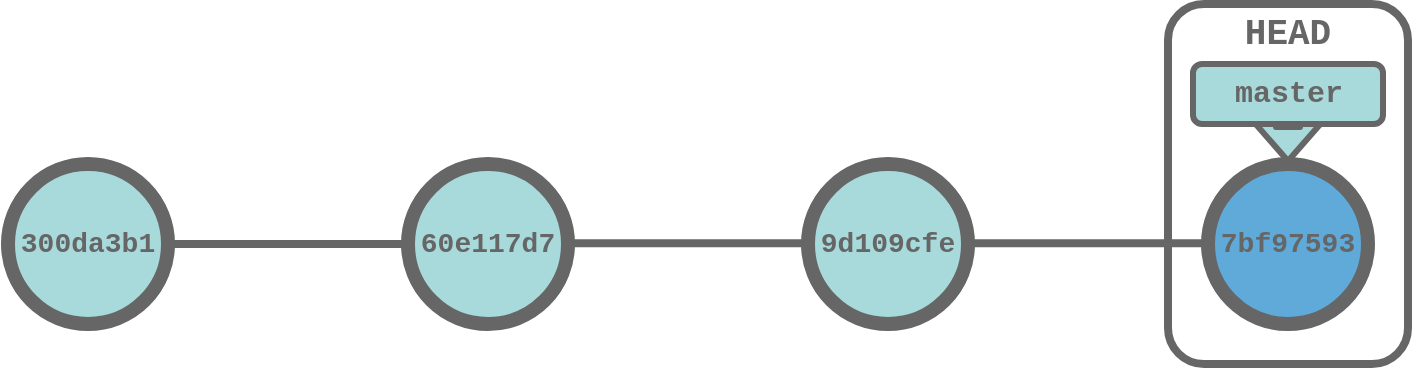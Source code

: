 <mxfile version="16.5.5" type="device" pages="18"><diagram id="ptQIq6CqMuz1xS81wEK0" name="history"><mxGraphModel dx="1426" dy="685" grid="1" gridSize="10" guides="1" tooltips="1" connect="1" arrows="1" fold="1" page="1" pageScale="1" pageWidth="827" pageHeight="1169" math="0" shadow="0"><root><mxCell id="022xzU--bG9HO9_plQ1T-0"/><mxCell id="022xzU--bG9HO9_plQ1T-1" parent="022xzU--bG9HO9_plQ1T-0"/><mxCell id="MaxB4x4QpggvsvD9yGt0-0" style="edgeStyle=orthogonalEdgeStyle;curved=1;rounded=1;sketch=0;orthogonalLoop=1;jettySize=auto;html=1;exitX=0.5;exitY=0;exitDx=0;exitDy=0;entryX=0.5;entryY=1;entryDx=0;entryDy=0;fontFamily=Courier New;fontSize=15;fontColor=#666666;endArrow=none;endFill=0;strokeColor=#666666;strokeWidth=3;fillColor=#A8DADC;shape=flexArrow;startArrow=block;endSize=3;width=10;startSize=5.67;" parent="022xzU--bG9HO9_plQ1T-1" target="MaxB4x4QpggvsvD9yGt0-1" edge="1"><mxGeometry relative="1" as="geometry"><mxPoint x="720" y="280" as="sourcePoint"/></mxGeometry></mxCell><mxCell id="MaxB4x4QpggvsvD9yGt0-1" value="&lt;b&gt;master&lt;/b&gt;" style="rounded=1;whiteSpace=wrap;html=1;labelBackgroundColor=none;sketch=0;fontFamily=Courier New;fontSize=15;fontColor=#666666;strokeColor=#666666;strokeWidth=3;fillColor=#A8DADC;" parent="022xzU--bG9HO9_plQ1T-1" vertex="1"><mxGeometry x="672.5" y="230" width="95" height="30" as="geometry"/></mxCell><mxCell id="PfzbwSmZ7IFhBfWmMimX-0" value="&lt;span style=&quot;font-size: 14px; font-weight: 700;&quot;&gt;300da3b1&lt;/span&gt;" style="ellipse;whiteSpace=wrap;html=1;aspect=fixed;rounded=0;labelBackgroundColor=none;sketch=0;fontFamily=Courier New;fontSize=14;fontColor=#666666;strokeColor=#666666;strokeWidth=7;fillColor=#A8DADC;" parent="022xzU--bG9HO9_plQ1T-1" vertex="1"><mxGeometry x="80" y="280" width="80" height="80" as="geometry"/></mxCell><mxCell id="PfzbwSmZ7IFhBfWmMimX-2" value="&lt;span style=&quot;font-size: 14px; font-weight: 700;&quot;&gt;60e117d7&lt;/span&gt;" style="ellipse;whiteSpace=wrap;html=1;aspect=fixed;rounded=0;labelBackgroundColor=none;sketch=0;fontFamily=Courier New;fontSize=14;fontColor=#666666;strokeColor=#666666;strokeWidth=7;fillColor=#A8DADC;" parent="022xzU--bG9HO9_plQ1T-1" vertex="1"><mxGeometry x="280" y="280" width="80" height="80" as="geometry"/></mxCell><mxCell id="PfzbwSmZ7IFhBfWmMimX-3" value="&lt;span style=&quot;font-size: 14px; font-weight: 700;&quot;&gt;9d109cfe&lt;/span&gt;" style="ellipse;whiteSpace=wrap;html=1;aspect=fixed;rounded=0;labelBackgroundColor=none;sketch=0;fontFamily=Courier New;fontSize=14;fontColor=#666666;strokeColor=#666666;strokeWidth=7;fillColor=#A8DADC;" parent="022xzU--bG9HO9_plQ1T-1" vertex="1"><mxGeometry x="480" y="280" width="80" height="80" as="geometry"/></mxCell><mxCell id="PfzbwSmZ7IFhBfWmMimX-5" value="" style="endArrow=none;html=1;rounded=1;sketch=0;fontFamily=Courier New;fontSize=16;fontColor=#666666;strokeColor=#666666;strokeWidth=4;fillColor=#A8DADC;exitX=1;exitY=0.5;exitDx=0;exitDy=0;entryX=0;entryY=0.5;entryDx=0;entryDy=0;" parent="022xzU--bG9HO9_plQ1T-1" source="PfzbwSmZ7IFhBfWmMimX-0" target="PfzbwSmZ7IFhBfWmMimX-2" edge="1"><mxGeometry width="50" height="50" relative="1" as="geometry"><mxPoint x="370" y="390" as="sourcePoint"/><mxPoint x="420" y="340" as="targetPoint"/></mxGeometry></mxCell><mxCell id="PfzbwSmZ7IFhBfWmMimX-6" value="" style="endArrow=none;html=1;rounded=1;sketch=0;fontFamily=Courier New;fontSize=16;fontColor=#666666;strokeColor=#666666;strokeWidth=4;fillColor=#A8DADC;exitX=1;exitY=0.5;exitDx=0;exitDy=0;entryX=0;entryY=0.5;entryDx=0;entryDy=0;" parent="022xzU--bG9HO9_plQ1T-1" edge="1"><mxGeometry width="50" height="50" relative="1" as="geometry"><mxPoint x="360" y="319.58" as="sourcePoint"/><mxPoint x="480" y="319.58" as="targetPoint"/></mxGeometry></mxCell><mxCell id="PfzbwSmZ7IFhBfWmMimX-7" value="" style="endArrow=none;html=1;rounded=1;sketch=0;fontFamily=Courier New;fontSize=16;fontColor=#666666;strokeColor=#666666;strokeWidth=4;fillColor=#A8DADC;exitX=1;exitY=0.5;exitDx=0;exitDy=0;entryX=0;entryY=0.5;entryDx=0;entryDy=0;" parent="022xzU--bG9HO9_plQ1T-1" edge="1"><mxGeometry width="50" height="50" relative="1" as="geometry"><mxPoint x="560" y="319.58" as="sourcePoint"/><mxPoint x="680" y="319.58" as="targetPoint"/></mxGeometry></mxCell><mxCell id="62mcjfr4rGwpetg4WUgT-2" value="" style="rounded=1;whiteSpace=wrap;html=1;labelBackgroundColor=none;sketch=0;fontFamily=Courier New;fontSize=15;fontColor=#666666;strokeColor=#666666;strokeWidth=4;fillColor=none;" parent="022xzU--bG9HO9_plQ1T-1" vertex="1"><mxGeometry x="660" y="200" width="120" height="180" as="geometry"/></mxCell><mxCell id="PfzbwSmZ7IFhBfWmMimX-8" value="&lt;span style=&quot;font-size: 14px; font-weight: 700;&quot;&gt;7bf97593&lt;/span&gt;" style="ellipse;whiteSpace=wrap;html=1;aspect=fixed;rounded=0;labelBackgroundColor=none;sketch=0;fontFamily=Courier New;fontSize=14;fontColor=#666666;strokeColor=#666666;strokeWidth=7;fillColor=#5FAAD9;" parent="022xzU--bG9HO9_plQ1T-1" vertex="1"><mxGeometry x="680" y="280" width="80" height="80" as="geometry"/></mxCell><mxCell id="62mcjfr4rGwpetg4WUgT-3" value="&lt;b&gt;&lt;font style=&quot;font-size: 18px&quot;&gt;HEAD&lt;/font&gt;&lt;/b&gt;" style="text;html=1;strokeColor=none;fillColor=none;align=center;verticalAlign=middle;whiteSpace=wrap;rounded=0;labelBackgroundColor=none;sketch=0;fontFamily=Courier New;fontSize=15;fontColor=#666666;" parent="022xzU--bG9HO9_plQ1T-1" vertex="1"><mxGeometry x="690" y="200" width="60" height="30" as="geometry"/></mxCell></root></mxGraphModel></diagram><diagram id="ACb4Kg650d1jozvk3O9d" name="checkout"><mxGraphModel dx="1426" dy="685" grid="1" gridSize="10" guides="1" tooltips="1" connect="1" arrows="1" fold="1" page="1" pageScale="1" pageWidth="827" pageHeight="1169" math="0" shadow="0"><root><mxCell id="_B7LXrMxr7L5GbQQr0PH-0"/><mxCell id="_B7LXrMxr7L5GbQQr0PH-1" parent="_B7LXrMxr7L5GbQQr0PH-0"/><mxCell id="_B7LXrMxr7L5GbQQr0PH-8" value="" style="rounded=1;whiteSpace=wrap;html=1;labelBackgroundColor=none;sketch=0;fontFamily=Courier New;fontSize=15;fontColor=#666666;strokeColor=#666666;strokeWidth=4;fillColor=none;" parent="_B7LXrMxr7L5GbQQr0PH-1" vertex="1"><mxGeometry x="260" y="230" width="120" height="150" as="geometry"/></mxCell><mxCell id="_B7LXrMxr7L5GbQQr0PH-2" value="&lt;span style=&quot;font-size: 14px; font-weight: 700;&quot;&gt;300da3b1&lt;/span&gt;" style="ellipse;whiteSpace=wrap;html=1;aspect=fixed;rounded=0;labelBackgroundColor=none;sketch=0;fontFamily=Courier New;fontSize=14;fontColor=#666666;strokeColor=#666666;strokeWidth=7;fillColor=#A8DADC;" parent="_B7LXrMxr7L5GbQQr0PH-1" vertex="1"><mxGeometry x="80" y="280" width="80" height="80" as="geometry"/></mxCell><mxCell id="_B7LXrMxr7L5GbQQr0PH-3" value="&lt;span style=&quot;font-size: 14px; font-weight: 700;&quot;&gt;60e117d7&lt;/span&gt;" style="ellipse;whiteSpace=wrap;html=1;aspect=fixed;rounded=0;labelBackgroundColor=none;sketch=0;fontFamily=Courier New;fontSize=14;fontColor=#666666;strokeColor=#666666;strokeWidth=7;fillColor=#5FAAD9;" parent="_B7LXrMxr7L5GbQQr0PH-1" vertex="1"><mxGeometry x="280" y="280" width="80" height="80" as="geometry"/></mxCell><mxCell id="_B7LXrMxr7L5GbQQr0PH-4" value="&lt;span style=&quot;font-size: 14px; font-weight: 700;&quot;&gt;9d109cfe&lt;/span&gt;" style="ellipse;whiteSpace=wrap;html=1;aspect=fixed;rounded=0;labelBackgroundColor=none;sketch=0;fontFamily=Courier New;fontSize=14;fontColor=#666666;strokeColor=#666666;strokeWidth=7;fillColor=#A8DADC;" parent="_B7LXrMxr7L5GbQQr0PH-1" vertex="1"><mxGeometry x="480" y="280" width="80" height="80" as="geometry"/></mxCell><mxCell id="_B7LXrMxr7L5GbQQr0PH-5" value="" style="endArrow=none;html=1;rounded=1;sketch=0;fontFamily=Courier New;fontSize=16;fontColor=#666666;strokeColor=#666666;strokeWidth=4;fillColor=#A8DADC;exitX=1;exitY=0.5;exitDx=0;exitDy=0;entryX=0;entryY=0.5;entryDx=0;entryDy=0;" parent="_B7LXrMxr7L5GbQQr0PH-1" source="_B7LXrMxr7L5GbQQr0PH-2" target="_B7LXrMxr7L5GbQQr0PH-3" edge="1"><mxGeometry width="50" height="50" relative="1" as="geometry"><mxPoint x="370" y="390" as="sourcePoint"/><mxPoint x="420" y="340" as="targetPoint"/></mxGeometry></mxCell><mxCell id="_B7LXrMxr7L5GbQQr0PH-6" value="" style="endArrow=none;html=1;rounded=1;sketch=0;fontFamily=Courier New;fontSize=16;fontColor=#666666;strokeColor=#666666;strokeWidth=4;fillColor=#A8DADC;exitX=1;exitY=0.5;exitDx=0;exitDy=0;entryX=0;entryY=0.5;entryDx=0;entryDy=0;" parent="_B7LXrMxr7L5GbQQr0PH-1" edge="1"><mxGeometry width="50" height="50" relative="1" as="geometry"><mxPoint x="360" y="319.58" as="sourcePoint"/><mxPoint x="480" y="319.58" as="targetPoint"/></mxGeometry></mxCell><mxCell id="_B7LXrMxr7L5GbQQr0PH-7" value="" style="endArrow=none;html=1;rounded=1;sketch=0;fontFamily=Courier New;fontSize=16;fontColor=#666666;strokeColor=#666666;strokeWidth=4;fillColor=#A8DADC;exitX=1;exitY=0.5;exitDx=0;exitDy=0;entryX=0;entryY=0.5;entryDx=0;entryDy=0;" parent="_B7LXrMxr7L5GbQQr0PH-1" edge="1"><mxGeometry width="50" height="50" relative="1" as="geometry"><mxPoint x="560" y="319.58" as="sourcePoint"/><mxPoint x="680.0" y="319.58" as="targetPoint"/></mxGeometry></mxCell><mxCell id="_B7LXrMxr7L5GbQQr0PH-9" value="&lt;span style=&quot;font-size: 14px; font-weight: 700;&quot;&gt;7bf97593&lt;/span&gt;" style="ellipse;whiteSpace=wrap;html=1;aspect=fixed;rounded=0;labelBackgroundColor=none;sketch=0;fontFamily=Courier New;fontSize=14;fontColor=#666666;strokeColor=#666666;strokeWidth=7;fillColor=#A8DADC;" parent="_B7LXrMxr7L5GbQQr0PH-1" vertex="1"><mxGeometry x="680" y="280" width="80" height="80" as="geometry"/></mxCell><mxCell id="_B7LXrMxr7L5GbQQr0PH-10" value="&lt;b&gt;&lt;font style=&quot;font-size: 18px&quot;&gt;HEAD&lt;/font&gt;&lt;/b&gt;" style="text;html=1;strokeColor=none;fillColor=none;align=center;verticalAlign=middle;whiteSpace=wrap;rounded=0;labelBackgroundColor=none;sketch=0;fontFamily=Courier New;fontSize=15;fontColor=#666666;" parent="_B7LXrMxr7L5GbQQr0PH-1" vertex="1"><mxGeometry x="290" y="230" width="60" height="30" as="geometry"/></mxCell><mxCell id="fQVBSCtLlRQmWiKQOtvW-0" style="edgeStyle=orthogonalEdgeStyle;curved=1;rounded=1;sketch=0;orthogonalLoop=1;jettySize=auto;html=1;exitX=0.5;exitY=0;exitDx=0;exitDy=0;entryX=0.5;entryY=1;entryDx=0;entryDy=0;fontFamily=Courier New;fontSize=15;fontColor=#666666;endArrow=none;endFill=0;strokeColor=#666666;strokeWidth=3;fillColor=#A8DADC;shape=flexArrow;startArrow=block;endSize=3;width=10;startSize=5.67;" parent="_B7LXrMxr7L5GbQQr0PH-1" target="fQVBSCtLlRQmWiKQOtvW-1" edge="1"><mxGeometry relative="1" as="geometry"><mxPoint x="720" y="280" as="sourcePoint"/></mxGeometry></mxCell><mxCell id="fQVBSCtLlRQmWiKQOtvW-1" value="&lt;b&gt;master&lt;/b&gt;" style="rounded=1;whiteSpace=wrap;html=1;labelBackgroundColor=none;sketch=0;fontFamily=Courier New;fontSize=15;fontColor=#666666;strokeColor=#666666;strokeWidth=3;fillColor=#A8DADC;" parent="_B7LXrMxr7L5GbQQr0PH-1" vertex="1"><mxGeometry x="672.5" y="230" width="95" height="30" as="geometry"/></mxCell></root></mxGraphModel></diagram><diagram id="bkWjKY8uJOoLU7GcOBXj" name="local-work-1"><mxGraphModel dx="1426" dy="685" grid="1" gridSize="10" guides="1" tooltips="1" connect="1" arrows="1" fold="1" page="1" pageScale="1" pageWidth="827" pageHeight="1169" math="0" shadow="0"><root><mxCell id="Kw1SGtXweSTHmdt9q5HA-0"/><mxCell id="Kw1SGtXweSTHmdt9q5HA-1" parent="Kw1SGtXweSTHmdt9q5HA-0"/><mxCell id="Kw1SGtXweSTHmdt9q5HA-2" value="&lt;font style=&quot;font-size: 14px&quot;&gt;Local&lt;br&gt;Directory&lt;/font&gt;" style="rounded=1;whiteSpace=wrap;html=1;strokeColor=#457B9D;strokeWidth=3;fillColor=#A8DADC;fontStyle=1;fontColor=#666666;" vertex="1" parent="Kw1SGtXweSTHmdt9q5HA-1"><mxGeometry x="40" y="120" width="120" height="60" as="geometry"/></mxCell><mxCell id="Kw1SGtXweSTHmdt9q5HA-3" value="&lt;font style=&quot;font-size: 14px&quot;&gt;&lt;b&gt;Staging&lt;/b&gt;&lt;/font&gt;" style="rounded=1;whiteSpace=wrap;html=1;strokeWidth=3;strokeColor=#457B9D;fillColor=#A8DADC;fontColor=#666666;" vertex="1" parent="Kw1SGtXweSTHmdt9q5HA-1"><mxGeometry x="240" y="120" width="120" height="60" as="geometry"/></mxCell><mxCell id="Kw1SGtXweSTHmdt9q5HA-4" value="&lt;b&gt;Local Git&lt;br&gt;Repository&lt;/b&gt;" style="rounded=1;whiteSpace=wrap;html=1;strokeColor=#457B9D;strokeWidth=3;fillColor=#A8DADC;fontSize=14;fontColor=#666666;" vertex="1" parent="Kw1SGtXweSTHmdt9q5HA-1"><mxGeometry x="440" y="120" width="120" height="60" as="geometry"/></mxCell><mxCell id="Kw1SGtXweSTHmdt9q5HA-5" value="" style="shape=flexArrow;endArrow=classic;html=1;rounded=0;width=5.135;endSize=5.9;strokeColor=#457B9D;fillColor=#A8DADC;endWidth=11.855;labelBackgroundColor=#F1FAEE;fontColor=#666666;" edge="1" parent="Kw1SGtXweSTHmdt9q5HA-1"><mxGeometry width="50" height="50" relative="1" as="geometry"><mxPoint x="120.0" y="230" as="sourcePoint"/><mxPoint x="280" y="230" as="targetPoint"/></mxGeometry></mxCell><mxCell id="Kw1SGtXweSTHmdt9q5HA-6" value="&lt;font style=&quot;font-size: 18px&quot;&gt;add&lt;/font&gt;" style="text;html=1;strokeColor=none;fillColor=none;align=center;verticalAlign=middle;whiteSpace=wrap;rounded=0;fontSize=14;fontFamily=Courier New;fontColor=#666666;fontStyle=1" vertex="1" parent="Kw1SGtXweSTHmdt9q5HA-1"><mxGeometry x="170" y="200" width="60" height="30" as="geometry"/></mxCell><mxCell id="Kw1SGtXweSTHmdt9q5HA-7" value="" style="endArrow=none;html=1;rounded=0;labelBackgroundColor=none;fontFamily=Courier New;fontSize=14;fontColor=#666666;strokeColor=#457B9D;fillColor=#A8DADC;entryX=0.5;entryY=1;entryDx=0;entryDy=0;strokeWidth=3;" edge="1" parent="Kw1SGtXweSTHmdt9q5HA-1" target="Kw1SGtXweSTHmdt9q5HA-2"><mxGeometry width="50" height="50" relative="1" as="geometry"><mxPoint x="100" y="320" as="sourcePoint"/><mxPoint x="130" y="190" as="targetPoint"/></mxGeometry></mxCell><mxCell id="Kw1SGtXweSTHmdt9q5HA-8" value="" style="endArrow=none;html=1;rounded=0;labelBackgroundColor=none;fontFamily=Courier New;fontSize=14;fontColor=#666666;strokeColor=#457B9D;fillColor=#A8DADC;entryX=0.5;entryY=1;entryDx=0;entryDy=0;strokeWidth=3;" edge="1" parent="Kw1SGtXweSTHmdt9q5HA-1"><mxGeometry width="50" height="50" relative="1" as="geometry"><mxPoint x="300" y="320" as="sourcePoint"/><mxPoint x="299.76" y="180" as="targetPoint"/></mxGeometry></mxCell><mxCell id="Kw1SGtXweSTHmdt9q5HA-9" value="" style="endArrow=none;html=1;rounded=0;labelBackgroundColor=none;fontFamily=Courier New;fontSize=14;fontColor=#666666;strokeColor=#457B9D;fillColor=#A8DADC;entryX=0.5;entryY=1;entryDx=0;entryDy=0;strokeWidth=3;" edge="1" parent="Kw1SGtXweSTHmdt9q5HA-1"><mxGeometry width="50" height="50" relative="1" as="geometry"><mxPoint x="500" y="320" as="sourcePoint"/><mxPoint x="499.76" y="180" as="targetPoint"/></mxGeometry></mxCell><mxCell id="Kw1SGtXweSTHmdt9q5HA-10" value="&lt;font style=&quot;font-size: 18px&quot;&gt;commit&lt;/font&gt;" style="text;html=1;strokeColor=none;fillColor=none;align=center;verticalAlign=middle;whiteSpace=wrap;rounded=0;fontSize=14;fontFamily=Courier New;fontColor=#666666;fontStyle=1" vertex="1" parent="Kw1SGtXweSTHmdt9q5HA-1"><mxGeometry x="370" y="260" width="60" height="30" as="geometry"/></mxCell><mxCell id="Kw1SGtXweSTHmdt9q5HA-12" value="" style="shape=flexArrow;endArrow=classic;html=1;rounded=0;width=5.135;endSize=5.9;strokeColor=#457B9D;fillColor=#A8DADC;endWidth=11.855;labelBackgroundColor=#F1FAEE;fontColor=#666666;" edge="1" parent="Kw1SGtXweSTHmdt9q5HA-1"><mxGeometry width="50" height="50" relative="1" as="geometry"><mxPoint x="320" y="290" as="sourcePoint"/><mxPoint x="480" y="290" as="targetPoint"/></mxGeometry></mxCell></root></mxGraphModel></diagram><diagram id="Spu2Oh_-I35YdW6plZmi" name="local-work-2"><mxGraphModel dx="1426" dy="685" grid="1" gridSize="10" guides="1" tooltips="1" connect="1" arrows="1" fold="1" page="1" pageScale="1" pageWidth="827" pageHeight="1169" background="none" math="0" shadow="0"><root><mxCell id="0"/><mxCell id="1" parent="0"/><mxCell id="ILs1hxj5gJFpaKoMeFU8-1" value="&lt;font style=&quot;font-size: 14px&quot;&gt;Local&lt;br&gt;Directory&lt;/font&gt;" style="rounded=1;whiteSpace=wrap;html=1;strokeColor=#457B9D;strokeWidth=3;fillColor=#A8DADC;fontStyle=1;fontColor=#666666;" parent="1" vertex="1"><mxGeometry x="40" y="120" width="120" height="60" as="geometry"/></mxCell><mxCell id="ILs1hxj5gJFpaKoMeFU8-2" value="&lt;font style=&quot;font-size: 14px&quot;&gt;&lt;b&gt;Staging&lt;/b&gt;&lt;/font&gt;" style="rounded=1;whiteSpace=wrap;html=1;strokeWidth=3;strokeColor=#457B9D;fillColor=#A8DADC;fontColor=#666666;" parent="1" vertex="1"><mxGeometry x="240" y="120" width="120" height="60" as="geometry"/></mxCell><mxCell id="ILs1hxj5gJFpaKoMeFU8-3" value="&lt;b&gt;Local Git&lt;br&gt;Repository&lt;/b&gt;" style="rounded=1;whiteSpace=wrap;html=1;strokeColor=#457B9D;strokeWidth=3;fillColor=#A8DADC;fontSize=14;fontColor=#666666;" parent="1" vertex="1"><mxGeometry x="440" y="120" width="120" height="60" as="geometry"/></mxCell><mxCell id="ILs1hxj5gJFpaKoMeFU8-4" value="" style="shape=flexArrow;endArrow=classic;html=1;rounded=0;width=5.135;endSize=5.9;strokeColor=#457B9D;fillColor=#A8DADC;endWidth=11.855;labelBackgroundColor=#F1FAEE;fontColor=#666666;" parent="1" edge="1"><mxGeometry width="50" height="50" relative="1" as="geometry"><mxPoint x="120.0" y="230" as="sourcePoint"/><mxPoint x="280" y="230" as="targetPoint"/></mxGeometry></mxCell><mxCell id="ILs1hxj5gJFpaKoMeFU8-5" value="&lt;font style=&quot;font-size: 18px&quot;&gt;add&lt;/font&gt;" style="text;html=1;strokeColor=none;fillColor=none;align=center;verticalAlign=middle;whiteSpace=wrap;rounded=0;fontSize=14;fontFamily=Courier New;fontColor=#666666;fontStyle=1" parent="1" vertex="1"><mxGeometry x="170" y="200" width="60" height="30" as="geometry"/></mxCell><mxCell id="ILs1hxj5gJFpaKoMeFU8-6" value="" style="endArrow=none;html=1;rounded=0;labelBackgroundColor=none;fontFamily=Courier New;fontSize=14;fontColor=#666666;strokeColor=#457B9D;fillColor=#A8DADC;entryX=0.5;entryY=1;entryDx=0;entryDy=0;strokeWidth=3;" parent="1" target="ILs1hxj5gJFpaKoMeFU8-1" edge="1"><mxGeometry width="50" height="50" relative="1" as="geometry"><mxPoint x="100" y="390" as="sourcePoint"/><mxPoint x="130" y="190" as="targetPoint"/></mxGeometry></mxCell><mxCell id="ILs1hxj5gJFpaKoMeFU8-7" value="" style="endArrow=none;html=1;rounded=0;labelBackgroundColor=none;fontFamily=Courier New;fontSize=14;fontColor=#666666;strokeColor=#457B9D;fillColor=#A8DADC;entryX=0.5;entryY=1;entryDx=0;entryDy=0;strokeWidth=3;" parent="1" edge="1"><mxGeometry width="50" height="50" relative="1" as="geometry"><mxPoint x="300" y="390" as="sourcePoint"/><mxPoint x="299.76" y="180" as="targetPoint"/></mxGeometry></mxCell><mxCell id="ILs1hxj5gJFpaKoMeFU8-8" value="" style="endArrow=none;html=1;rounded=0;labelBackgroundColor=none;fontFamily=Courier New;fontSize=14;fontColor=#666666;strokeColor=#457B9D;fillColor=#A8DADC;entryX=0.5;entryY=1;entryDx=0;entryDy=0;strokeWidth=3;" parent="1" edge="1"><mxGeometry width="50" height="50" relative="1" as="geometry"><mxPoint x="500" y="390" as="sourcePoint"/><mxPoint x="499.76" y="180" as="targetPoint"/></mxGeometry></mxCell><mxCell id="ILs1hxj5gJFpaKoMeFU8-12" value="&lt;font style=&quot;font-size: 18px&quot;&gt;commit&lt;/font&gt;" style="text;html=1;strokeColor=none;fillColor=none;align=center;verticalAlign=middle;whiteSpace=wrap;rounded=0;fontSize=14;fontFamily=Courier New;fontColor=#666666;fontStyle=1" parent="1" vertex="1"><mxGeometry x="370" y="260" width="60" height="30" as="geometry"/></mxCell><mxCell id="ILs1hxj5gJFpaKoMeFU8-14" value="" style="shape=flexArrow;endArrow=classic;html=1;rounded=0;width=6.933;endSize=6.289;strokeColor=#457B9D;fillColor=#A8DADC;endWidth=11.855;strokeWidth=1;startSize=13.29;labelBackgroundColor=#F1FAEE;fontColor=#666666;" parent="1" edge="1"><mxGeometry width="50" height="50" relative="1" as="geometry"><mxPoint x="480" y="350" as="sourcePoint"/><mxPoint x="120.0" y="350" as="targetPoint"/></mxGeometry></mxCell><mxCell id="ILs1hxj5gJFpaKoMeFU8-15" value="" style="shape=flexArrow;endArrow=classic;html=1;rounded=0;width=5.135;endSize=5.9;strokeColor=#457B9D;fillColor=#A8DADC;endWidth=11.855;labelBackgroundColor=#F1FAEE;fontColor=#666666;" parent="1" edge="1"><mxGeometry width="50" height="50" relative="1" as="geometry"><mxPoint x="320" y="290" as="sourcePoint"/><mxPoint x="480" y="290" as="targetPoint"/></mxGeometry></mxCell><mxCell id="ILs1hxj5gJFpaKoMeFU8-18" value="&lt;span style=&quot;font-size: 18px&quot;&gt;checkout&lt;/span&gt;" style="text;html=1;strokeColor=none;fillColor=none;align=center;verticalAlign=middle;whiteSpace=wrap;rounded=0;fontSize=14;fontFamily=Courier New;fontColor=#666666;fontStyle=1;labelBackgroundColor=default;" parent="1" vertex="1"><mxGeometry x="270" y="320" width="60" height="30" as="geometry"/></mxCell></root></mxGraphModel></diagram><diagram id="bnqAdLDTpTO_s7EoZE4T" name="collaborate"><mxGraphModel dx="983" dy="472" grid="1" gridSize="10" guides="1" tooltips="1" connect="1" arrows="1" fold="1" page="1" pageScale="1" pageWidth="827" pageHeight="1169" math="0" shadow="0"><root><mxCell id="_lURTyoW-ZQpMd56J2Gk-0"/><mxCell id="_lURTyoW-ZQpMd56J2Gk-1" parent="_lURTyoW-ZQpMd56J2Gk-0"/><mxCell id="OQ4jOrrYkLxMhe-AYhnt-7" value="" style="verticalLabelPosition=bottom;html=1;verticalAlign=top;align=center;strokeColor=#488C9D;fillColor=none;shape=mxgraph.azure.cloud;rounded=0;labelBackgroundColor=default;sketch=0;fontColor=#666;strokeWidth=9;" parent="_lURTyoW-ZQpMd56J2Gk-1" vertex="1"><mxGeometry x="340" y="40" width="160" height="110" as="geometry"/></mxCell><mxCell id="OQ4jOrrYkLxMhe-AYhnt-1" value="" style="verticalLabelPosition=bottom;html=1;verticalAlign=top;align=center;strokeColor=none;fillColor=#488C9D;shape=mxgraph.azure.computer;pointerEvents=1;rounded=0;labelBackgroundColor=default;sketch=0;fontColor=#666666;" parent="_lURTyoW-ZQpMd56J2Gk-1" vertex="1"><mxGeometry x="200" y="280" width="160" height="120" as="geometry"/></mxCell><mxCell id="OQ4jOrrYkLxMhe-AYhnt-4" value="" style="verticalLabelPosition=bottom;html=1;verticalAlign=top;align=center;strokeColor=none;fillColor=#488C9D;shape=mxgraph.azure.laptop;pointerEvents=1;rounded=0;labelBackgroundColor=default;sketch=0;fontColor=#666666;" parent="_lURTyoW-ZQpMd56J2Gk-1" vertex="1"><mxGeometry x="480" y="280" width="160" height="120" as="geometry"/></mxCell><mxCell id="OQ4jOrrYkLxMhe-AYhnt-5" value="" style="verticalLabelPosition=bottom;html=1;verticalAlign=top;align=center;strokeColor=none;fillColor=#666666;shape=mxgraph.azure.user;rounded=0;labelBackgroundColor=default;sketch=0;fontColor=#666;" parent="_lURTyoW-ZQpMd56J2Gk-1" vertex="1"><mxGeometry x="124" y="340" width="76" height="80" as="geometry"/></mxCell><mxCell id="OQ4jOrrYkLxMhe-AYhnt-6" value="" style="verticalLabelPosition=bottom;html=1;verticalAlign=top;align=center;strokeColor=none;fillColor=#666666;shape=mxgraph.azure.user;rounded=0;labelBackgroundColor=default;sketch=0;fontColor=#666666;flipV=0;flipH=1;" parent="_lURTyoW-ZQpMd56J2Gk-1" vertex="1"><mxGeometry x="640" y="340" width="76" height="80" as="geometry"/></mxCell><mxCell id="OQ4jOrrYkLxMhe-AYhnt-13" value="" style="sketch=0;html=1;aspect=fixed;strokeColor=none;shadow=0;align=center;verticalAlign=top;fillColor=#666;shape=mxgraph.gcp2.files;rounded=0;labelBackgroundColor=default;fontColor=#666666;" parent="_lURTyoW-ZQpMd56J2Gk-1" vertex="1"><mxGeometry x="250.62" y="292" width="58.76" height="57" as="geometry"/></mxCell><mxCell id="OQ4jOrrYkLxMhe-AYhnt-14" value="" style="sketch=0;html=1;aspect=fixed;strokeColor=none;shadow=0;align=center;verticalAlign=top;fillColor=#666;shape=mxgraph.gcp2.files;rounded=0;labelBackgroundColor=default;fontColor=#666666;" parent="_lURTyoW-ZQpMd56J2Gk-1" vertex="1"><mxGeometry x="530" y="289" width="58.76" height="57" as="geometry"/></mxCell><mxCell id="ru2-dp7dMNcg7t0-dw5H-0" value="" style="sketch=0;html=1;aspect=fixed;strokeColor=none;shadow=0;align=center;verticalAlign=top;fillColor=#666;shape=mxgraph.gcp2.files;rounded=0;labelBackgroundColor=default;fontColor=#666666;" parent="_lURTyoW-ZQpMd56J2Gk-1" vertex="1"><mxGeometry x="390.62" y="66.5" width="58.76" height="57" as="geometry"/></mxCell><mxCell id="ru2-dp7dMNcg7t0-dw5H-1" value="" style="endArrow=classic;html=1;rounded=1;sketch=0;fontColor=#666666;strokeColor=#666666;fillColor=#A8DADC;curved=0;strokeWidth=5;" parent="_lURTyoW-ZQpMd56J2Gk-1" edge="1"><mxGeometry width="50" height="50" relative="1" as="geometry"><mxPoint x="270" y="260" as="sourcePoint"/><mxPoint x="330" y="180" as="targetPoint"/></mxGeometry></mxCell><mxCell id="ru2-dp7dMNcg7t0-dw5H-2" value="" style="endArrow=classic;html=1;rounded=1;sketch=0;fontColor=#666666;strokeColor=#666666;fillColor=#A8DADC;curved=0;strokeWidth=5;" parent="_lURTyoW-ZQpMd56J2Gk-1" edge="1"><mxGeometry width="50" height="50" relative="1" as="geometry"><mxPoint x="370" y="180" as="sourcePoint"/><mxPoint x="310" y="260" as="targetPoint"/></mxGeometry></mxCell><mxCell id="ru2-dp7dMNcg7t0-dw5H-3" value="" style="endArrow=classic;html=1;rounded=1;sketch=0;fontColor=#666666;strokeColor=#666666;fillColor=#A8DADC;curved=0;strokeWidth=5;" parent="_lURTyoW-ZQpMd56J2Gk-1" edge="1"><mxGeometry width="50" height="50" relative="1" as="geometry"><mxPoint x="470" y="180" as="sourcePoint"/><mxPoint x="530" y="260" as="targetPoint"/></mxGeometry></mxCell><mxCell id="ru2-dp7dMNcg7t0-dw5H-4" value="" style="endArrow=classic;html=1;rounded=1;sketch=0;fontColor=#666666;strokeColor=#666666;fillColor=#A8DADC;curved=0;strokeWidth=5;" parent="_lURTyoW-ZQpMd56J2Gk-1" edge="1"><mxGeometry width="50" height="50" relative="1" as="geometry"><mxPoint x="570" y="260" as="sourcePoint"/><mxPoint x="510" y="180" as="targetPoint"/></mxGeometry></mxCell><mxCell id="wnYsCSCb_RXbQlHDEsVY-0" value="&lt;font face=&quot;Courier New&quot; style=&quot;font-size: 18px;&quot;&gt;&lt;span style=&quot;font-size: 18px;&quot;&gt;push&lt;/span&gt;&lt;/font&gt;" style="text;html=1;strokeColor=none;fillColor=none;align=center;verticalAlign=middle;whiteSpace=wrap;rounded=0;labelBackgroundColor=none;sketch=0;fontColor=#666666;fontSize=18;fontStyle=1" parent="_lURTyoW-ZQpMd56J2Gk-1" vertex="1"><mxGeometry x="238" y="209" width="60" height="30" as="geometry"/></mxCell><mxCell id="wnYsCSCb_RXbQlHDEsVY-2" value="&lt;font face=&quot;Courier New&quot; style=&quot;font-size: 18px;&quot;&gt;&lt;span style=&quot;font-size: 18px;&quot;&gt;pull&lt;/span&gt;&lt;/font&gt;" style="text;html=1;strokeColor=none;fillColor=none;align=center;verticalAlign=middle;whiteSpace=wrap;rounded=0;labelBackgroundColor=none;sketch=0;fontColor=#666666;fontSize=18;fontStyle=1" parent="_lURTyoW-ZQpMd56J2Gk-1" vertex="1"><mxGeometry x="344" y="209" width="60" height="30" as="geometry"/></mxCell><mxCell id="wnYsCSCb_RXbQlHDEsVY-3" value="&lt;font face=&quot;Courier New&quot; style=&quot;font-size: 18px;&quot;&gt;&lt;span style=&quot;font-size: 18px;&quot;&gt;pull&lt;/span&gt;&lt;/font&gt;" style="text;html=1;strokeColor=none;fillColor=none;align=center;verticalAlign=middle;whiteSpace=wrap;rounded=0;labelBackgroundColor=none;sketch=0;fontColor=#666666;fontSize=18;fontStyle=1" parent="_lURTyoW-ZQpMd56J2Gk-1" vertex="1"><mxGeometry x="440" y="209" width="60" height="30" as="geometry"/></mxCell><mxCell id="wnYsCSCb_RXbQlHDEsVY-4" value="&lt;font face=&quot;Courier New&quot; style=&quot;font-size: 18px;&quot;&gt;&lt;span style=&quot;font-size: 18px;&quot;&gt;push&lt;/span&gt;&lt;/font&gt;" style="text;html=1;strokeColor=none;fillColor=none;align=center;verticalAlign=middle;whiteSpace=wrap;rounded=0;labelBackgroundColor=none;sketch=0;fontColor=#666666;fontSize=18;fontStyle=1" parent="_lURTyoW-ZQpMd56J2Gk-1" vertex="1"><mxGeometry x="546" y="209" width="60" height="30" as="geometry"/></mxCell><mxCell id="BwGTedKx47sB2QWbxRT7-0" value="&lt;span style=&quot;font-family: &amp;#34;courier new&amp;#34;&quot;&gt;remote&lt;/span&gt;" style="text;html=1;strokeColor=none;fillColor=none;align=center;verticalAlign=middle;whiteSpace=wrap;rounded=0;labelBackgroundColor=none;sketch=0;fontColor=#666666;fontSize=18;fontStyle=1" vertex="1" parent="_lURTyoW-ZQpMd56J2Gk-1"><mxGeometry x="393.38" y="120" width="60" height="30" as="geometry"/></mxCell><mxCell id="BwGTedKx47sB2QWbxRT7-1" value="&lt;span style=&quot;font-family: &amp;#34;courier new&amp;#34;&quot;&gt;local&lt;/span&gt;" style="text;html=1;strokeColor=none;fillColor=none;align=center;verticalAlign=middle;whiteSpace=wrap;rounded=0;labelBackgroundColor=none;sketch=0;fontColor=#666666;fontSize=18;fontStyle=1" vertex="1" parent="_lURTyoW-ZQpMd56J2Gk-1"><mxGeometry x="250" y="340" width="60" height="30" as="geometry"/></mxCell><mxCell id="BwGTedKx47sB2QWbxRT7-2" value="&lt;span style=&quot;font-family: &amp;#34;courier new&amp;#34;&quot;&gt;local&lt;/span&gt;" style="text;html=1;strokeColor=none;fillColor=none;align=center;verticalAlign=middle;whiteSpace=wrap;rounded=0;labelBackgroundColor=none;sketch=0;fontColor=#666666;fontSize=18;fontStyle=1" vertex="1" parent="_lURTyoW-ZQpMd56J2Gk-1"><mxGeometry x="530" y="340" width="60" height="30" as="geometry"/></mxCell></root></mxGraphModel></diagram><diagram id="-9A4AKY6uHFpAt7tbLEL" name="workflow"><mxGraphModel dx="1426" dy="685" grid="1" gridSize="10" guides="1" tooltips="1" connect="1" arrows="1" fold="1" page="1" pageScale="1" pageWidth="827" pageHeight="1169" background="none" math="0" shadow="0"><root><mxCell id="_P9kdfDAhMzWBE3jLlBq-0"/><mxCell id="_P9kdfDAhMzWBE3jLlBq-1" parent="_P9kdfDAhMzWBE3jLlBq-0"/><mxCell id="CBdtEidUMMQ_-RLui2uM-0" value="&lt;font style=&quot;font-size: 14px&quot;&gt;Local&lt;br&gt;Directory&lt;/font&gt;" style="rounded=1;whiteSpace=wrap;html=1;strokeColor=#457B9D;strokeWidth=3;fillColor=#A8DADC;fontStyle=1;fontColor=#666666;" parent="_P9kdfDAhMzWBE3jLlBq-1" vertex="1"><mxGeometry x="40" y="120" width="120" height="60" as="geometry"/></mxCell><mxCell id="CBdtEidUMMQ_-RLui2uM-1" value="&lt;font style=&quot;font-size: 14px&quot;&gt;&lt;b&gt;Staging&lt;/b&gt;&lt;/font&gt;" style="rounded=1;whiteSpace=wrap;html=1;strokeWidth=3;strokeColor=#457B9D;fillColor=#A8DADC;fontColor=#666666;" parent="_P9kdfDAhMzWBE3jLlBq-1" vertex="1"><mxGeometry x="240" y="120" width="120" height="60" as="geometry"/></mxCell><mxCell id="CBdtEidUMMQ_-RLui2uM-2" value="&lt;b&gt;Local Git&lt;br&gt;Repository&lt;/b&gt;" style="rounded=1;whiteSpace=wrap;html=1;strokeColor=#457B9D;strokeWidth=3;fillColor=#A8DADC;fontSize=14;fontColor=#666666;" parent="_P9kdfDAhMzWBE3jLlBq-1" vertex="1"><mxGeometry x="440" y="120" width="120" height="60" as="geometry"/></mxCell><mxCell id="CBdtEidUMMQ_-RLui2uM-3" value="" style="shape=flexArrow;endArrow=classic;html=1;rounded=0;width=5.135;endSize=5.9;strokeColor=#457B9D;fillColor=#A8DADC;endWidth=11.855;labelBackgroundColor=#F1FAEE;fontColor=#666666;" parent="_P9kdfDAhMzWBE3jLlBq-1" edge="1"><mxGeometry width="50" height="50" relative="1" as="geometry"><mxPoint x="120.0" y="290" as="sourcePoint"/><mxPoint x="280" y="290" as="targetPoint"/></mxGeometry></mxCell><mxCell id="CBdtEidUMMQ_-RLui2uM-4" value="&lt;font style=&quot;font-size: 18px&quot;&gt;add&lt;/font&gt;" style="text;html=1;strokeColor=none;fillColor=none;align=center;verticalAlign=middle;whiteSpace=wrap;rounded=0;fontSize=14;fontFamily=Courier New;fontColor=#666666;fontStyle=1" parent="_P9kdfDAhMzWBE3jLlBq-1" vertex="1"><mxGeometry x="170" y="260" width="60" height="30" as="geometry"/></mxCell><mxCell id="CBdtEidUMMQ_-RLui2uM-5" value="" style="endArrow=none;html=1;rounded=0;labelBackgroundColor=none;fontFamily=Courier New;fontSize=14;fontColor=#666666;strokeColor=#457B9D;fillColor=#A8DADC;entryX=0.5;entryY=1;entryDx=0;entryDy=0;strokeWidth=3;" parent="_P9kdfDAhMzWBE3jLlBq-1" target="CBdtEidUMMQ_-RLui2uM-0" edge="1"><mxGeometry width="50" height="50" relative="1" as="geometry"><mxPoint x="100" y="440" as="sourcePoint"/><mxPoint x="130" y="190" as="targetPoint"/></mxGeometry></mxCell><mxCell id="CBdtEidUMMQ_-RLui2uM-6" value="" style="endArrow=none;html=1;rounded=0;labelBackgroundColor=none;fontFamily=Courier New;fontSize=14;fontColor=#666666;strokeColor=#457B9D;fillColor=#A8DADC;entryX=0.5;entryY=1;entryDx=0;entryDy=0;strokeWidth=3;" parent="_P9kdfDAhMzWBE3jLlBq-1" edge="1"><mxGeometry width="50" height="50" relative="1" as="geometry"><mxPoint x="300" y="440" as="sourcePoint"/><mxPoint x="299.76" y="180.0" as="targetPoint"/></mxGeometry></mxCell><mxCell id="CBdtEidUMMQ_-RLui2uM-7" value="" style="endArrow=none;html=1;rounded=0;labelBackgroundColor=none;fontFamily=Courier New;fontSize=14;fontColor=#666666;strokeColor=#457B9D;fillColor=#A8DADC;entryX=0.5;entryY=1;entryDx=0;entryDy=0;strokeWidth=3;" parent="_P9kdfDAhMzWBE3jLlBq-1" edge="1"><mxGeometry width="50" height="50" relative="1" as="geometry"><mxPoint x="500" y="440" as="sourcePoint"/><mxPoint x="499.76" y="180.0" as="targetPoint"/></mxGeometry></mxCell><mxCell id="CBdtEidUMMQ_-RLui2uM-8" value="&lt;b&gt;Remote Git&lt;br&gt;Repository&lt;/b&gt;" style="rounded=1;whiteSpace=wrap;html=1;strokeColor=#457B9D;strokeWidth=3;fillColor=#A8DADC;fontSize=14;fontColor=#666666;" parent="_P9kdfDAhMzWBE3jLlBq-1" vertex="1"><mxGeometry x="640" y="120" width="120" height="60" as="geometry"/></mxCell><mxCell id="CBdtEidUMMQ_-RLui2uM-9" value="" style="endArrow=none;html=1;rounded=0;labelBackgroundColor=none;fontFamily=Courier New;fontSize=14;fontColor=#666666;strokeColor=#457B9D;fillColor=#A8DADC;entryX=0.5;entryY=1;entryDx=0;entryDy=0;strokeWidth=3;" parent="_P9kdfDAhMzWBE3jLlBq-1" edge="1"><mxGeometry width="50" height="50" relative="1" as="geometry"><mxPoint x="700" y="440" as="sourcePoint"/><mxPoint x="699.76" y="180.0" as="targetPoint"/></mxGeometry></mxCell><mxCell id="CBdtEidUMMQ_-RLui2uM-10" value="" style="shape=flexArrow;endArrow=classic;html=1;rounded=0;width=5.135;endSize=5.9;strokeColor=#457B9D;fillColor=#A8DADC;endWidth=11.855;labelBackgroundColor=#F1FAEE;fontColor=#666666;" parent="_P9kdfDAhMzWBE3jLlBq-1" edge="1"><mxGeometry width="50" height="50" relative="1" as="geometry"><mxPoint x="520" y="370" as="sourcePoint"/><mxPoint x="680" y="370" as="targetPoint"/></mxGeometry></mxCell><mxCell id="CBdtEidUMMQ_-RLui2uM-11" value="&lt;font style=&quot;font-size: 18px&quot;&gt;commit&lt;/font&gt;" style="text;html=1;strokeColor=none;fillColor=none;align=center;verticalAlign=middle;whiteSpace=wrap;rounded=0;fontSize=14;fontFamily=Courier New;fontColor=#666666;fontStyle=1" parent="_P9kdfDAhMzWBE3jLlBq-1" vertex="1"><mxGeometry x="370" y="300" width="60" height="30" as="geometry"/></mxCell><mxCell id="CBdtEidUMMQ_-RLui2uM-12" value="&lt;font style=&quot;font-size: 18px&quot;&gt;push&lt;/font&gt;" style="text;html=1;strokeColor=none;fillColor=none;align=center;verticalAlign=middle;whiteSpace=wrap;rounded=0;fontSize=14;fontFamily=Courier New;fontColor=#666666;fontStyle=1" parent="_P9kdfDAhMzWBE3jLlBq-1" vertex="1"><mxGeometry x="570" y="340" width="60" height="30" as="geometry"/></mxCell><mxCell id="CBdtEidUMMQ_-RLui2uM-13" value="" style="shape=flexArrow;endArrow=classic;html=1;rounded=0;width=6.933;endSize=6.289;strokeColor=#457B9D;fillColor=#A8DADC;endWidth=11.855;strokeWidth=1;startSize=13.29;labelBackgroundColor=#F1FAEE;fontColor=#666666;" parent="_P9kdfDAhMzWBE3jLlBq-1" edge="1"><mxGeometry width="50" height="50" relative="1" as="geometry"><mxPoint x="480" y="410" as="sourcePoint"/><mxPoint x="120.0" y="410" as="targetPoint"/></mxGeometry></mxCell><mxCell id="CBdtEidUMMQ_-RLui2uM-14" value="" style="shape=flexArrow;endArrow=classic;html=1;rounded=0;width=5.135;endSize=5.9;strokeColor=#457B9D;fillColor=#A8DADC;endWidth=11.855;labelBackgroundColor=#F1FAEE;fontColor=#666666;" parent="_P9kdfDAhMzWBE3jLlBq-1" edge="1"><mxGeometry width="50" height="50" relative="1" as="geometry"><mxPoint x="320" y="330" as="sourcePoint"/><mxPoint x="480" y="330" as="targetPoint"/></mxGeometry></mxCell><mxCell id="CBdtEidUMMQ_-RLui2uM-15" value="" style="shape=flexArrow;endArrow=classic;html=1;rounded=0;width=6.933;endSize=6.289;strokeColor=#457B9D;fillColor=#A8DADC;endWidth=11.855;strokeWidth=1;startSize=13.29;labelBackgroundColor=#F1FAEE;fontColor=#666666;" parent="_P9kdfDAhMzWBE3jLlBq-1" edge="1"><mxGeometry width="50" height="50" relative="1" as="geometry"><mxPoint x="680" y="230" as="sourcePoint"/><mxPoint x="120.0" y="230" as="targetPoint"/></mxGeometry></mxCell><mxCell id="CBdtEidUMMQ_-RLui2uM-16" value="&lt;span style=&quot;font-size: 18px&quot;&gt;pull&lt;/span&gt;&lt;span style=&quot;font-family: monospace; font-size: 0px; font-weight: 400;&quot;&gt;%3CmxGraphModel%3E%3Croot%3E%3CmxCell%20id%3D%220%22%2F%3E%3CmxCell%20id%3D%221%22%20parent%3D%220%22%2F%3E%3CmxCell%20id%3D%222%22%20value%3D%22%26lt%3Bfont%20style%3D%26quot%3Bfont-size%3A%2018px%26quot%3B%26gt%3Badd%26lt%3B%2Ffont%26gt%3B%22%20style%3D%22text%3Bhtml%3D1%3BstrokeColor%3Dnone%3BfillColor%3Dnone%3Balign%3Dcenter%3BverticalAlign%3Dmiddle%3BwhiteSpace%3Dwrap%3Brounded%3D0%3BfontSize%3D14%3BfontFamily%3DCourier%20New%3BfontColor%3D%233D3D3D%3BfontStyle%3D1%22%20vertex%3D%221%22%20parent%3D%221%22%3E%3CmxGeometry%20x%3D%22170%22%20y%3D%22240%22%20width%3D%2260%22%20height%3D%2230%22%20as%3D%22geometry%22%2F%3E%3C%2FmxCell%3E%3C%2Froot%3E%3C%2FmxGraphModel%3E&lt;/span&gt;" style="text;html=1;strokeColor=none;fillColor=none;align=center;verticalAlign=middle;whiteSpace=wrap;rounded=0;fontSize=14;fontFamily=Courier New;fontColor=#666666;fontStyle=1" parent="_P9kdfDAhMzWBE3jLlBq-1" vertex="1"><mxGeometry x="370" y="200" width="60" height="30" as="geometry"/></mxCell><mxCell id="CBdtEidUMMQ_-RLui2uM-17" value="&lt;span style=&quot;font-size: 18px&quot;&gt;checkout&lt;/span&gt;" style="text;html=1;strokeColor=none;fillColor=none;align=center;verticalAlign=middle;whiteSpace=wrap;rounded=0;fontSize=14;fontFamily=Courier New;fontColor=#666666;fontStyle=1;labelBackgroundColor=default;" parent="_P9kdfDAhMzWBE3jLlBq-1" vertex="1"><mxGeometry x="270" y="380" width="60" height="30" as="geometry"/></mxCell></root></mxGraphModel></diagram><diagram id="cz82PPTH6Qn6A-JblnID" name="branch"><mxGraphModel dx="2610" dy="856" grid="1" gridSize="10" guides="1" tooltips="1" connect="1" arrows="1" fold="1" page="1" pageScale="1" pageWidth="827" pageHeight="1169" math="0" shadow="0"><root><mxCell id="z3IlXPAv3sDLjBQNXCIn-0"/><mxCell id="z3IlXPAv3sDLjBQNXCIn-1" parent="z3IlXPAv3sDLjBQNXCIn-0"/><mxCell id="z3IlXPAv3sDLjBQNXCIn-2" value="" style="ellipse;whiteSpace=wrap;html=1;aspect=fixed;rounded=0;labelBackgroundColor=none;sketch=0;fontFamily=Courier New;fontSize=14;fontColor=#666666;strokeColor=#666666;strokeWidth=7;fillColor=#A8DADC;" parent="z3IlXPAv3sDLjBQNXCIn-1" vertex="1"><mxGeometry x="-40" y="280" width="80" height="80" as="geometry"/></mxCell><mxCell id="z3IlXPAv3sDLjBQNXCIn-3" value="" style="ellipse;whiteSpace=wrap;html=1;aspect=fixed;rounded=0;labelBackgroundColor=none;sketch=0;fontFamily=Courier New;fontSize=14;fontColor=#666666;strokeColor=#666666;strokeWidth=7;fillColor=#A8DADC;" parent="z3IlXPAv3sDLjBQNXCIn-1" vertex="1"><mxGeometry x="240" y="280" width="80" height="80" as="geometry"/></mxCell><mxCell id="z3IlXPAv3sDLjBQNXCIn-4" value="" style="ellipse;whiteSpace=wrap;html=1;aspect=fixed;rounded=0;labelBackgroundColor=none;sketch=0;fontFamily=Courier New;fontSize=14;fontColor=#666666;strokeColor=#666666;strokeWidth=7;fillColor=#A8DADC;" parent="z3IlXPAv3sDLjBQNXCIn-1" vertex="1"><mxGeometry x="440" y="280" width="80" height="80" as="geometry"/></mxCell><mxCell id="z3IlXPAv3sDLjBQNXCIn-5" value="" style="endArrow=none;html=1;rounded=1;sketch=0;fontFamily=Courier New;fontSize=16;fontColor=#666666;strokeColor=#666666;strokeWidth=4;fillColor=#A8DADC;exitX=1;exitY=0.5;exitDx=0;exitDy=0;entryX=0;entryY=0.5;entryDx=0;entryDy=0;" parent="z3IlXPAv3sDLjBQNXCIn-1" source="z3IlXPAv3sDLjBQNXCIn-2" target="z3IlXPAv3sDLjBQNXCIn-3" edge="1"><mxGeometry width="50" height="50" relative="1" as="geometry"><mxPoint x="370" y="390" as="sourcePoint"/><mxPoint x="420" y="340" as="targetPoint"/></mxGeometry></mxCell><mxCell id="z3IlXPAv3sDLjBQNXCIn-6" value="" style="endArrow=none;html=1;rounded=1;sketch=0;fontFamily=Courier New;fontSize=16;fontColor=#666666;strokeColor=#666666;strokeWidth=4;fillColor=#A8DADC;exitX=1;exitY=0.5;exitDx=0;exitDy=0;entryX=0;entryY=0.5;entryDx=0;entryDy=0;" parent="z3IlXPAv3sDLjBQNXCIn-1" source="z3IlXPAv3sDLjBQNXCIn-3" target="z3IlXPAv3sDLjBQNXCIn-4" edge="1"><mxGeometry width="50" height="50" relative="1" as="geometry"><mxPoint x="370" y="320" as="sourcePoint"/><mxPoint x="410" y="320" as="targetPoint"/></mxGeometry></mxCell><mxCell id="z3IlXPAv3sDLjBQNXCIn-7" value="" style="endArrow=none;html=1;rounded=1;sketch=0;fontFamily=Courier New;fontSize=16;fontColor=#666666;strokeColor=#666666;strokeWidth=4;fillColor=#A8DADC;entryX=0;entryY=0.5;entryDx=0;entryDy=0;exitX=1;exitY=0.5;exitDx=0;exitDy=0;" parent="z3IlXPAv3sDLjBQNXCIn-1" source="z3IlXPAv3sDLjBQNXCIn-4" target="z3IlXPAv3sDLjBQNXCIn-8" edge="1"><mxGeometry width="50" height="50" relative="1" as="geometry"><mxPoint x="630" y="318" as="sourcePoint"/><mxPoint x="680.0" y="319.58" as="targetPoint"/></mxGeometry></mxCell><mxCell id="jD-gYsmN4z9-fS2BP-0z-0" style="edgeStyle=orthogonalEdgeStyle;curved=1;rounded=1;sketch=0;orthogonalLoop=1;jettySize=auto;html=1;exitX=0.5;exitY=0;exitDx=0;exitDy=0;entryX=0.5;entryY=1;entryDx=0;entryDy=0;fontFamily=Courier New;fontSize=15;fontColor=#666666;endArrow=none;endFill=0;strokeColor=#666666;strokeWidth=3;fillColor=#A8DADC;shape=flexArrow;startArrow=block;endSize=3;width=10;startSize=5.67;" parent="z3IlXPAv3sDLjBQNXCIn-1" source="z3IlXPAv3sDLjBQNXCIn-8" target="UirMOD_Q_AN3LG_fyW-w-0" edge="1"><mxGeometry relative="1" as="geometry"/></mxCell><mxCell id="z3IlXPAv3sDLjBQNXCIn-8" value="" style="ellipse;whiteSpace=wrap;html=1;aspect=fixed;rounded=0;labelBackgroundColor=none;sketch=0;fontFamily=Courier New;fontSize=14;fontColor=#666666;strokeColor=#666666;strokeWidth=7;fillColor=#A8DADC;" parent="z3IlXPAv3sDLjBQNXCIn-1" vertex="1"><mxGeometry x="720" y="280" width="80" height="80" as="geometry"/></mxCell><mxCell id="z3IlXPAv3sDLjBQNXCIn-13" value="" style="rounded=1;whiteSpace=wrap;html=1;labelBackgroundColor=none;sketch=0;fontFamily=Courier New;fontSize=15;fontColor=#666666;strokeColor=#666666;strokeWidth=4;fillColor=none;" parent="z3IlXPAv3sDLjBQNXCIn-1" vertex="1"><mxGeometry x="420" y="30" width="120" height="191" as="geometry"/></mxCell><mxCell id="z3IlXPAv3sDLjBQNXCIn-14" value="&lt;b&gt;&lt;font style=&quot;font-size: 18px&quot;&gt;HEAD&lt;/font&gt;&lt;/b&gt;" style="text;html=1;strokeColor=none;fillColor=none;align=center;verticalAlign=middle;whiteSpace=wrap;rounded=0;labelBackgroundColor=none;sketch=0;fontFamily=Courier New;fontSize=15;fontColor=#666666;" parent="z3IlXPAv3sDLjBQNXCIn-1" vertex="1"><mxGeometry x="450" y="31" width="60" height="30" as="geometry"/></mxCell><mxCell id="z3IlXPAv3sDLjBQNXCIn-17" value="" style="ellipse;whiteSpace=wrap;html=1;aspect=fixed;rounded=0;labelBackgroundColor=none;sketch=0;fontFamily=Courier New;fontSize=14;strokeColor=#666666;strokeWidth=7;fillColor=#ffe6cc;fontColor=#666666;" parent="z3IlXPAv3sDLjBQNXCIn-1" vertex="1"><mxGeometry x="240" y="120" width="80" height="80" as="geometry"/></mxCell><mxCell id="z3IlXPAv3sDLjBQNXCIn-19" value="" style="endArrow=none;html=1;rounded=1;sketch=0;fontFamily=Courier New;fontSize=18;fontColor=#666666;strokeColor=#666666;strokeWidth=4;fillColor=#A8DADC;entryX=0;entryY=0.5;entryDx=0;entryDy=0;exitX=1;exitY=0.5;exitDx=0;exitDy=0;edgeStyle=orthogonalEdgeStyle;curved=1;" parent="z3IlXPAv3sDLjBQNXCIn-1" source="z3IlXPAv3sDLjBQNXCIn-2" target="z3IlXPAv3sDLjBQNXCIn-17" edge="1"><mxGeometry width="50" height="50" relative="1" as="geometry"><mxPoint x="160" y="280" as="sourcePoint"/><mxPoint x="440" y="200" as="targetPoint"/><Array as="points"><mxPoint x="140" y="320"/><mxPoint x="140" y="160"/></Array></mxGeometry></mxCell><mxCell id="z3IlXPAv3sDLjBQNXCIn-21" value="" style="ellipse;whiteSpace=wrap;html=1;aspect=fixed;rounded=0;labelBackgroundColor=none;sketch=0;fontFamily=Courier New;fontSize=14;strokeColor=#666666;strokeWidth=7;fillColor=#FFCCCC;fontColor=#666666;" parent="z3IlXPAv3sDLjBQNXCIn-1" vertex="1"><mxGeometry x="720" y="440" width="80" height="80" as="geometry"/></mxCell><mxCell id="z3IlXPAv3sDLjBQNXCIn-23" value="" style="ellipse;whiteSpace=wrap;html=1;aspect=fixed;rounded=0;labelBackgroundColor=none;sketch=0;fontFamily=Courier New;fontSize=14;strokeColor=#666666;strokeWidth=7;fillColor=#F0A30A;fontColor=#666666;" parent="z3IlXPAv3sDLjBQNXCIn-1" vertex="1"><mxGeometry x="440" y="120" width="80" height="80" as="geometry"/></mxCell><mxCell id="z3IlXPAv3sDLjBQNXCIn-27" value="" style="endArrow=none;html=1;rounded=1;sketch=0;fontFamily=Courier New;fontSize=16;fontColor=#666666;strokeColor=#666666;strokeWidth=4;fillColor=#A8DADC;exitX=1;exitY=0.5;exitDx=0;exitDy=0;entryX=0;entryY=0.5;entryDx=0;entryDy=0;" parent="z3IlXPAv3sDLjBQNXCIn-1" edge="1"><mxGeometry width="50" height="50" relative="1" as="geometry"><mxPoint x="320" y="159.5" as="sourcePoint"/><mxPoint x="440" y="159.5" as="targetPoint"/></mxGeometry></mxCell><mxCell id="z3IlXPAv3sDLjBQNXCIn-28" value="" style="endArrow=none;html=1;rounded=1;sketch=0;fontFamily=Courier New;fontSize=18;fontColor=#666666;strokeColor=#666666;strokeWidth=4;fillColor=#A8DADC;entryX=1;entryY=0.5;entryDx=0;entryDy=0;exitX=0;exitY=0.5;exitDx=0;exitDy=0;edgeStyle=orthogonalEdgeStyle;curved=1;" parent="z3IlXPAv3sDLjBQNXCIn-1" source="z3IlXPAv3sDLjBQNXCIn-21" target="z3IlXPAv3sDLjBQNXCIn-4" edge="1"><mxGeometry width="50" height="50" relative="1" as="geometry"><mxPoint x="640" y="470" as="sourcePoint"/><mxPoint x="650" y="460" as="targetPoint"/></mxGeometry></mxCell><mxCell id="UirMOD_Q_AN3LG_fyW-w-0" value="&lt;b&gt;master&lt;/b&gt;" style="rounded=1;whiteSpace=wrap;html=1;labelBackgroundColor=none;sketch=0;fontFamily=Courier New;fontSize=15;fontColor=#666666;strokeColor=#666666;strokeWidth=3;fillColor=#A8DADC;" parent="z3IlXPAv3sDLjBQNXCIn-1" vertex="1"><mxGeometry x="712.5" y="230" width="95" height="30" as="geometry"/></mxCell><mxCell id="Kxp5hw_mYafIid3KUWqm-0" style="edgeStyle=orthogonalEdgeStyle;curved=1;rounded=1;sketch=0;orthogonalLoop=1;jettySize=auto;html=1;exitX=0.5;exitY=0;exitDx=0;exitDy=0;entryX=0.5;entryY=1;entryDx=0;entryDy=0;fontFamily=Courier New;fontSize=15;fontColor=#666666;endArrow=none;endFill=0;strokeColor=#666666;strokeWidth=3;fillColor=#FFF2CC;shape=flexArrow;startArrow=block;endSize=3;width=10;startSize=5.67;" parent="z3IlXPAv3sDLjBQNXCIn-1" target="Kxp5hw_mYafIid3KUWqm-1" edge="1"><mxGeometry relative="1" as="geometry"><mxPoint x="480" y="120.0" as="sourcePoint"/></mxGeometry></mxCell><mxCell id="Kxp5hw_mYafIid3KUWqm-1" value="&lt;b&gt;branch1&lt;/b&gt;" style="rounded=1;whiteSpace=wrap;html=1;labelBackgroundColor=none;sketch=0;fontFamily=Courier New;fontSize=15;fontColor=#666666;strokeColor=#666666;strokeWidth=3;fillColor=#FFF2CC;" parent="z3IlXPAv3sDLjBQNXCIn-1" vertex="1"><mxGeometry x="432.5" y="70" width="95" height="30" as="geometry"/></mxCell><mxCell id="Kxp5hw_mYafIid3KUWqm-2" style="edgeStyle=orthogonalEdgeStyle;curved=1;rounded=1;sketch=0;orthogonalLoop=1;jettySize=auto;html=1;exitX=0.5;exitY=0;exitDx=0;exitDy=0;entryX=0.5;entryY=1;entryDx=0;entryDy=0;fontFamily=Courier New;fontSize=15;fontColor=#666666;endArrow=none;endFill=0;strokeColor=#666666;strokeWidth=3;fillColor=#FFCCCC;shape=flexArrow;startArrow=block;endSize=3;width=10;startSize=5.67;" parent="z3IlXPAv3sDLjBQNXCIn-1" target="Kxp5hw_mYafIid3KUWqm-3" edge="1"><mxGeometry relative="1" as="geometry"><mxPoint x="760" y="440.0" as="sourcePoint"/></mxGeometry></mxCell><mxCell id="Kxp5hw_mYafIid3KUWqm-3" value="&lt;b&gt;branch2&lt;/b&gt;" style="rounded=1;whiteSpace=wrap;html=1;labelBackgroundColor=none;sketch=0;fontFamily=Courier New;fontSize=15;fontColor=#666666;strokeColor=#666666;strokeWidth=3;fillColor=#FFCCCC;" parent="z3IlXPAv3sDLjBQNXCIn-1" vertex="1"><mxGeometry x="712.5" y="390" width="95" height="30" as="geometry"/></mxCell></root></mxGraphModel></diagram><diagram id="idUHb_51idqvcVRzJPMs" name="merge-1"><mxGraphModel dx="1426" dy="685" grid="1" gridSize="10" guides="1" tooltips="1" connect="1" arrows="1" fold="1" page="1" pageScale="1" pageWidth="827" pageHeight="1169" math="0" shadow="0"><root><mxCell id="saWa7-Q0-5tqaD7v1tLt-0"/><mxCell id="saWa7-Q0-5tqaD7v1tLt-1" parent="saWa7-Q0-5tqaD7v1tLt-0"/><mxCell id="saWa7-Q0-5tqaD7v1tLt-10" value="" style="rounded=1;whiteSpace=wrap;html=1;labelBackgroundColor=none;sketch=0;fontFamily=Courier New;fontSize=15;fontColor=#666666;strokeColor=#666666;strokeWidth=4;fillColor=none;" parent="saWa7-Q0-5tqaD7v1tLt-1" vertex="1"><mxGeometry x="660" y="200" width="120" height="181" as="geometry"/></mxCell><mxCell id="saWa7-Q0-5tqaD7v1tLt-2" value="" style="ellipse;whiteSpace=wrap;html=1;aspect=fixed;rounded=0;labelBackgroundColor=none;sketch=0;fontFamily=Courier New;fontSize=14;fontColor=#666666;strokeColor=#666666;strokeWidth=7;fillColor=#A8DADC;" parent="saWa7-Q0-5tqaD7v1tLt-1" vertex="1"><mxGeometry x="40" y="280" width="80" height="80" as="geometry"/></mxCell><mxCell id="saWa7-Q0-5tqaD7v1tLt-3" value="" style="ellipse;whiteSpace=wrap;html=1;aspect=fixed;rounded=0;labelBackgroundColor=none;sketch=0;fontFamily=Courier New;fontSize=14;fontColor=#666666;strokeColor=#666666;strokeWidth=7;fillColor=#A8DADC;" parent="saWa7-Q0-5tqaD7v1tLt-1" vertex="1"><mxGeometry x="360" y="280" width="80" height="80" as="geometry"/></mxCell><mxCell id="saWa7-Q0-5tqaD7v1tLt-5" value="" style="endArrow=none;html=1;rounded=1;sketch=0;fontFamily=Courier New;fontSize=16;fontColor=#666666;strokeColor=#666666;strokeWidth=4;fillColor=#A8DADC;exitX=1;exitY=0.5;exitDx=0;exitDy=0;entryX=0;entryY=0.5;entryDx=0;entryDy=0;" parent="saWa7-Q0-5tqaD7v1tLt-1" source="saWa7-Q0-5tqaD7v1tLt-2" target="saWa7-Q0-5tqaD7v1tLt-3" edge="1"><mxGeometry width="50" height="50" relative="1" as="geometry"><mxPoint x="410" y="390" as="sourcePoint"/><mxPoint x="460" y="340" as="targetPoint"/></mxGeometry></mxCell><mxCell id="saWa7-Q0-5tqaD7v1tLt-6" value="" style="endArrow=none;html=1;rounded=1;sketch=0;fontFamily=Courier New;fontSize=16;fontColor=#666666;strokeColor=#666666;strokeWidth=4;fillColor=#A8DADC;exitX=1;exitY=0.5;exitDx=0;exitDy=0;entryX=0;entryY=0.5;entryDx=0;entryDy=0;" parent="saWa7-Q0-5tqaD7v1tLt-1" source="saWa7-Q0-5tqaD7v1tLt-3" target="saWa7-Q0-5tqaD7v1tLt-9" edge="1"><mxGeometry width="50" height="50" relative="1" as="geometry"><mxPoint x="410" y="320" as="sourcePoint"/><mxPoint x="480" y="320" as="targetPoint"/></mxGeometry></mxCell><mxCell id="saWa7-Q0-5tqaD7v1tLt-8" style="edgeStyle=orthogonalEdgeStyle;curved=1;rounded=1;sketch=0;orthogonalLoop=1;jettySize=auto;html=1;exitX=0.5;exitY=0;exitDx=0;exitDy=0;entryX=0.5;entryY=1;entryDx=0;entryDy=0;fontFamily=Courier New;fontSize=15;fontColor=#666666;endArrow=none;endFill=0;strokeColor=#666666;strokeWidth=3;fillColor=#A8DADC;shape=flexArrow;startArrow=block;endSize=3;width=10;startSize=5.67;" parent="saWa7-Q0-5tqaD7v1tLt-1" source="saWa7-Q0-5tqaD7v1tLt-9" target="saWa7-Q0-5tqaD7v1tLt-18" edge="1"><mxGeometry relative="1" as="geometry"/></mxCell><mxCell id="saWa7-Q0-5tqaD7v1tLt-9" value="" style="ellipse;whiteSpace=wrap;html=1;aspect=fixed;rounded=0;labelBackgroundColor=none;sketch=0;fontFamily=Courier New;fontSize=14;fontColor=#666666;strokeColor=#666666;strokeWidth=7;fillColor=#5FAAD9;" parent="saWa7-Q0-5tqaD7v1tLt-1" vertex="1"><mxGeometry x="680" y="280" width="80" height="80" as="geometry"/></mxCell><mxCell id="saWa7-Q0-5tqaD7v1tLt-11" value="&lt;b&gt;&lt;font style=&quot;font-size: 18px&quot;&gt;HEAD&lt;/font&gt;&lt;/b&gt;" style="text;html=1;strokeColor=none;fillColor=none;align=center;verticalAlign=middle;whiteSpace=wrap;rounded=0;labelBackgroundColor=none;sketch=0;fontFamily=Courier New;fontSize=15;fontColor=#666666;" parent="saWa7-Q0-5tqaD7v1tLt-1" vertex="1"><mxGeometry x="690" y="200" width="60" height="30" as="geometry"/></mxCell><mxCell id="saWa7-Q0-5tqaD7v1tLt-12" value="" style="ellipse;whiteSpace=wrap;html=1;aspect=fixed;rounded=0;labelBackgroundColor=none;sketch=0;fontFamily=Courier New;fontSize=14;strokeColor=#666666;strokeWidth=7;fillColor=#ffe6cc;fontColor=#666666;" parent="saWa7-Q0-5tqaD7v1tLt-1" vertex="1"><mxGeometry x="280" y="160" width="80" height="80" as="geometry"/></mxCell><mxCell id="saWa7-Q0-5tqaD7v1tLt-13" value="" style="endArrow=none;html=1;rounded=1;sketch=0;fontFamily=Courier New;fontSize=18;fontColor=#666666;strokeColor=#666666;strokeWidth=4;fillColor=#A8DADC;entryX=0;entryY=0.5;entryDx=0;entryDy=0;exitX=1;exitY=0.5;exitDx=0;exitDy=0;edgeStyle=orthogonalEdgeStyle;curved=1;" parent="saWa7-Q0-5tqaD7v1tLt-1" source="saWa7-Q0-5tqaD7v1tLt-2" target="saWa7-Q0-5tqaD7v1tLt-12" edge="1"><mxGeometry width="50" height="50" relative="1" as="geometry"><mxPoint x="200" y="280" as="sourcePoint"/><mxPoint x="480" y="200" as="targetPoint"/><Array as="points"><mxPoint x="200" y="320"/><mxPoint x="200" y="200"/></Array></mxGeometry></mxCell><mxCell id="saWa7-Q0-5tqaD7v1tLt-23" style="edgeStyle=orthogonalEdgeStyle;curved=1;rounded=1;sketch=0;orthogonalLoop=1;jettySize=auto;html=1;exitX=1;exitY=0.5;exitDx=0;exitDy=0;entryX=0;entryY=0.5;entryDx=0;entryDy=0;fontFamily=Courier New;fontSize=14;fontColor=#666666;startArrow=none;endArrow=none;endFill=0;strokeColor=#666666;strokeWidth=4;fillColor=#FFCCCC;startFill=0;" parent="saWa7-Q0-5tqaD7v1tLt-1" source="saWa7-Q0-5tqaD7v1tLt-15" target="saWa7-Q0-5tqaD7v1tLt-9" edge="1"><mxGeometry relative="1" as="geometry"><Array as="points"><mxPoint x="600" y="200"/><mxPoint x="600" y="320"/></Array></mxGeometry></mxCell><mxCell id="saWa7-Q0-5tqaD7v1tLt-15" value="" style="ellipse;whiteSpace=wrap;html=1;aspect=fixed;rounded=0;labelBackgroundColor=none;sketch=0;fontFamily=Courier New;fontSize=14;strokeColor=#666666;strokeWidth=7;fillColor=#FFF2CC;fontColor=#666666;" parent="saWa7-Q0-5tqaD7v1tLt-1" vertex="1"><mxGeometry x="440" y="160" width="80" height="80" as="geometry"/></mxCell><mxCell id="saWa7-Q0-5tqaD7v1tLt-16" value="" style="endArrow=none;html=1;rounded=1;sketch=0;fontFamily=Courier New;fontSize=16;fontColor=#666666;strokeColor=#666666;strokeWidth=4;fillColor=#A8DADC;exitX=1;exitY=0.5;exitDx=0;exitDy=0;entryX=0;entryY=0.5;entryDx=0;entryDy=0;" parent="saWa7-Q0-5tqaD7v1tLt-1" target="saWa7-Q0-5tqaD7v1tLt-15" edge="1"><mxGeometry width="50" height="50" relative="1" as="geometry"><mxPoint x="360" y="199.5" as="sourcePoint"/><mxPoint x="410" y="200" as="targetPoint"/></mxGeometry></mxCell><mxCell id="saWa7-Q0-5tqaD7v1tLt-18" value="&lt;b&gt;master&lt;/b&gt;" style="rounded=1;whiteSpace=wrap;html=1;labelBackgroundColor=none;sketch=0;fontFamily=Courier New;fontSize=15;fontColor=#666666;strokeColor=#666666;strokeWidth=3;fillColor=#A8DADC;" parent="saWa7-Q0-5tqaD7v1tLt-1" vertex="1"><mxGeometry x="672.5" y="230" width="95" height="30" as="geometry"/></mxCell><mxCell id="saWa7-Q0-5tqaD7v1tLt-19" style="edgeStyle=orthogonalEdgeStyle;curved=1;rounded=1;sketch=0;orthogonalLoop=1;jettySize=auto;html=1;exitX=0.5;exitY=0;exitDx=0;exitDy=0;entryX=0.5;entryY=1;entryDx=0;entryDy=0;fontFamily=Courier New;fontSize=15;fontColor=#666666;endArrow=none;endFill=0;strokeColor=#666666;strokeWidth=3;fillColor=#FFF2CC;shape=flexArrow;startArrow=block;endSize=3;width=10;startSize=5.67;" parent="saWa7-Q0-5tqaD7v1tLt-1" target="saWa7-Q0-5tqaD7v1tLt-20" edge="1"><mxGeometry relative="1" as="geometry"><mxPoint x="480" y="160.0" as="sourcePoint"/></mxGeometry></mxCell><mxCell id="saWa7-Q0-5tqaD7v1tLt-20" value="&lt;b&gt;branch1&lt;/b&gt;" style="rounded=1;whiteSpace=wrap;html=1;labelBackgroundColor=none;sketch=0;fontFamily=Courier New;fontSize=15;fontColor=#666666;strokeColor=#666666;strokeWidth=3;fillColor=#FFF2CC;" parent="saWa7-Q0-5tqaD7v1tLt-1" vertex="1"><mxGeometry x="432.5" y="110" width="95" height="30" as="geometry"/></mxCell></root></mxGraphModel></diagram><diagram name="merge-2" id="pnSgKG6iDDDCCoP790aS"><mxGraphModel dx="1426" dy="685" grid="1" gridSize="10" guides="1" tooltips="1" connect="1" arrows="1" fold="1" page="1" pageScale="1" pageWidth="827" pageHeight="1169" math="0" shadow="0"><root><mxCell id="WrcqBJ0r09htp9tkxUP5-0"/><mxCell id="WrcqBJ0r09htp9tkxUP5-1" parent="WrcqBJ0r09htp9tkxUP5-0"/><mxCell id="WrcqBJ0r09htp9tkxUP5-3" value="" style="ellipse;whiteSpace=wrap;html=1;aspect=fixed;rounded=0;labelBackgroundColor=none;sketch=0;fontFamily=Courier New;fontSize=14;fontColor=#666666;strokeColor=#666666;strokeWidth=7;fillColor=#A8DADC;" vertex="1" parent="WrcqBJ0r09htp9tkxUP5-1"><mxGeometry x="40" y="280" width="80" height="80" as="geometry"/></mxCell><mxCell id="WrcqBJ0r09htp9tkxUP5-4" value="" style="ellipse;whiteSpace=wrap;html=1;aspect=fixed;rounded=0;labelBackgroundColor=none;sketch=0;fontFamily=Courier New;fontSize=14;fontColor=#666666;strokeColor=#666666;strokeWidth=7;fillColor=#A8DADC;" vertex="1" parent="WrcqBJ0r09htp9tkxUP5-1"><mxGeometry x="360" y="280" width="80" height="80" as="geometry"/></mxCell><mxCell id="WrcqBJ0r09htp9tkxUP5-5" value="" style="endArrow=none;html=1;rounded=1;sketch=0;fontFamily=Courier New;fontSize=16;fontColor=#666666;strokeColor=#666666;strokeWidth=4;fillColor=#A8DADC;exitX=1;exitY=0.5;exitDx=0;exitDy=0;entryX=0;entryY=0.5;entryDx=0;entryDy=0;startArrow=none;" edge="1" parent="WrcqBJ0r09htp9tkxUP5-1" source="WrcqBJ0r09htp9tkxUP5-10" target="WrcqBJ0r09htp9tkxUP5-4"><mxGeometry width="50" height="50" relative="1" as="geometry"><mxPoint x="410" y="390" as="sourcePoint"/><mxPoint x="460" y="340" as="targetPoint"/></mxGeometry></mxCell><mxCell id="WrcqBJ0r09htp9tkxUP5-6" value="" style="endArrow=none;html=1;rounded=1;sketch=0;fontFamily=Courier New;fontSize=16;fontColor=#666666;strokeColor=#666666;strokeWidth=4;fillColor=#A8DADC;exitX=1;exitY=0.5;exitDx=0;exitDy=0;entryX=0;entryY=0.5;entryDx=0;entryDy=0;" edge="1" parent="WrcqBJ0r09htp9tkxUP5-1" source="WrcqBJ0r09htp9tkxUP5-4" target="WrcqBJ0r09htp9tkxUP5-8"><mxGeometry width="50" height="50" relative="1" as="geometry"><mxPoint x="410" y="320" as="sourcePoint"/><mxPoint x="480" y="320" as="targetPoint"/></mxGeometry></mxCell><mxCell id="WrcqBJ0r09htp9tkxUP5-7" style="edgeStyle=orthogonalEdgeStyle;curved=1;rounded=1;sketch=0;orthogonalLoop=1;jettySize=auto;html=1;exitX=0.5;exitY=0;exitDx=0;exitDy=0;entryX=0.5;entryY=1;entryDx=0;entryDy=0;fontFamily=Courier New;fontSize=15;fontColor=#666666;endArrow=none;endFill=0;strokeColor=#666666;strokeWidth=3;fillColor=#A8DADC;shape=flexArrow;startArrow=block;endSize=3;width=10;startSize=5.67;" edge="1" parent="WrcqBJ0r09htp9tkxUP5-1" source="WrcqBJ0r09htp9tkxUP5-8" target="WrcqBJ0r09htp9tkxUP5-15"><mxGeometry relative="1" as="geometry"/></mxCell><mxCell id="WrcqBJ0r09htp9tkxUP5-8" value="" style="ellipse;whiteSpace=wrap;html=1;aspect=fixed;rounded=0;labelBackgroundColor=none;sketch=0;fontFamily=Courier New;fontSize=14;fontColor=#666666;strokeColor=#666666;strokeWidth=7;fillColor=#5FAAD9;" vertex="1" parent="WrcqBJ0r09htp9tkxUP5-1"><mxGeometry x="680" y="280" width="80" height="80" as="geometry"/></mxCell><mxCell id="WrcqBJ0r09htp9tkxUP5-13" value="" style="ellipse;whiteSpace=wrap;html=1;aspect=fixed;rounded=0;labelBackgroundColor=none;sketch=0;fontFamily=Courier New;fontSize=14;strokeColor=#666666;strokeWidth=7;fillColor=#FFF2CC;fontColor=#666666;" vertex="1" parent="WrcqBJ0r09htp9tkxUP5-1"><mxGeometry x="520" y="280" width="80" height="80" as="geometry"/></mxCell><mxCell id="WrcqBJ0r09htp9tkxUP5-15" value="&lt;b&gt;master&lt;/b&gt;" style="rounded=1;whiteSpace=wrap;html=1;labelBackgroundColor=none;sketch=0;fontFamily=Courier New;fontSize=15;fontColor=#666666;strokeColor=#666666;strokeWidth=3;fillColor=#A8DADC;" vertex="1" parent="WrcqBJ0r09htp9tkxUP5-1"><mxGeometry x="672.5" y="230" width="95" height="30" as="geometry"/></mxCell><mxCell id="F94uiqhA1ry40NfELYjA-18" style="edgeStyle=orthogonalEdgeStyle;rounded=0;orthogonalLoop=1;jettySize=auto;html=1;exitX=1;exitY=0.5;exitDx=0;exitDy=0;entryX=0;entryY=0.5;entryDx=0;entryDy=0;strokeColor=#666666;strokeWidth=4;endArrow=none;endFill=0;" edge="1" parent="WrcqBJ0r09htp9tkxUP5-1" source="F94uiqhA1ry40NfELYjA-1" target="F94uiqhA1ry40NfELYjA-8"><mxGeometry relative="1" as="geometry"/></mxCell><mxCell id="F94uiqhA1ry40NfELYjA-1" value="" style="ellipse;whiteSpace=wrap;html=1;aspect=fixed;rounded=0;labelBackgroundColor=none;sketch=0;fontFamily=Courier New;fontSize=14;fontColor=#666666;strokeColor=#666666;strokeWidth=7;fillColor=#A8DADC;" vertex="1" parent="WrcqBJ0r09htp9tkxUP5-1"><mxGeometry x="40" y="450" width="80" height="80" as="geometry"/></mxCell><mxCell id="F94uiqhA1ry40NfELYjA-11" value="" style="ellipse;whiteSpace=wrap;html=1;aspect=fixed;rounded=0;labelBackgroundColor=none;sketch=0;fontFamily=Courier New;fontSize=14;strokeColor=#666666;strokeWidth=7;fillColor=#FFF2CC;fontColor=#666666;" vertex="1" parent="WrcqBJ0r09htp9tkxUP5-1"><mxGeometry x="520" y="450" width="80" height="80" as="geometry"/></mxCell><mxCell id="F94uiqhA1ry40NfELYjA-14" style="edgeStyle=orthogonalEdgeStyle;curved=1;rounded=1;sketch=0;orthogonalLoop=1;jettySize=auto;html=1;exitX=0.5;exitY=0;exitDx=0;exitDy=0;entryX=0.5;entryY=1;entryDx=0;entryDy=0;fontFamily=Courier New;fontSize=15;fontColor=#666666;endArrow=none;endFill=0;strokeColor=#666666;strokeWidth=3;fillColor=#FFF2CC;shape=flexArrow;startArrow=block;endSize=3;width=10;startSize=5.67;" edge="1" parent="WrcqBJ0r09htp9tkxUP5-1" target="F94uiqhA1ry40NfELYjA-15"><mxGeometry relative="1" as="geometry"><mxPoint x="560" y="450.0" as="sourcePoint"/></mxGeometry></mxCell><mxCell id="F94uiqhA1ry40NfELYjA-15" value="&lt;b&gt;branch1&lt;/b&gt;" style="rounded=1;whiteSpace=wrap;html=1;labelBackgroundColor=none;sketch=0;fontFamily=Courier New;fontSize=15;fontColor=#666666;strokeColor=#666666;strokeWidth=3;fillColor=#FFF2CC;" vertex="1" parent="WrcqBJ0r09htp9tkxUP5-1"><mxGeometry x="512.5" y="400" width="95" height="30" as="geometry"/></mxCell><mxCell id="WrcqBJ0r09htp9tkxUP5-10" value="" style="ellipse;whiteSpace=wrap;html=1;aspect=fixed;rounded=0;labelBackgroundColor=none;sketch=0;fontFamily=Courier New;fontSize=14;strokeColor=#666666;strokeWidth=7;fillColor=#ffe6cc;fontColor=#666666;" vertex="1" parent="WrcqBJ0r09htp9tkxUP5-1"><mxGeometry x="200" y="280" width="80" height="80" as="geometry"/></mxCell><mxCell id="F94uiqhA1ry40NfELYjA-16" value="" style="endArrow=none;html=1;rounded=1;sketch=0;fontFamily=Courier New;fontSize=16;fontColor=#666666;strokeColor=#666666;strokeWidth=4;fillColor=#A8DADC;exitX=1;exitY=0.5;exitDx=0;exitDy=0;entryX=0;entryY=0.5;entryDx=0;entryDy=0;" edge="1" parent="WrcqBJ0r09htp9tkxUP5-1" source="WrcqBJ0r09htp9tkxUP5-3" target="WrcqBJ0r09htp9tkxUP5-10"><mxGeometry width="50" height="50" relative="1" as="geometry"><mxPoint x="120" y="320" as="sourcePoint"/><mxPoint x="360" y="320" as="targetPoint"/></mxGeometry></mxCell><mxCell id="F94uiqhA1ry40NfELYjA-19" style="edgeStyle=orthogonalEdgeStyle;rounded=0;orthogonalLoop=1;jettySize=auto;html=1;exitX=1;exitY=0.5;exitDx=0;exitDy=0;entryX=0;entryY=0.5;entryDx=0;entryDy=0;strokeColor=#666666;strokeWidth=4;endArrow=none;endFill=0;" edge="1" parent="WrcqBJ0r09htp9tkxUP5-1" source="F94uiqhA1ry40NfELYjA-8" target="F94uiqhA1ry40NfELYjA-11"><mxGeometry relative="1" as="geometry"/></mxCell><mxCell id="F94uiqhA1ry40NfELYjA-8" value="" style="ellipse;whiteSpace=wrap;html=1;aspect=fixed;rounded=0;labelBackgroundColor=none;sketch=0;fontFamily=Courier New;fontSize=14;strokeColor=#666666;strokeWidth=7;fillColor=#ffe6cc;fontColor=#666666;" vertex="1" parent="WrcqBJ0r09htp9tkxUP5-1"><mxGeometry x="200" y="450" width="80" height="80" as="geometry"/></mxCell></root></mxGraphModel></diagram><diagram id="KninKl0hrZ0RTiJ2Pr7U" name="workflow-adv-1"><mxGraphModel dx="2253" dy="685" grid="1" gridSize="10" guides="1" tooltips="1" connect="1" arrows="1" fold="1" page="1" pageScale="1" pageWidth="827" pageHeight="1169" math="0" shadow="0"><root><mxCell id="MSYG_TFGbWrnrIZVTLiF-0"/><mxCell id="MSYG_TFGbWrnrIZVTLiF-1" parent="MSYG_TFGbWrnrIZVTLiF-0"/><mxCell id="MSYG_TFGbWrnrIZVTLiF-2" value="&lt;span style=&quot;font-size: 20px; font-weight: 700;&quot;&gt;V 0.1&lt;/span&gt;" style="ellipse;whiteSpace=wrap;html=1;aspect=fixed;rounded=0;labelBackgroundColor=none;sketch=0;fontFamily=Courier New;fontSize=20;fontColor=#666666;strokeColor=#666666;strokeWidth=7;fillColor=#A8DADC;" parent="MSYG_TFGbWrnrIZVTLiF-1" vertex="1"><mxGeometry x="-40" y="280" width="80" height="80" as="geometry"/></mxCell><mxCell id="m70wyyzYLoI9SaKfqtrr-3" style="edgeStyle=orthogonalEdgeStyle;curved=1;rounded=1;sketch=0;orthogonalLoop=1;jettySize=auto;html=1;exitX=1;exitY=0.5;exitDx=0;exitDy=0;entryX=0;entryY=0.5;entryDx=0;entryDy=0;fontFamily=Courier New;fontSize=20;fontColor=#666666;startArrow=none;startFill=0;endArrow=none;endFill=0;strokeColor=#666666;strokeWidth=4;fillColor=#FFCCCC;" parent="MSYG_TFGbWrnrIZVTLiF-1" source="m70wyyzYLoI9SaKfqtrr-0" target="m70wyyzYLoI9SaKfqtrr-2" edge="1"><mxGeometry relative="1" as="geometry"/></mxCell><mxCell id="MSYG_TFGbWrnrIZVTLiF-3" value="&lt;span style=&quot;font-size: 20px ; font-weight: 700&quot;&gt;V 0.2&lt;/span&gt;" style="ellipse;whiteSpace=wrap;html=1;aspect=fixed;rounded=0;labelBackgroundColor=none;sketch=0;fontFamily=Courier New;fontSize=20;fontColor=#666666;strokeColor=#666666;strokeWidth=7;fillColor=#A8DADC;" parent="MSYG_TFGbWrnrIZVTLiF-1" vertex="1"><mxGeometry x="400" y="280" width="80" height="80" as="geometry"/></mxCell><mxCell id="MSYG_TFGbWrnrIZVTLiF-5" value="" style="endArrow=none;html=1;rounded=1;sketch=0;fontFamily=Courier New;fontSize=16;fontColor=#666666;strokeColor=#666666;strokeWidth=4;fillColor=#A8DADC;exitX=1;exitY=0.5;exitDx=0;exitDy=0;entryX=0;entryY=0.5;entryDx=0;entryDy=0;" parent="MSYG_TFGbWrnrIZVTLiF-1" source="MSYG_TFGbWrnrIZVTLiF-2" target="MSYG_TFGbWrnrIZVTLiF-3" edge="1"><mxGeometry width="50" height="50" relative="1" as="geometry"><mxPoint x="370" y="390" as="sourcePoint"/><mxPoint x="420" y="340" as="targetPoint"/></mxGeometry></mxCell><mxCell id="MSYG_TFGbWrnrIZVTLiF-6" value="" style="endArrow=none;html=1;rounded=1;sketch=0;fontFamily=Courier New;fontSize=16;fontColor=#666666;strokeColor=#666666;strokeWidth=4;fillColor=#A8DADC;exitX=1;exitY=0.5;exitDx=0;exitDy=0;entryX=0;entryY=0.5;entryDx=0;entryDy=0;" parent="MSYG_TFGbWrnrIZVTLiF-1" source="MSYG_TFGbWrnrIZVTLiF-3" target="MSYG_TFGbWrnrIZVTLiF-9" edge="1"><mxGeometry width="50" height="50" relative="1" as="geometry"><mxPoint x="410" y="320" as="sourcePoint"/><mxPoint x="480" y="320" as="targetPoint"/></mxGeometry></mxCell><mxCell id="MSYG_TFGbWrnrIZVTLiF-8" style="edgeStyle=orthogonalEdgeStyle;curved=1;rounded=1;sketch=0;orthogonalLoop=1;jettySize=auto;html=1;exitX=0.5;exitY=0;exitDx=0;exitDy=0;entryX=0.5;entryY=1;entryDx=0;entryDy=0;fontFamily=Courier New;fontSize=15;fontColor=#666666;endArrow=none;endFill=0;strokeColor=#666666;strokeWidth=3;fillColor=#A8DADC;shape=flexArrow;startArrow=block;endSize=3;width=10;startSize=5.67;" parent="MSYG_TFGbWrnrIZVTLiF-1" source="MSYG_TFGbWrnrIZVTLiF-9" target="MSYG_TFGbWrnrIZVTLiF-18" edge="1"><mxGeometry relative="1" as="geometry"/></mxCell><mxCell id="MSYG_TFGbWrnrIZVTLiF-9" value="&lt;span style=&quot;font-size: 20px ; font-weight: 700&quot;&gt;V 1.0&lt;/span&gt;" style="ellipse;whiteSpace=wrap;html=1;aspect=fixed;rounded=0;labelBackgroundColor=none;sketch=0;fontFamily=Courier New;fontSize=20;fontColor=#666666;strokeColor=#666666;strokeWidth=7;fillColor=#A8DADC;" parent="MSYG_TFGbWrnrIZVTLiF-1" vertex="1"><mxGeometry x="720" y="280" width="80" height="80" as="geometry"/></mxCell><mxCell id="MSYG_TFGbWrnrIZVTLiF-10" value="" style="rounded=1;whiteSpace=wrap;html=1;labelBackgroundColor=none;sketch=0;fontFamily=Courier New;fontSize=15;fontColor=#666666;strokeColor=#666666;strokeWidth=4;fillColor=none;" parent="MSYG_TFGbWrnrIZVTLiF-1" vertex="1"><mxGeometry x="1021" y="310" width="120" height="191" as="geometry"/></mxCell><mxCell id="MSYG_TFGbWrnrIZVTLiF-11" value="&lt;b&gt;&lt;font style=&quot;font-size: 18px&quot;&gt;HEAD&lt;/font&gt;&lt;/b&gt;" style="text;html=1;strokeColor=none;fillColor=none;align=center;verticalAlign=middle;whiteSpace=wrap;rounded=0;labelBackgroundColor=none;sketch=0;fontFamily=Courier New;fontSize=15;fontColor=#666666;" parent="MSYG_TFGbWrnrIZVTLiF-1" vertex="1"><mxGeometry x="1051" y="311" width="60" height="30" as="geometry"/></mxCell><mxCell id="MSYG_TFGbWrnrIZVTLiF-12" value="" style="ellipse;whiteSpace=wrap;html=1;aspect=fixed;rounded=0;labelBackgroundColor=none;sketch=0;fontFamily=Courier New;fontSize=14;strokeColor=#666666;strokeWidth=7;fillColor=#ffe6cc;fontColor=#666666;" parent="MSYG_TFGbWrnrIZVTLiF-1" vertex="1"><mxGeometry x="120" y="400" width="80" height="80" as="geometry"/></mxCell><mxCell id="MSYG_TFGbWrnrIZVTLiF-13" value="" style="endArrow=none;html=1;rounded=1;sketch=0;fontFamily=Courier New;fontSize=18;fontColor=#666666;strokeColor=#666666;strokeWidth=4;fillColor=#A8DADC;entryX=0;entryY=0.5;entryDx=0;entryDy=0;exitX=1;exitY=0.5;exitDx=0;exitDy=0;edgeStyle=orthogonalEdgeStyle;curved=1;" parent="MSYG_TFGbWrnrIZVTLiF-1" source="MSYG_TFGbWrnrIZVTLiF-2" target="MSYG_TFGbWrnrIZVTLiF-12" edge="1"><mxGeometry width="50" height="50" relative="1" as="geometry"><mxPoint x="160" y="280" as="sourcePoint"/><mxPoint x="440" y="200" as="targetPoint"/><Array as="points"><mxPoint x="80" y="320"/><mxPoint x="80" y="440"/></Array></mxGeometry></mxCell><mxCell id="MSYG_TFGbWrnrIZVTLiF-15" value="" style="ellipse;whiteSpace=wrap;html=1;aspect=fixed;rounded=0;labelBackgroundColor=none;sketch=0;fontFamily=Courier New;fontSize=14;strokeColor=#666666;strokeWidth=7;fillColor=#F0A30A;fontColor=#666666;" parent="MSYG_TFGbWrnrIZVTLiF-1" vertex="1"><mxGeometry x="1041" y="400" width="80" height="80" as="geometry"/></mxCell><mxCell id="MSYG_TFGbWrnrIZVTLiF-16" value="" style="endArrow=none;html=1;rounded=1;sketch=0;fontFamily=Courier New;fontSize=16;fontColor=#666666;strokeColor=#666666;strokeWidth=4;fillColor=#A8DADC;exitX=1;exitY=0.5;exitDx=0;exitDy=0;entryX=0;entryY=0.5;entryDx=0;entryDy=0;" parent="MSYG_TFGbWrnrIZVTLiF-1" target="m70wyyzYLoI9SaKfqtrr-0" edge="1"><mxGeometry width="50" height="50" relative="1" as="geometry"><mxPoint x="200" y="439.5" as="sourcePoint"/><mxPoint x="280" y="440" as="targetPoint"/></mxGeometry></mxCell><mxCell id="MSYG_TFGbWrnrIZVTLiF-18" value="&lt;b&gt;master&lt;/b&gt;" style="rounded=1;whiteSpace=wrap;html=1;labelBackgroundColor=none;sketch=0;fontFamily=Courier New;fontSize=15;fontColor=#666666;strokeColor=#666666;strokeWidth=3;fillColor=#A8DADC;" parent="MSYG_TFGbWrnrIZVTLiF-1" vertex="1"><mxGeometry x="712.5" y="230" width="95" height="30" as="geometry"/></mxCell><mxCell id="MSYG_TFGbWrnrIZVTLiF-19" style="edgeStyle=orthogonalEdgeStyle;curved=1;rounded=1;sketch=0;orthogonalLoop=1;jettySize=auto;html=1;exitX=0.5;exitY=0;exitDx=0;exitDy=0;entryX=0.5;entryY=1;entryDx=0;entryDy=0;fontFamily=Courier New;fontSize=15;fontColor=#666666;endArrow=none;endFill=0;strokeColor=#666666;strokeWidth=3;fillColor=#FFF2CC;shape=flexArrow;startArrow=block;endSize=3;width=10;startSize=5.67;" parent="MSYG_TFGbWrnrIZVTLiF-1" target="MSYG_TFGbWrnrIZVTLiF-20" edge="1"><mxGeometry relative="1" as="geometry"><mxPoint x="1081" y="400.0" as="sourcePoint"/></mxGeometry></mxCell><mxCell id="MSYG_TFGbWrnrIZVTLiF-20" value="&lt;b&gt;develop&lt;/b&gt;" style="rounded=1;whiteSpace=wrap;html=1;labelBackgroundColor=none;sketch=0;fontFamily=Courier New;fontSize=15;fontColor=#666666;strokeColor=#666666;strokeWidth=3;fillColor=#FFF2CC;" parent="MSYG_TFGbWrnrIZVTLiF-1" vertex="1"><mxGeometry x="1033.5" y="350" width="95" height="30" as="geometry"/></mxCell><mxCell id="m70wyyzYLoI9SaKfqtrr-1" style="edgeStyle=orthogonalEdgeStyle;curved=1;rounded=1;sketch=0;orthogonalLoop=1;jettySize=auto;html=1;exitX=1;exitY=0.5;exitDx=0;exitDy=0;entryX=0;entryY=0.5;entryDx=0;entryDy=0;fontFamily=Courier New;fontSize=20;fontColor=#666666;startArrow=none;startFill=0;endArrow=none;endFill=0;strokeColor=#666666;strokeWidth=4;fillColor=#FFCCCC;" parent="MSYG_TFGbWrnrIZVTLiF-1" source="m70wyyzYLoI9SaKfqtrr-0" target="MSYG_TFGbWrnrIZVTLiF-3" edge="1"><mxGeometry relative="1" as="geometry"/></mxCell><mxCell id="m70wyyzYLoI9SaKfqtrr-0" value="" style="ellipse;whiteSpace=wrap;html=1;aspect=fixed;rounded=0;labelBackgroundColor=none;sketch=0;fontFamily=Courier New;fontSize=14;strokeColor=#666666;strokeWidth=7;fillColor=#ffe6cc;fontColor=#666666;" parent="MSYG_TFGbWrnrIZVTLiF-1" vertex="1"><mxGeometry x="240" y="400" width="80" height="80" as="geometry"/></mxCell><mxCell id="m70wyyzYLoI9SaKfqtrr-4" style="edgeStyle=orthogonalEdgeStyle;curved=1;rounded=1;sketch=0;orthogonalLoop=1;jettySize=auto;html=1;exitX=1;exitY=0.5;exitDx=0;exitDy=0;entryX=0;entryY=0.5;entryDx=0;entryDy=0;fontFamily=Courier New;fontSize=20;fontColor=#666666;startArrow=none;startFill=0;endArrow=none;endFill=0;strokeColor=#666666;strokeWidth=4;fillColor=#FFCCCC;" parent="MSYG_TFGbWrnrIZVTLiF-1" source="m70wyyzYLoI9SaKfqtrr-2" target="MSYG_TFGbWrnrIZVTLiF-9" edge="1"><mxGeometry relative="1" as="geometry"/></mxCell><mxCell id="m70wyyzYLoI9SaKfqtrr-2" value="" style="ellipse;whiteSpace=wrap;html=1;aspect=fixed;rounded=0;labelBackgroundColor=none;sketch=0;fontFamily=Courier New;fontSize=14;strokeColor=#666666;strokeWidth=7;fillColor=#ffe6cc;fontColor=#666666;" parent="MSYG_TFGbWrnrIZVTLiF-1" vertex="1"><mxGeometry x="560" y="400" width="80" height="80" as="geometry"/></mxCell><mxCell id="m70wyyzYLoI9SaKfqtrr-6" style="edgeStyle=orthogonalEdgeStyle;curved=1;rounded=1;sketch=0;orthogonalLoop=1;jettySize=auto;html=1;exitX=0;exitY=0.5;exitDx=0;exitDy=0;entryX=1;entryY=0.5;entryDx=0;entryDy=0;fontFamily=Courier New;fontSize=20;fontColor=#666666;startArrow=none;startFill=0;endArrow=none;endFill=0;strokeColor=#666666;strokeWidth=4;fillColor=#FFCCCC;" parent="MSYG_TFGbWrnrIZVTLiF-1" source="m70wyyzYLoI9SaKfqtrr-5" target="m70wyyzYLoI9SaKfqtrr-2" edge="1"><mxGeometry relative="1" as="geometry"/></mxCell><mxCell id="m70wyyzYLoI9SaKfqtrr-7" style="edgeStyle=orthogonalEdgeStyle;curved=1;rounded=1;sketch=0;orthogonalLoop=1;jettySize=auto;html=1;exitX=1;exitY=0.5;exitDx=0;exitDy=0;entryX=0;entryY=0.5;entryDx=0;entryDy=0;fontFamily=Courier New;fontSize=20;fontColor=#666666;startArrow=none;startFill=0;endArrow=none;endFill=0;strokeColor=#666666;strokeWidth=4;fillColor=#FFCCCC;" parent="MSYG_TFGbWrnrIZVTLiF-1" source="m70wyyzYLoI9SaKfqtrr-5" target="MSYG_TFGbWrnrIZVTLiF-15" edge="1"><mxGeometry relative="1" as="geometry"/></mxCell><mxCell id="m70wyyzYLoI9SaKfqtrr-5" value="" style="ellipse;whiteSpace=wrap;html=1;aspect=fixed;rounded=0;labelBackgroundColor=none;sketch=0;fontFamily=Courier New;fontSize=14;strokeColor=#666666;strokeWidth=7;fillColor=#ffe6cc;fontColor=#666666;" parent="MSYG_TFGbWrnrIZVTLiF-1" vertex="1"><mxGeometry x="880" y="400" width="80" height="80" as="geometry"/></mxCell></root></mxGraphModel></diagram><diagram id="RD684Her4jVHaYrpwx82" name="workflow-adv-2"><mxGraphModel dx="2852" dy="1370" grid="1" gridSize="10" guides="1" tooltips="1" connect="1" arrows="1" fold="1" page="1" pageScale="1" pageWidth="827" pageHeight="1169" math="0" shadow="0"><root><mxCell id="heHA9vXMTyWT502MR4IO-0"/><mxCell id="heHA9vXMTyWT502MR4IO-1" parent="heHA9vXMTyWT502MR4IO-0"/><mxCell id="Kd-hBn3bvJrsBrEAzZuo-23" value="&lt;span style=&quot;font-size: 20px; font-weight: 700;&quot;&gt;V 0.1&lt;/span&gt;" style="ellipse;whiteSpace=wrap;html=1;aspect=fixed;rounded=0;labelBackgroundColor=none;sketch=0;fontFamily=Courier New;fontSize=20;fontColor=#666666;strokeColor=#666666;strokeWidth=7;fillColor=#A8DADC;" parent="heHA9vXMTyWT502MR4IO-1" vertex="1"><mxGeometry x="40" y="160" width="80" height="80" as="geometry"/></mxCell><mxCell id="Kd-hBn3bvJrsBrEAzZuo-24" style="edgeStyle=orthogonalEdgeStyle;curved=1;rounded=1;sketch=0;orthogonalLoop=1;jettySize=auto;html=1;exitX=1;exitY=0.5;exitDx=0;exitDy=0;entryX=0;entryY=0.5;entryDx=0;entryDy=0;fontFamily=Courier New;fontSize=20;fontColor=#666666;startArrow=none;startFill=0;endArrow=none;endFill=0;strokeColor=#666666;strokeWidth=4;fillColor=#FFCCCC;" parent="heHA9vXMTyWT502MR4IO-1" source="Kd-hBn3bvJrsBrEAzZuo-40" target="Kd-hBn3bvJrsBrEAzZuo-42" edge="1"><mxGeometry relative="1" as="geometry"/></mxCell><mxCell id="Kd-hBn3bvJrsBrEAzZuo-25" value="&lt;span style=&quot;font-size: 20px ; font-weight: 700&quot;&gt;V 0.2&lt;/span&gt;" style="ellipse;whiteSpace=wrap;html=1;aspect=fixed;rounded=0;labelBackgroundColor=none;sketch=0;fontFamily=Courier New;fontSize=20;fontColor=#666666;strokeColor=#666666;strokeWidth=7;fillColor=#A8DADC;" parent="heHA9vXMTyWT502MR4IO-1" vertex="1"><mxGeometry x="640" y="160" width="80" height="80" as="geometry"/></mxCell><mxCell id="Kd-hBn3bvJrsBrEAzZuo-26" value="" style="endArrow=none;html=1;rounded=1;sketch=0;fontFamily=Courier New;fontSize=16;fontColor=#666666;strokeColor=#666666;strokeWidth=4;fillColor=#A8DADC;exitX=1;exitY=0.5;exitDx=0;exitDy=0;entryX=0;entryY=0.5;entryDx=0;entryDy=0;" parent="heHA9vXMTyWT502MR4IO-1" source="Kd-hBn3bvJrsBrEAzZuo-23" target="Kd-hBn3bvJrsBrEAzZuo-25" edge="1"><mxGeometry width="50" height="50" relative="1" as="geometry"><mxPoint x="450" y="270" as="sourcePoint"/><mxPoint x="500" y="220" as="targetPoint"/></mxGeometry></mxCell><mxCell id="Kd-hBn3bvJrsBrEAzZuo-27" value="" style="endArrow=none;html=1;rounded=1;sketch=0;fontFamily=Courier New;fontSize=16;fontColor=#666666;strokeColor=#666666;strokeWidth=4;fillColor=#A8DADC;exitX=1;exitY=0.5;exitDx=0;exitDy=0;entryX=0;entryY=0.5;entryDx=0;entryDy=0;" parent="heHA9vXMTyWT502MR4IO-1" source="Kd-hBn3bvJrsBrEAzZuo-25" target="Kd-hBn3bvJrsBrEAzZuo-29" edge="1"><mxGeometry width="50" height="50" relative="1" as="geometry"><mxPoint x="450" y="200" as="sourcePoint"/><mxPoint x="520" y="200" as="targetPoint"/></mxGeometry></mxCell><mxCell id="Kd-hBn3bvJrsBrEAzZuo-28" style="edgeStyle=orthogonalEdgeStyle;curved=1;rounded=1;sketch=0;orthogonalLoop=1;jettySize=auto;html=1;exitX=0.5;exitY=0;exitDx=0;exitDy=0;entryX=0.5;entryY=1;entryDx=0;entryDy=0;fontFamily=Courier New;fontSize=15;fontColor=#666666;endArrow=none;endFill=0;strokeColor=#666666;strokeWidth=3;fillColor=#A8DADC;shape=flexArrow;startArrow=block;endSize=3;width=10;startSize=5.67;" parent="heHA9vXMTyWT502MR4IO-1" source="Kd-hBn3bvJrsBrEAzZuo-29" target="Kd-hBn3bvJrsBrEAzZuo-36" edge="1"><mxGeometry relative="1" as="geometry"/></mxCell><mxCell id="Kd-hBn3bvJrsBrEAzZuo-29" value="&lt;span style=&quot;font-size: 20px ; font-weight: 700&quot;&gt;V 1.0&lt;/span&gt;" style="ellipse;whiteSpace=wrap;html=1;aspect=fixed;rounded=0;labelBackgroundColor=none;sketch=0;fontFamily=Courier New;fontSize=20;fontColor=#666666;strokeColor=#666666;strokeWidth=7;fillColor=#A8DADC;" parent="heHA9vXMTyWT502MR4IO-1" vertex="1"><mxGeometry x="1157.5" y="160" width="80" height="80" as="geometry"/></mxCell><mxCell id="Kd-hBn3bvJrsBrEAzZuo-30" value="" style="rounded=1;whiteSpace=wrap;html=1;labelBackgroundColor=none;sketch=0;fontFamily=Courier New;fontSize=15;fontColor=#666666;strokeColor=#666666;strokeWidth=4;fillColor=none;" parent="heHA9vXMTyWT502MR4IO-1" vertex="1"><mxGeometry x="1301" y="309" width="120" height="191" as="geometry"/></mxCell><mxCell id="Kd-hBn3bvJrsBrEAzZuo-31" value="&lt;b&gt;&lt;font style=&quot;font-size: 18px&quot;&gt;HEAD&lt;/font&gt;&lt;/b&gt;" style="text;html=1;strokeColor=none;fillColor=none;align=center;verticalAlign=middle;whiteSpace=wrap;rounded=0;labelBackgroundColor=none;sketch=0;fontFamily=Courier New;fontSize=15;fontColor=#666666;strokeWidth=0;" parent="heHA9vXMTyWT502MR4IO-1" vertex="1"><mxGeometry x="1331" y="310" width="60" height="30" as="geometry"/></mxCell><mxCell id="Kd-hBn3bvJrsBrEAzZuo-32" value="" style="ellipse;whiteSpace=wrap;html=1;aspect=fixed;rounded=0;labelBackgroundColor=none;sketch=0;fontFamily=Courier New;fontSize=14;strokeColor=#666666;strokeWidth=7;fillColor=#ffe6cc;fontColor=#666666;" parent="heHA9vXMTyWT502MR4IO-1" vertex="1"><mxGeometry x="160" y="400" width="80" height="80" as="geometry"/></mxCell><mxCell id="Kd-hBn3bvJrsBrEAzZuo-33" value="" style="endArrow=none;html=1;rounded=1;sketch=0;fontFamily=Courier New;fontSize=18;fontColor=#666666;strokeColor=#666666;strokeWidth=4;fillColor=#A8DADC;entryX=0;entryY=0.5;entryDx=0;entryDy=0;exitX=1;exitY=0.5;exitDx=0;exitDy=0;edgeStyle=orthogonalEdgeStyle;curved=1;" parent="heHA9vXMTyWT502MR4IO-1" source="Kd-hBn3bvJrsBrEAzZuo-23" target="Kd-hBn3bvJrsBrEAzZuo-32" edge="1"><mxGeometry width="50" height="50" relative="1" as="geometry"><mxPoint x="240" y="160" as="sourcePoint"/><mxPoint x="520" y="80" as="targetPoint"/><Array as="points"><mxPoint x="140" y="200"/><mxPoint x="140" y="440"/></Array></mxGeometry></mxCell><mxCell id="Kd-hBn3bvJrsBrEAzZuo-34" value="" style="ellipse;whiteSpace=wrap;html=1;aspect=fixed;rounded=0;labelBackgroundColor=none;sketch=0;fontFamily=Courier New;fontSize=14;strokeColor=#666666;strokeWidth=7;fillColor=#F0A30A;fontColor=#666666;" parent="heHA9vXMTyWT502MR4IO-1" vertex="1"><mxGeometry x="1321" y="399" width="80" height="80" as="geometry"/></mxCell><mxCell id="Kd-hBn3bvJrsBrEAzZuo-35" value="" style="endArrow=none;html=1;rounded=1;sketch=0;fontFamily=Courier New;fontSize=16;fontColor=#666666;strokeColor=#666666;strokeWidth=4;fillColor=#A8DADC;exitX=1;exitY=0.5;exitDx=0;exitDy=0;entryX=0;entryY=0.5;entryDx=0;entryDy=0;" parent="heHA9vXMTyWT502MR4IO-1" target="Kd-hBn3bvJrsBrEAzZuo-40" edge="1"><mxGeometry width="50" height="50" relative="1" as="geometry"><mxPoint x="240" y="439.5" as="sourcePoint"/><mxPoint x="320" y="440" as="targetPoint"/></mxGeometry></mxCell><mxCell id="Kd-hBn3bvJrsBrEAzZuo-36" value="&lt;b&gt;master&lt;/b&gt;" style="rounded=1;whiteSpace=wrap;html=1;labelBackgroundColor=none;sketch=0;fontFamily=Courier New;fontSize=15;fontColor=#666666;strokeColor=#666666;strokeWidth=3;fillColor=#A8DADC;" parent="heHA9vXMTyWT502MR4IO-1" vertex="1"><mxGeometry x="1150" y="110" width="95" height="30" as="geometry"/></mxCell><mxCell id="Kd-hBn3bvJrsBrEAzZuo-37" style="edgeStyle=orthogonalEdgeStyle;curved=1;rounded=1;sketch=0;orthogonalLoop=1;jettySize=auto;html=1;entryX=0.5;entryY=1;entryDx=0;entryDy=0;fontFamily=Courier New;fontSize=15;fontColor=#666666;endArrow=none;endFill=0;strokeColor=#666666;strokeWidth=3;fillColor=#FFF2CC;shape=flexArrow;startArrow=block;endSize=3;width=10;startSize=5.67;" parent="heHA9vXMTyWT502MR4IO-1" target="Kd-hBn3bvJrsBrEAzZuo-38" edge="1"><mxGeometry relative="1" as="geometry"><mxPoint x="1361" y="399" as="sourcePoint"/></mxGeometry></mxCell><mxCell id="Kd-hBn3bvJrsBrEAzZuo-38" value="&lt;b&gt;develop&lt;/b&gt;" style="rounded=1;whiteSpace=wrap;html=1;labelBackgroundColor=none;sketch=0;fontFamily=Courier New;fontSize=15;fontColor=#666666;strokeColor=#666666;strokeWidth=3;fillColor=#FFF2CC;" parent="heHA9vXMTyWT502MR4IO-1" vertex="1"><mxGeometry x="1313.5" y="349" width="95" height="30" as="geometry"/></mxCell><mxCell id="Kd-hBn3bvJrsBrEAzZuo-39" style="edgeStyle=orthogonalEdgeStyle;curved=1;rounded=1;sketch=0;orthogonalLoop=1;jettySize=auto;html=1;exitX=1;exitY=0.5;exitDx=0;exitDy=0;entryX=0;entryY=0.5;entryDx=0;entryDy=0;fontFamily=Courier New;fontSize=20;fontColor=#666666;startArrow=none;startFill=0;endArrow=none;endFill=0;strokeColor=#666666;strokeWidth=4;fillColor=#FFCCCC;" parent="heHA9vXMTyWT502MR4IO-1" source="Kd-hBn3bvJrsBrEAzZuo-42" target="Kd-hBn3bvJrsBrEAzZuo-25" edge="1"><mxGeometry relative="1" as="geometry"/></mxCell><mxCell id="k2kvfvj8p3B4lct_7iuZ-18" style="edgeStyle=orthogonalEdgeStyle;curved=1;rounded=1;sketch=0;orthogonalLoop=1;jettySize=auto;html=1;exitX=1;exitY=0.5;exitDx=0;exitDy=0;entryX=0;entryY=0.5;entryDx=0;entryDy=0;fontFamily=Courier New;fontSize=20;fontColor=#666666;startArrow=none;startFill=0;endArrow=none;endFill=0;strokeColor=#666666;strokeWidth=4;fillColor=#BEEEB7;" parent="heHA9vXMTyWT502MR4IO-1" source="Kd-hBn3bvJrsBrEAzZuo-40" target="k2kvfvj8p3B4lct_7iuZ-16" edge="1"><mxGeometry relative="1" as="geometry"/></mxCell><mxCell id="Kd-hBn3bvJrsBrEAzZuo-40" value="" style="ellipse;whiteSpace=wrap;html=1;aspect=fixed;rounded=0;labelBackgroundColor=none;sketch=0;fontFamily=Courier New;fontSize=14;strokeColor=#666666;strokeWidth=7;fillColor=#ffe6cc;fontColor=#666666;" parent="heHA9vXMTyWT502MR4IO-1" vertex="1"><mxGeometry x="280" y="400" width="80" height="80" as="geometry"/></mxCell><mxCell id="Kd-hBn3bvJrsBrEAzZuo-41" style="edgeStyle=orthogonalEdgeStyle;curved=1;rounded=1;sketch=0;orthogonalLoop=1;jettySize=auto;html=1;exitX=1;exitY=0.5;exitDx=0;exitDy=0;entryX=0;entryY=0.5;entryDx=0;entryDy=0;fontFamily=Courier New;fontSize=20;fontColor=#666666;startArrow=none;startFill=0;endArrow=none;endFill=0;strokeColor=#666666;strokeWidth=4;fillColor=#FFCCCC;" parent="heHA9vXMTyWT502MR4IO-1" source="Kd-hBn3bvJrsBrEAzZuo-42" target="k2kvfvj8p3B4lct_7iuZ-20" edge="1"><mxGeometry relative="1" as="geometry"/></mxCell><mxCell id="Kd-hBn3bvJrsBrEAzZuo-42" value="" style="ellipse;whiteSpace=wrap;html=1;aspect=fixed;rounded=0;labelBackgroundColor=none;sketch=0;fontFamily=Courier New;fontSize=14;strokeColor=#666666;strokeWidth=7;fillColor=#ffe6cc;fontColor=#666666;" parent="heHA9vXMTyWT502MR4IO-1" vertex="1"><mxGeometry x="520" y="400" width="80" height="80" as="geometry"/></mxCell><mxCell id="Kd-hBn3bvJrsBrEAzZuo-44" style="edgeStyle=orthogonalEdgeStyle;curved=1;rounded=1;sketch=0;orthogonalLoop=1;jettySize=auto;html=1;exitX=1;exitY=0.5;exitDx=0;exitDy=0;entryX=0;entryY=0.5;entryDx=0;entryDy=0;fontFamily=Courier New;fontSize=20;fontColor=#666666;startArrow=none;startFill=0;endArrow=none;endFill=0;strokeColor=#666666;strokeWidth=4;fillColor=#FFCCCC;" parent="heHA9vXMTyWT502MR4IO-1" source="Kd-hBn3bvJrsBrEAzZuo-45" target="Kd-hBn3bvJrsBrEAzZuo-34" edge="1"><mxGeometry relative="1" as="geometry"/></mxCell><mxCell id="Kd-hBn3bvJrsBrEAzZuo-45" value="" style="ellipse;whiteSpace=wrap;html=1;aspect=fixed;rounded=0;labelBackgroundColor=none;sketch=0;fontFamily=Courier New;fontSize=14;strokeColor=#666666;strokeWidth=7;fillColor=#ffe6cc;fontColor=#666666;" parent="heHA9vXMTyWT502MR4IO-1" vertex="1"><mxGeometry x="1160" y="399" width="80" height="80" as="geometry"/></mxCell><mxCell id="k2kvfvj8p3B4lct_7iuZ-28" style="edgeStyle=orthogonalEdgeStyle;curved=1;rounded=1;sketch=0;orthogonalLoop=1;jettySize=auto;html=1;exitX=1;exitY=0.5;exitDx=0;exitDy=0;entryX=0;entryY=0.5;entryDx=0;entryDy=0;fontFamily=Courier New;fontSize=20;fontColor=#666666;startArrow=none;startFill=0;endArrow=none;endFill=0;strokeColor=#666666;strokeWidth=4;fillColor=#BEEEB7;" parent="heHA9vXMTyWT502MR4IO-1" source="VA_LyczJOKT-gskIAAUW-26" target="Kd-hBn3bvJrsBrEAzZuo-29" edge="1"><mxGeometry relative="1" as="geometry"/></mxCell><mxCell id="k2kvfvj8p3B4lct_7iuZ-29" style="edgeStyle=orthogonalEdgeStyle;curved=1;rounded=1;sketch=0;orthogonalLoop=1;jettySize=auto;html=1;exitX=1;exitY=0.5;exitDx=0;exitDy=0;entryX=0;entryY=0.5;entryDx=0;entryDy=0;fontFamily=Courier New;fontSize=20;fontColor=#666666;startArrow=none;startFill=0;endArrow=none;endFill=0;strokeColor=#666666;strokeWidth=4;fillColor=#BEEEB7;" parent="heHA9vXMTyWT502MR4IO-1" source="VA_LyczJOKT-gskIAAUW-26" target="Kd-hBn3bvJrsBrEAzZuo-45" edge="1"><mxGeometry relative="1" as="geometry"/></mxCell><mxCell id="VA_LyczJOKT-gskIAAUW-26" value="" style="ellipse;whiteSpace=wrap;html=1;aspect=fixed;rounded=0;labelBackgroundColor=none;sketch=0;fontFamily=Courier New;fontSize=14;strokeColor=#666666;strokeWidth=7;fillColor=#FFCCCC;fontColor=#666666;" parent="heHA9vXMTyWT502MR4IO-1" vertex="1"><mxGeometry x="997.5" y="280" width="80" height="80" as="geometry"/></mxCell><mxCell id="VA_LyczJOKT-gskIAAUW-27" style="edgeStyle=orthogonalEdgeStyle;curved=1;rounded=1;sketch=0;orthogonalLoop=1;jettySize=auto;html=1;exitX=0.5;exitY=0;exitDx=0;exitDy=0;entryX=0.5;entryY=1;entryDx=0;entryDy=0;fontFamily=Courier New;fontSize=15;fontColor=#666666;endArrow=none;endFill=0;strokeColor=#666666;strokeWidth=3;fillColor=#FFCCCC;shape=flexArrow;startArrow=block;endSize=3;width=10;startSize=5.67;" parent="heHA9vXMTyWT502MR4IO-1" target="VA_LyczJOKT-gskIAAUW-28" edge="1"><mxGeometry relative="1" as="geometry"><mxPoint x="1037.5" y="280.0" as="sourcePoint"/></mxGeometry></mxCell><mxCell id="VA_LyczJOKT-gskIAAUW-28" value="&lt;b&gt;release&lt;/b&gt;" style="rounded=1;whiteSpace=wrap;html=1;labelBackgroundColor=none;sketch=0;fontFamily=Courier New;fontSize=15;fontColor=#666666;strokeColor=#666666;strokeWidth=3;fillColor=#FFCCCC;" parent="heHA9vXMTyWT502MR4IO-1" vertex="1"><mxGeometry x="990" y="230" width="95" height="30" as="geometry"/></mxCell><mxCell id="k2kvfvj8p3B4lct_7iuZ-23" style="edgeStyle=orthogonalEdgeStyle;curved=1;rounded=1;sketch=0;orthogonalLoop=1;jettySize=auto;html=1;exitX=1;exitY=0.5;exitDx=0;exitDy=0;entryX=0;entryY=0.5;entryDx=0;entryDy=0;fontFamily=Courier New;fontSize=20;fontColor=#666666;startArrow=none;startFill=0;endArrow=none;endFill=0;strokeColor=#666666;strokeWidth=4;fillColor=#BEEEB7;" parent="heHA9vXMTyWT502MR4IO-1" source="k2kvfvj8p3B4lct_7iuZ-0" target="k2kvfvj8p3B4lct_7iuZ-17" edge="1"><mxGeometry relative="1" as="geometry"/></mxCell><mxCell id="k2kvfvj8p3B4lct_7iuZ-0" value="" style="ellipse;whiteSpace=wrap;html=1;aspect=fixed;rounded=0;labelBackgroundColor=none;sketch=0;fontFamily=Courier New;fontSize=14;strokeColor=#666666;strokeWidth=7;fillColor=#BEEEB7;fontColor=#666666;" parent="heHA9vXMTyWT502MR4IO-1" vertex="1"><mxGeometry x="640" y="640" width="80" height="80" as="geometry"/></mxCell><mxCell id="k2kvfvj8p3B4lct_7iuZ-1" style="edgeStyle=orthogonalEdgeStyle;curved=1;rounded=1;sketch=0;orthogonalLoop=1;jettySize=auto;html=1;exitX=0.5;exitY=0;exitDx=0;exitDy=0;entryX=0.5;entryY=1;entryDx=0;entryDy=0;fontFamily=Courier New;fontSize=15;fontColor=#666666;endArrow=none;endFill=0;strokeColor=#666666;strokeWidth=3;fillColor=#BEEEB7;shape=flexArrow;startArrow=block;endSize=3;width=10;startSize=5.67;" parent="heHA9vXMTyWT502MR4IO-1" target="k2kvfvj8p3B4lct_7iuZ-2" edge="1"><mxGeometry relative="1" as="geometry"><mxPoint x="980" y="640.0" as="sourcePoint"/></mxGeometry></mxCell><mxCell id="k2kvfvj8p3B4lct_7iuZ-2" value="&lt;b&gt;feature-1&lt;/b&gt;" style="rounded=1;whiteSpace=wrap;html=1;labelBackgroundColor=none;sketch=0;fontFamily=Courier New;fontSize=15;strokeColor=#666666;strokeWidth=3;fillColor=#BEEEB7;fontColor=#666666;" parent="heHA9vXMTyWT502MR4IO-1" vertex="1"><mxGeometry x="932.5" y="590" width="95" height="30" as="geometry"/></mxCell><mxCell id="k2kvfvj8p3B4lct_7iuZ-22" style="edgeStyle=orthogonalEdgeStyle;curved=1;rounded=1;sketch=0;orthogonalLoop=1;jettySize=auto;html=1;exitX=1;exitY=0.5;exitDx=0;exitDy=0;entryX=0;entryY=0.5;entryDx=0;entryDy=0;fontFamily=Courier New;fontSize=20;fontColor=#666666;startArrow=none;startFill=0;endArrow=none;endFill=0;strokeColor=#666666;strokeWidth=4;fillColor=#BEEEB7;" parent="heHA9vXMTyWT502MR4IO-1" source="k2kvfvj8p3B4lct_7iuZ-5" target="k2kvfvj8p3B4lct_7iuZ-20" edge="1"><mxGeometry relative="1" as="geometry"/></mxCell><mxCell id="k2kvfvj8p3B4lct_7iuZ-5" value="" style="ellipse;whiteSpace=wrap;html=1;aspect=fixed;rounded=0;labelBackgroundColor=none;sketch=0;fontFamily=Courier New;fontSize=14;strokeColor=#666666;strokeWidth=7;fillColor=#BEEEB7;fontColor=#666666;" parent="heHA9vXMTyWT502MR4IO-1" vertex="1"><mxGeometry x="640" y="520" width="80" height="80" as="geometry"/></mxCell><mxCell id="k2kvfvj8p3B4lct_7iuZ-6" style="edgeStyle=orthogonalEdgeStyle;curved=1;rounded=1;sketch=0;orthogonalLoop=1;jettySize=auto;html=1;exitX=0.5;exitY=0;exitDx=0;exitDy=0;entryX=0.5;entryY=1;entryDx=0;entryDy=0;fontFamily=Courier New;fontSize=15;fontColor=#666666;endArrow=none;endFill=0;strokeColor=#666666;strokeWidth=3;fillColor=#BEEEB7;shape=flexArrow;startArrow=block;endSize=3;width=10;startSize=5.67;" parent="heHA9vXMTyWT502MR4IO-1" target="k2kvfvj8p3B4lct_7iuZ-7" edge="1"><mxGeometry relative="1" as="geometry"><mxPoint x="680" y="520.0" as="sourcePoint"/></mxGeometry></mxCell><mxCell id="k2kvfvj8p3B4lct_7iuZ-7" value="&lt;b&gt;feature-2&lt;/b&gt;" style="rounded=1;whiteSpace=wrap;html=1;labelBackgroundColor=none;sketch=0;fontFamily=Courier New;fontSize=15;strokeColor=#666666;strokeWidth=3;fillColor=#BEEEB7;fontColor=#666666;" parent="heHA9vXMTyWT502MR4IO-1" vertex="1"><mxGeometry x="632.5" y="470" width="95" height="30" as="geometry"/></mxCell><mxCell id="k2kvfvj8p3B4lct_7iuZ-13" style="edgeStyle=orthogonalEdgeStyle;curved=1;rounded=1;sketch=0;orthogonalLoop=1;jettySize=auto;html=1;exitX=0;exitY=0.5;exitDx=0;exitDy=0;entryX=1;entryY=0.5;entryDx=0;entryDy=0;fontFamily=Courier New;fontSize=20;fontColor=#666666;startArrow=none;startFill=0;endArrow=none;endFill=0;strokeColor=#666666;strokeWidth=4;fillColor=#BEEEB7;" parent="heHA9vXMTyWT502MR4IO-1" source="k2kvfvj8p3B4lct_7iuZ-11" target="Kd-hBn3bvJrsBrEAzZuo-32" edge="1"><mxGeometry relative="1" as="geometry"/></mxCell><mxCell id="k2kvfvj8p3B4lct_7iuZ-14" style="edgeStyle=orthogonalEdgeStyle;curved=1;rounded=1;sketch=0;orthogonalLoop=1;jettySize=auto;html=1;exitX=1;exitY=0.5;exitDx=0;exitDy=0;entryX=0;entryY=0.5;entryDx=0;entryDy=0;fontFamily=Courier New;fontSize=20;fontColor=#666666;startArrow=none;startFill=0;endArrow=none;endFill=0;strokeColor=#666666;strokeWidth=4;fillColor=#BEEEB7;" parent="heHA9vXMTyWT502MR4IO-1" source="k2kvfvj8p3B4lct_7iuZ-11" target="k2kvfvj8p3B4lct_7iuZ-12" edge="1"><mxGeometry relative="1" as="geometry"/></mxCell><mxCell id="k2kvfvj8p3B4lct_7iuZ-11" value="" style="ellipse;whiteSpace=wrap;html=1;aspect=fixed;rounded=0;labelBackgroundColor=none;sketch=0;fontFamily=Courier New;fontSize=14;strokeColor=#666666;strokeWidth=7;fillColor=#BEEEB7;fontColor=#666666;" parent="heHA9vXMTyWT502MR4IO-1" vertex="1"><mxGeometry x="280" y="640" width="80" height="80" as="geometry"/></mxCell><mxCell id="k2kvfvj8p3B4lct_7iuZ-15" style="edgeStyle=orthogonalEdgeStyle;curved=1;rounded=1;sketch=0;orthogonalLoop=1;jettySize=auto;html=1;exitX=1;exitY=0.5;exitDx=0;exitDy=0;entryX=0;entryY=0.5;entryDx=0;entryDy=0;fontFamily=Courier New;fontSize=20;fontColor=#666666;startArrow=none;startFill=0;endArrow=none;endFill=0;strokeColor=#666666;strokeWidth=4;fillColor=#BEEEB7;" parent="heHA9vXMTyWT502MR4IO-1" source="k2kvfvj8p3B4lct_7iuZ-12" target="k2kvfvj8p3B4lct_7iuZ-0" edge="1"><mxGeometry relative="1" as="geometry"/></mxCell><mxCell id="k2kvfvj8p3B4lct_7iuZ-12" value="" style="ellipse;whiteSpace=wrap;html=1;aspect=fixed;rounded=0;labelBackgroundColor=none;sketch=0;fontFamily=Courier New;fontSize=14;strokeColor=#666666;strokeWidth=7;fillColor=#BEEEB7;fontColor=#666666;" parent="heHA9vXMTyWT502MR4IO-1" vertex="1"><mxGeometry x="400" y="640" width="80" height="80" as="geometry"/></mxCell><mxCell id="k2kvfvj8p3B4lct_7iuZ-19" style="edgeStyle=orthogonalEdgeStyle;curved=1;rounded=1;sketch=0;orthogonalLoop=1;jettySize=auto;html=1;exitX=1;exitY=0.5;exitDx=0;exitDy=0;entryX=0;entryY=0.5;entryDx=0;entryDy=0;fontFamily=Courier New;fontSize=20;fontColor=#666666;startArrow=none;startFill=0;endArrow=none;endFill=0;strokeColor=#666666;strokeWidth=4;fillColor=#BEEEB7;" parent="heHA9vXMTyWT502MR4IO-1" source="k2kvfvj8p3B4lct_7iuZ-16" target="k2kvfvj8p3B4lct_7iuZ-5" edge="1"><mxGeometry relative="1" as="geometry"/></mxCell><mxCell id="k2kvfvj8p3B4lct_7iuZ-16" value="" style="ellipse;whiteSpace=wrap;html=1;aspect=fixed;rounded=0;labelBackgroundColor=none;sketch=0;fontFamily=Courier New;fontSize=14;strokeColor=#666666;strokeWidth=7;fillColor=#BEEEB7;fontColor=#666666;" parent="heHA9vXMTyWT502MR4IO-1" vertex="1"><mxGeometry x="400" y="520" width="80" height="80" as="geometry"/></mxCell><mxCell id="k2kvfvj8p3B4lct_7iuZ-30" style="edgeStyle=orthogonalEdgeStyle;curved=1;rounded=1;sketch=0;orthogonalLoop=1;jettySize=auto;html=1;exitX=1;exitY=0.5;exitDx=0;exitDy=0;entryX=0;entryY=0.5;entryDx=0;entryDy=0;fontFamily=Courier New;fontSize=20;fontColor=#666666;startArrow=none;startFill=0;endArrow=none;endFill=0;strokeColor=#666666;strokeWidth=4;fillColor=#BEEEB7;" parent="heHA9vXMTyWT502MR4IO-1" source="k2kvfvj8p3B4lct_7iuZ-17" target="Kd-hBn3bvJrsBrEAzZuo-45" edge="1"><mxGeometry relative="1" as="geometry"/></mxCell><mxCell id="k2kvfvj8p3B4lct_7iuZ-17" value="" style="ellipse;whiteSpace=wrap;html=1;aspect=fixed;rounded=0;labelBackgroundColor=none;sketch=0;fontFamily=Courier New;fontSize=14;strokeColor=#666666;strokeWidth=7;fillColor=#BEEEB7;fontColor=#666666;" parent="heHA9vXMTyWT502MR4IO-1" vertex="1"><mxGeometry x="940" y="640" width="80" height="80" as="geometry"/></mxCell><mxCell id="k2kvfvj8p3B4lct_7iuZ-21" style="edgeStyle=orthogonalEdgeStyle;curved=1;rounded=1;sketch=0;orthogonalLoop=1;jettySize=auto;html=1;exitX=1;exitY=0.5;exitDx=0;exitDy=0;entryX=0;entryY=0.5;entryDx=0;entryDy=0;fontFamily=Courier New;fontSize=20;fontColor=#666666;startArrow=none;startFill=0;endArrow=none;endFill=0;strokeColor=#666666;strokeWidth=4;fillColor=#BEEEB7;" parent="heHA9vXMTyWT502MR4IO-1" source="k2kvfvj8p3B4lct_7iuZ-20" target="Kd-hBn3bvJrsBrEAzZuo-45" edge="1"><mxGeometry relative="1" as="geometry"/></mxCell><mxCell id="k2kvfvj8p3B4lct_7iuZ-25" style="edgeStyle=orthogonalEdgeStyle;curved=1;rounded=1;sketch=0;orthogonalLoop=1;jettySize=auto;html=1;exitX=1;exitY=0.5;exitDx=0;exitDy=0;entryX=0;entryY=0.5;entryDx=0;entryDy=0;fontFamily=Courier New;fontSize=20;fontColor=#666666;startArrow=none;startFill=0;endArrow=none;endFill=0;strokeColor=#666666;strokeWidth=4;fillColor=#BEEEB7;" parent="heHA9vXMTyWT502MR4IO-1" source="k2kvfvj8p3B4lct_7iuZ-20" target="k2kvfvj8p3B4lct_7iuZ-24" edge="1"><mxGeometry relative="1" as="geometry"/></mxCell><mxCell id="k2kvfvj8p3B4lct_7iuZ-20" value="" style="ellipse;whiteSpace=wrap;html=1;aspect=fixed;rounded=0;labelBackgroundColor=none;sketch=0;fontFamily=Courier New;fontSize=14;strokeColor=#666666;strokeWidth=7;fillColor=#ffe6cc;fontColor=#666666;" parent="heHA9vXMTyWT502MR4IO-1" vertex="1"><mxGeometry x="760" y="400" width="80" height="80" as="geometry"/></mxCell><mxCell id="k2kvfvj8p3B4lct_7iuZ-26" style="edgeStyle=orthogonalEdgeStyle;curved=1;rounded=1;sketch=0;orthogonalLoop=1;jettySize=auto;html=1;exitX=1;exitY=0.5;exitDx=0;exitDy=0;entryX=0;entryY=0.5;entryDx=0;entryDy=0;fontFamily=Courier New;fontSize=20;fontColor=#666666;startArrow=none;startFill=0;endArrow=none;endFill=0;strokeColor=#666666;strokeWidth=4;fillColor=#BEEEB7;" parent="heHA9vXMTyWT502MR4IO-1" source="k2kvfvj8p3B4lct_7iuZ-24" target="VA_LyczJOKT-gskIAAUW-26" edge="1"><mxGeometry relative="1" as="geometry"/></mxCell><mxCell id="k2kvfvj8p3B4lct_7iuZ-24" value="" style="ellipse;whiteSpace=wrap;html=1;aspect=fixed;rounded=0;labelBackgroundColor=none;sketch=0;fontFamily=Courier New;fontSize=14;strokeColor=#666666;strokeWidth=7;fillColor=#FFCCCC;fontColor=#666666;" parent="heHA9vXMTyWT502MR4IO-1" vertex="1"><mxGeometry x="880" y="280" width="80" height="80" as="geometry"/></mxCell><mxCell id="k2kvfvj8p3B4lct_7iuZ-27" value="" style="ellipse;whiteSpace=wrap;html=1;aspect=fixed;rounded=0;labelBackgroundColor=none;sketch=0;fontFamily=Courier New;fontSize=14;strokeColor=#666666;strokeWidth=7;fillColor=#ffe6cc;fontColor=#666666;" parent="heHA9vXMTyWT502MR4IO-1" vertex="1"><mxGeometry x="940" y="399" width="80" height="80" as="geometry"/></mxCell></root></mxGraphModel></diagram><diagram id="FcQF5aygrPF_pAPCX6qb" name="checkout-diverge"><mxGraphModel dx="1426" dy="685" grid="1" gridSize="10" guides="1" tooltips="1" connect="1" arrows="1" fold="1" page="1" pageScale="1" pageWidth="827" pageHeight="1169" math="0" shadow="0"><root><mxCell id="6WarI9gB3ZXPD_5knAye-0"/><mxCell id="6WarI9gB3ZXPD_5knAye-1" parent="6WarI9gB3ZXPD_5knAye-0"/><mxCell id="IU3_yso1HmLRfoNMpn1f-1" value="&lt;span style=&quot;font-size: 14px; font-weight: 700;&quot;&gt;300da3b1&lt;/span&gt;" style="ellipse;whiteSpace=wrap;html=1;aspect=fixed;rounded=0;labelBackgroundColor=none;sketch=0;fontFamily=Courier New;fontSize=14;fontColor=#666666;strokeColor=#666666;strokeWidth=7;fillColor=#A8DADC;" vertex="1" parent="6WarI9gB3ZXPD_5knAye-1"><mxGeometry x="80" y="280" width="80" height="80" as="geometry"/></mxCell><mxCell id="IU3_yso1HmLRfoNMpn1f-2" value="&lt;span style=&quot;font-size: 14px; font-weight: 700;&quot;&gt;60e117d7&lt;/span&gt;" style="ellipse;whiteSpace=wrap;html=1;aspect=fixed;rounded=0;labelBackgroundColor=none;sketch=0;fontFamily=Courier New;fontSize=14;fontColor=#666666;strokeColor=#666666;strokeWidth=7;fillColor=#A8DADC;" vertex="1" parent="6WarI9gB3ZXPD_5knAye-1"><mxGeometry x="280" y="280" width="80" height="80" as="geometry"/></mxCell><mxCell id="IU3_yso1HmLRfoNMpn1f-3" value="&lt;span style=&quot;font-size: 14px; font-weight: 700;&quot;&gt;9d109cfe&lt;/span&gt;" style="ellipse;whiteSpace=wrap;html=1;aspect=fixed;rounded=0;labelBackgroundColor=none;sketch=0;fontFamily=Courier New;fontSize=14;fontColor=#666666;strokeColor=#666666;strokeWidth=7;fillColor=#A8DADC;" vertex="1" parent="6WarI9gB3ZXPD_5knAye-1"><mxGeometry x="480" y="280" width="80" height="80" as="geometry"/></mxCell><mxCell id="IU3_yso1HmLRfoNMpn1f-4" value="" style="endArrow=none;html=1;rounded=1;sketch=0;fontFamily=Courier New;fontSize=16;fontColor=#666666;strokeColor=#666666;strokeWidth=4;fillColor=#A8DADC;exitX=1;exitY=0.5;exitDx=0;exitDy=0;entryX=0;entryY=0.5;entryDx=0;entryDy=0;" edge="1" parent="6WarI9gB3ZXPD_5knAye-1" source="IU3_yso1HmLRfoNMpn1f-1" target="IU3_yso1HmLRfoNMpn1f-2"><mxGeometry width="50" height="50" relative="1" as="geometry"><mxPoint x="370" y="390" as="sourcePoint"/><mxPoint x="420" y="340" as="targetPoint"/></mxGeometry></mxCell><mxCell id="IU3_yso1HmLRfoNMpn1f-5" value="" style="endArrow=none;html=1;rounded=1;sketch=0;fontFamily=Courier New;fontSize=16;fontColor=#666666;strokeColor=#666666;strokeWidth=4;fillColor=#A8DADC;exitX=1;exitY=0.5;exitDx=0;exitDy=0;entryX=0;entryY=0.5;entryDx=0;entryDy=0;" edge="1" parent="6WarI9gB3ZXPD_5knAye-1"><mxGeometry width="50" height="50" relative="1" as="geometry"><mxPoint x="360" y="319.58" as="sourcePoint"/><mxPoint x="480" y="319.58" as="targetPoint"/></mxGeometry></mxCell><mxCell id="IU3_yso1HmLRfoNMpn1f-6" value="" style="endArrow=none;html=1;rounded=1;sketch=0;fontFamily=Courier New;fontSize=16;fontColor=#666666;strokeColor=#666666;strokeWidth=4;fillColor=#A8DADC;exitX=1;exitY=0.5;exitDx=0;exitDy=0;entryX=0;entryY=0.5;entryDx=0;entryDy=0;" edge="1" parent="6WarI9gB3ZXPD_5knAye-1"><mxGeometry width="50" height="50" relative="1" as="geometry"><mxPoint x="560" y="319.58" as="sourcePoint"/><mxPoint x="680" y="319.58" as="targetPoint"/></mxGeometry></mxCell><mxCell id="IU3_yso1HmLRfoNMpn1f-7" value="&lt;span style=&quot;font-size: 14px; font-weight: 700;&quot;&gt;7bf97593&lt;/span&gt;" style="ellipse;whiteSpace=wrap;html=1;aspect=fixed;rounded=0;labelBackgroundColor=none;sketch=0;fontFamily=Courier New;fontSize=14;fontColor=#666666;strokeColor=#666666;strokeWidth=7;fillColor=#A8DADC;" vertex="1" parent="6WarI9gB3ZXPD_5knAye-1"><mxGeometry x="680" y="280" width="80" height="80" as="geometry"/></mxCell><mxCell id="IU3_yso1HmLRfoNMpn1f-9" style="edgeStyle=orthogonalEdgeStyle;curved=1;rounded=1;sketch=0;orthogonalLoop=1;jettySize=auto;html=1;exitX=0.5;exitY=0;exitDx=0;exitDy=0;entryX=0.5;entryY=1;entryDx=0;entryDy=0;fontFamily=Courier New;fontSize=15;fontColor=#666666;endArrow=none;endFill=0;strokeColor=#666666;strokeWidth=3;fillColor=#A8DADC;shape=flexArrow;startArrow=block;endSize=3;width=10;startSize=5.67;" edge="1" parent="6WarI9gB3ZXPD_5knAye-1" target="IU3_yso1HmLRfoNMpn1f-10"><mxGeometry relative="1" as="geometry"><mxPoint x="720" y="280" as="sourcePoint"/></mxGeometry></mxCell><mxCell id="IU3_yso1HmLRfoNMpn1f-10" value="&lt;b&gt;master&lt;/b&gt;" style="rounded=1;whiteSpace=wrap;html=1;labelBackgroundColor=none;sketch=0;fontFamily=Courier New;fontSize=15;fontColor=#666666;strokeColor=#666666;strokeWidth=3;fillColor=#A8DADC;" vertex="1" parent="6WarI9gB3ZXPD_5knAye-1"><mxGeometry x="672.5" y="230" width="95" height="30" as="geometry"/></mxCell><mxCell id="TYsHAIyg9CLCjg5PoFIr-0" value="" style="rounded=1;whiteSpace=wrap;html=1;labelBackgroundColor=none;sketch=0;fontFamily=Courier New;fontSize=15;fontColor=#666666;strokeColor=#666666;strokeWidth=4;fillColor=none;" vertex="1" parent="6WarI9gB3ZXPD_5knAye-1"><mxGeometry x="460" y="69" width="120" height="191" as="geometry"/></mxCell><mxCell id="TYsHAIyg9CLCjg5PoFIr-1" value="&lt;b&gt;&lt;font style=&quot;font-size: 18px&quot;&gt;HEAD&lt;/font&gt;&lt;/b&gt;" style="text;html=1;strokeColor=none;fillColor=none;align=center;verticalAlign=middle;whiteSpace=wrap;rounded=0;labelBackgroundColor=none;sketch=0;fontFamily=Courier New;fontSize=15;fontColor=#666666;" vertex="1" parent="6WarI9gB3ZXPD_5knAye-1"><mxGeometry x="490" y="70" width="60" height="30" as="geometry"/></mxCell><mxCell id="TYsHAIyg9CLCjg5PoFIr-3" value="&lt;b&gt;78c027fd&lt;/b&gt;" style="ellipse;whiteSpace=wrap;html=1;aspect=fixed;rounded=0;labelBackgroundColor=none;sketch=0;fontFamily=Courier New;fontSize=14;strokeColor=#666666;strokeWidth=7;fillColor=#F0A30A;fontColor=#666666;" vertex="1" parent="6WarI9gB3ZXPD_5knAye-1"><mxGeometry x="480" y="159" width="80" height="80" as="geometry"/></mxCell><mxCell id="TYsHAIyg9CLCjg5PoFIr-4" value="" style="endArrow=none;html=1;rounded=1;sketch=0;fontFamily=Courier New;fontSize=16;fontColor=#666666;strokeColor=#666666;strokeWidth=4;fillColor=#A8DADC;exitX=1;exitY=0.5;exitDx=0;exitDy=0;edgeStyle=orthogonalEdgeStyle;curved=1;entryX=0;entryY=0.5;entryDx=0;entryDy=0;" edge="1" parent="6WarI9gB3ZXPD_5knAye-1" source="IU3_yso1HmLRfoNMpn1f-2" target="TYsHAIyg9CLCjg5PoFIr-3"><mxGeometry width="50" height="50" relative="1" as="geometry"><mxPoint x="360" y="198.5" as="sourcePoint"/><mxPoint x="420" y="210" as="targetPoint"/></mxGeometry></mxCell><mxCell id="TYsHAIyg9CLCjg5PoFIr-5" style="edgeStyle=orthogonalEdgeStyle;curved=1;rounded=1;sketch=0;orthogonalLoop=1;jettySize=auto;html=1;exitX=0.5;exitY=0;exitDx=0;exitDy=0;entryX=0.5;entryY=1;entryDx=0;entryDy=0;fontFamily=Courier New;fontSize=15;fontColor=#666666;endArrow=none;endFill=0;strokeColor=#666666;strokeWidth=3;fillColor=#FFF2CC;shape=flexArrow;startArrow=block;endSize=3;width=10;startSize=5.67;" edge="1" parent="6WarI9gB3ZXPD_5knAye-1" target="TYsHAIyg9CLCjg5PoFIr-6"><mxGeometry relative="1" as="geometry"><mxPoint x="520" y="159.0" as="sourcePoint"/></mxGeometry></mxCell><mxCell id="TYsHAIyg9CLCjg5PoFIr-6" value="&lt;b&gt;new-branch&lt;/b&gt;" style="rounded=1;whiteSpace=wrap;html=1;labelBackgroundColor=none;sketch=0;fontFamily=Courier New;fontSize=15;fontColor=#666666;strokeColor=#666666;strokeWidth=3;fillColor=#FFF2CC;" vertex="1" parent="6WarI9gB3ZXPD_5knAye-1"><mxGeometry x="472.5" y="109" width="95" height="30" as="geometry"/></mxCell></root></mxGraphModel></diagram><diagram id="idWxMOgAAH5SzlCwTDHB" name="revert"><mxGraphModel dx="1426" dy="685" grid="1" gridSize="10" guides="1" tooltips="1" connect="1" arrows="1" fold="1" page="1" pageScale="1" pageWidth="827" pageHeight="1169" math="0" shadow="0"><root><mxCell id="Zuw-vGHb-NK9SQ-MlNll-0"/><mxCell id="Zuw-vGHb-NK9SQ-MlNll-1" parent="Zuw-vGHb-NK9SQ-MlNll-0"/><mxCell id="P3kaCLomRoSaQVk0hUxX-8" value="" style="rounded=1;whiteSpace=wrap;html=1;labelBackgroundColor=none;sketch=0;fontFamily=Courier New;fontSize=15;fontColor=#666666;strokeColor=#666666;strokeWidth=4;fillColor=none;dashed=1;" vertex="1" parent="Zuw-vGHb-NK9SQ-MlNll-1"><mxGeometry x="480" y="230" width="120" height="150" as="geometry"/></mxCell><mxCell id="P3kaCLomRoSaQVk0hUxX-2" value="&lt;span style=&quot;font-size: 14px; font-weight: 700;&quot;&gt;300da3b1&lt;/span&gt;" style="ellipse;whiteSpace=wrap;html=1;aspect=fixed;rounded=0;labelBackgroundColor=none;sketch=0;fontFamily=Courier New;fontSize=14;fontColor=#666666;strokeColor=#666666;strokeWidth=7;fillColor=#A8DADC;" vertex="1" parent="Zuw-vGHb-NK9SQ-MlNll-1"><mxGeometry x="80" y="280" width="80" height="80" as="geometry"/></mxCell><mxCell id="h5jhHQaxdrHIZx_cYIg8-1" style="edgeStyle=orthogonalEdgeStyle;curved=1;rounded=0;orthogonalLoop=1;jettySize=auto;html=1;exitX=1;exitY=0.5;exitDx=0;exitDy=0;labelBackgroundColor=none;labelBorderColor=none;fontFamily=Courier New;fontSize=14;fontColor=#666666;startArrow=none;startFill=0;endArrow=none;endFill=0;strokeColor=#666666;strokeWidth=4;" edge="1" parent="Zuw-vGHb-NK9SQ-MlNll-1" source="P3kaCLomRoSaQVk0hUxX-3" target="P3kaCLomRoSaQVk0hUxX-4"><mxGeometry relative="1" as="geometry"/></mxCell><mxCell id="P3kaCLomRoSaQVk0hUxX-3" value="&lt;span style=&quot;font-size: 14px; font-weight: 700;&quot;&gt;60e117d7&lt;/span&gt;" style="ellipse;whiteSpace=wrap;html=1;aspect=fixed;rounded=0;labelBackgroundColor=none;sketch=0;fontFamily=Courier New;fontSize=14;fontColor=#666666;strokeColor=#666666;strokeWidth=7;fillColor=#A8DADC;" vertex="1" parent="Zuw-vGHb-NK9SQ-MlNll-1"><mxGeometry x="220" y="280" width="80" height="80" as="geometry"/></mxCell><mxCell id="P3kaCLomRoSaQVk0hUxX-22" value="&lt;meta charset=&quot;utf-8&quot;&gt;&lt;b style=&quot;color: rgb(102, 102, 102); font-family: &amp;quot;courier new&amp;quot;; font-size: 14px; font-style: normal; letter-spacing: normal; text-align: center; text-indent: 0px; text-transform: none; word-spacing: 0px;&quot;&gt;revert&amp;nbsp;&lt;/b&gt;&lt;span style=&quot;color: rgb(102, 102, 102); font-family: &amp;quot;courier new&amp;quot;; font-size: 14px; font-style: normal; letter-spacing: normal; text-align: center; text-indent: 0px; text-transform: none; word-spacing: 0px; font-weight: 700;&quot;&gt;9d109cfe&lt;/span&gt;" style="edgeStyle=orthogonalEdgeStyle;curved=1;rounded=0;orthogonalLoop=1;jettySize=auto;html=1;exitX=0.5;exitY=1;exitDx=0;exitDy=0;entryX=0.5;entryY=1;entryDx=0;entryDy=0;labelBackgroundColor=none;fontFamily=Courier New;fontSize=14;fontColor=#666666;startArrow=none;startFill=0;endArrow=classic;endFill=1;strokeColor=#666666;strokeWidth=4;labelBorderColor=none;labelPosition=center;verticalLabelPosition=bottom;align=center;verticalAlign=top;" edge="1" parent="Zuw-vGHb-NK9SQ-MlNll-1" source="P3kaCLomRoSaQVk0hUxX-4" target="P3kaCLomRoSaQVk0hUxX-16"><mxGeometry relative="1" as="geometry"><Array as="points"><mxPoint x="400" y="460"/><mxPoint x="820" y="460"/></Array></mxGeometry></mxCell><mxCell id="P3kaCLomRoSaQVk0hUxX-4" value="&lt;span style=&quot;font-size: 14px; font-weight: 700;&quot;&gt;9d109cfe&lt;/span&gt;" style="ellipse;whiteSpace=wrap;html=1;aspect=fixed;rounded=0;labelBackgroundColor=none;sketch=0;fontFamily=Courier New;fontSize=14;fontColor=#666666;strokeColor=#666666;strokeWidth=7;fillColor=#A8DADC;" vertex="1" parent="Zuw-vGHb-NK9SQ-MlNll-1"><mxGeometry x="360" y="280" width="80" height="80" as="geometry"/></mxCell><mxCell id="P3kaCLomRoSaQVk0hUxX-5" value="" style="endArrow=none;html=1;rounded=1;sketch=0;fontFamily=Courier New;fontSize=16;fontColor=#666666;strokeColor=#666666;strokeWidth=4;fillColor=#A8DADC;exitX=1;exitY=0.5;exitDx=0;exitDy=0;entryX=0;entryY=0.5;entryDx=0;entryDy=0;" edge="1" parent="Zuw-vGHb-NK9SQ-MlNll-1" source="P3kaCLomRoSaQVk0hUxX-2" target="P3kaCLomRoSaQVk0hUxX-3"><mxGeometry width="50" height="50" relative="1" as="geometry"><mxPoint x="370" y="390" as="sourcePoint"/><mxPoint x="420" y="340" as="targetPoint"/></mxGeometry></mxCell><mxCell id="P3kaCLomRoSaQVk0hUxX-7" value="" style="endArrow=none;html=1;rounded=1;sketch=0;fontFamily=Courier New;fontSize=16;fontColor=#666666;strokeColor=#666666;strokeWidth=4;fillColor=#A8DADC;exitX=1;exitY=0.5;exitDx=0;exitDy=0;entryX=0;entryY=0.5;entryDx=0;entryDy=0;" edge="1" parent="Zuw-vGHb-NK9SQ-MlNll-1"><mxGeometry width="50" height="50" relative="1" as="geometry"><mxPoint x="440" y="319.58" as="sourcePoint"/><mxPoint x="560" y="319.58" as="targetPoint"/></mxGeometry></mxCell><mxCell id="P3kaCLomRoSaQVk0hUxX-18" style="edgeStyle=orthogonalEdgeStyle;curved=1;rounded=0;orthogonalLoop=1;jettySize=auto;html=1;exitX=1;exitY=0.5;exitDx=0;exitDy=0;entryX=0;entryY=0.5;entryDx=0;entryDy=0;fontColor=#666666;endArrow=none;endFill=0;strokeColor=#666666;strokeWidth=4;" edge="1" parent="Zuw-vGHb-NK9SQ-MlNll-1" source="P3kaCLomRoSaQVk0hUxX-9" target="P3kaCLomRoSaQVk0hUxX-13"><mxGeometry relative="1" as="geometry"/></mxCell><mxCell id="P3kaCLomRoSaQVk0hUxX-19" value="&lt;b&gt;revert&amp;nbsp;&lt;span style=&quot;&quot;&gt;7bf97593&lt;/span&gt;&lt;/b&gt;" style="edgeStyle=orthogonalEdgeStyle;curved=1;rounded=0;orthogonalLoop=1;jettySize=auto;html=1;exitX=0.5;exitY=1;exitDx=0;exitDy=0;entryX=0.5;entryY=1;entryDx=0;entryDy=0;fontFamily=Courier New;fontSize=14;fontColor=#666666;endArrow=classic;endFill=1;strokeColor=#666666;strokeWidth=4;labelBackgroundColor=none;labelPosition=center;verticalLabelPosition=bottom;align=center;verticalAlign=top;" edge="1" parent="Zuw-vGHb-NK9SQ-MlNll-1" source="P3kaCLomRoSaQVk0hUxX-9" target="P3kaCLomRoSaQVk0hUxX-13"><mxGeometry relative="1" as="geometry"><Array as="points"><mxPoint x="540" y="410"/><mxPoint x="680" y="410"/></Array></mxGeometry></mxCell><mxCell id="P3kaCLomRoSaQVk0hUxX-9" value="&lt;span style=&quot;font-size: 14px; font-weight: 700;&quot;&gt;7bf97593&lt;/span&gt;" style="ellipse;whiteSpace=wrap;html=1;aspect=fixed;rounded=0;labelBackgroundColor=none;sketch=0;fontFamily=Courier New;fontSize=14;fontColor=#666666;strokeColor=#666666;strokeWidth=7;fillColor=#A8DADC;" vertex="1" parent="Zuw-vGHb-NK9SQ-MlNll-1"><mxGeometry x="500" y="280" width="80" height="80" as="geometry"/></mxCell><mxCell id="P3kaCLomRoSaQVk0hUxX-10" value="&lt;b&gt;&lt;font style=&quot;font-size: 18px&quot;&gt;OLD HEAD&lt;/font&gt;&lt;/b&gt;" style="text;html=1;strokeColor=none;fillColor=none;align=center;verticalAlign=middle;whiteSpace=wrap;rounded=0;labelBackgroundColor=none;sketch=0;fontFamily=Courier New;fontSize=15;fontColor=#666666;" vertex="1" parent="Zuw-vGHb-NK9SQ-MlNll-1"><mxGeometry x="490" y="230" width="100" height="30" as="geometry"/></mxCell><mxCell id="P3kaCLomRoSaQVk0hUxX-11" style="edgeStyle=orthogonalEdgeStyle;curved=1;rounded=1;sketch=0;orthogonalLoop=1;jettySize=auto;html=1;exitX=0.5;exitY=0;exitDx=0;exitDy=0;entryX=0.5;entryY=1;entryDx=0;entryDy=0;fontFamily=Courier New;fontSize=15;fontColor=#666666;endArrow=none;endFill=0;strokeColor=#666666;strokeWidth=3;fillColor=#A8DADC;shape=flexArrow;startArrow=block;endSize=3;width=10;startSize=5.67;" edge="1" parent="Zuw-vGHb-NK9SQ-MlNll-1" target="P3kaCLomRoSaQVk0hUxX-12"><mxGeometry relative="1" as="geometry"><mxPoint x="820" y="280" as="sourcePoint"/></mxGeometry></mxCell><mxCell id="P3kaCLomRoSaQVk0hUxX-12" value="&lt;b&gt;master&lt;/b&gt;" style="rounded=1;whiteSpace=wrap;html=1;labelBackgroundColor=none;sketch=0;fontFamily=Courier New;fontSize=15;fontColor=#666666;strokeColor=#666666;strokeWidth=3;fillColor=#A8DADC;" vertex="1" parent="Zuw-vGHb-NK9SQ-MlNll-1"><mxGeometry x="772.5" y="230" width="95" height="30" as="geometry"/></mxCell><mxCell id="P3kaCLomRoSaQVk0hUxX-13" value="&lt;p class=&quot;p1&quot; style=&quot;margin: 0px; font-stretch: normal; font-size: 14px; line-height: normal;&quot;&gt;&lt;span class=&quot;s1&quot; style=&quot;font-size: 14px;&quot;&gt;061822d&lt;/span&gt;&lt;/p&gt;" style="ellipse;whiteSpace=wrap;html=1;aspect=fixed;rounded=0;labelBackgroundColor=none;sketch=0;fontFamily=Courier New;fontSize=14;fontColor=#666666;strokeColor=#666666;strokeWidth=7;fillColor=#A8DADC;fontStyle=1" vertex="1" parent="Zuw-vGHb-NK9SQ-MlNll-1"><mxGeometry x="640" y="280" width="80" height="80" as="geometry"/></mxCell><mxCell id="P3kaCLomRoSaQVk0hUxX-14" value="" style="endArrow=none;html=1;rounded=1;sketch=0;fontFamily=Courier New;fontSize=16;fontColor=#666666;strokeColor=#666666;strokeWidth=4;fillColor=#A8DADC;exitX=1;exitY=0.5;exitDx=0;exitDy=0;entryX=0;entryY=0.5;entryDx=0;entryDy=0;" edge="1" parent="Zuw-vGHb-NK9SQ-MlNll-1"><mxGeometry width="50" height="50" relative="1" as="geometry"><mxPoint x="720" y="319.58" as="sourcePoint"/><mxPoint x="840" y="319.58" as="targetPoint"/></mxGeometry></mxCell><mxCell id="P3kaCLomRoSaQVk0hUxX-15" value="" style="rounded=1;whiteSpace=wrap;html=1;labelBackgroundColor=none;sketch=0;fontFamily=Courier New;fontSize=15;fontColor=#666666;strokeColor=#666666;strokeWidth=4;fillColor=none;" vertex="1" parent="Zuw-vGHb-NK9SQ-MlNll-1"><mxGeometry x="760" y="200" width="120" height="180" as="geometry"/></mxCell><mxCell id="P3kaCLomRoSaQVk0hUxX-16" value="&lt;p class=&quot;p1&quot; style=&quot;margin: 0px; font-stretch: normal; font-size: 14px; line-height: normal;&quot;&gt;&lt;span class=&quot;s1&quot; style=&quot;font-size: 14px;&quot;&gt;ec85659&lt;/span&gt;&lt;/p&gt;" style="ellipse;whiteSpace=wrap;html=1;aspect=fixed;rounded=0;labelBackgroundColor=none;sketch=0;fontFamily=Courier New;fontSize=14;fontColor=#666666;strokeColor=#666666;strokeWidth=7;fillColor=#5FAAD9;fontStyle=1" vertex="1" parent="Zuw-vGHb-NK9SQ-MlNll-1"><mxGeometry x="780" y="280" width="80" height="80" as="geometry"/></mxCell><mxCell id="P3kaCLomRoSaQVk0hUxX-17" value="&lt;b&gt;&lt;font style=&quot;font-size: 18px&quot;&gt;HEAD&lt;/font&gt;&lt;/b&gt;" style="text;html=1;strokeColor=none;fillColor=none;align=center;verticalAlign=middle;whiteSpace=wrap;rounded=0;labelBackgroundColor=none;sketch=0;fontFamily=Courier New;fontSize=15;fontColor=#666666;" vertex="1" parent="Zuw-vGHb-NK9SQ-MlNll-1"><mxGeometry x="790" y="200" width="60" height="30" as="geometry"/></mxCell></root></mxGraphModel></diagram><diagram id="ViwlLg1L9bEUqGvtaqp4" name="reset"><mxGraphModel dx="1426" dy="685" grid="1" gridSize="10" guides="1" tooltips="1" connect="1" arrows="1" fold="1" page="1" pageScale="1" pageWidth="827" pageHeight="1169" math="0" shadow="0"><root><mxCell id="q7Xje4WACa3BDTcJ9p1K-0"/><mxCell id="q7Xje4WACa3BDTcJ9p1K-1" parent="q7Xje4WACa3BDTcJ9p1K-0"/><mxCell id="q7Xje4WACa3BDTcJ9p1K-8" value="" style="endArrow=none;html=1;rounded=1;sketch=0;fontFamily=Courier New;fontSize=16;fontColor=#666666;strokeColor=#B5B5B5;strokeWidth=4;fillColor=#A8DADC;exitX=1;exitY=0.5;exitDx=0;exitDy=0;entryX=0;entryY=0.5;entryDx=0;entryDy=0;dashed=1;" edge="1" parent="q7Xje4WACa3BDTcJ9p1K-1"><mxGeometry width="50" height="50" relative="1" as="geometry"><mxPoint x="360" y="319.58" as="sourcePoint"/><mxPoint x="480" y="319.58" as="targetPoint"/></mxGeometry></mxCell><mxCell id="q7Xje4WACa3BDTcJ9p1K-10" value="" style="rounded=1;whiteSpace=wrap;html=1;labelBackgroundColor=none;sketch=0;fontFamily=Courier New;fontSize=15;fontColor=#666666;strokeColor=#666666;strokeWidth=4;fillColor=none;" vertex="1" parent="q7Xje4WACa3BDTcJ9p1K-1"><mxGeometry x="260" y="200" width="120" height="180" as="geometry"/></mxCell><mxCell id="q7Xje4WACa3BDTcJ9p1K-12" value="&lt;b&gt;&lt;font style=&quot;font-size: 18px&quot;&gt;HEAD&lt;/font&gt;&lt;/b&gt;" style="text;html=1;strokeColor=none;fillColor=none;align=center;verticalAlign=middle;whiteSpace=wrap;rounded=0;labelBackgroundColor=none;sketch=0;fontFamily=Courier New;fontSize=15;fontColor=#666666;" vertex="1" parent="q7Xje4WACa3BDTcJ9p1K-1"><mxGeometry x="290" y="200" width="60" height="30" as="geometry"/></mxCell><mxCell id="q7Xje4WACa3BDTcJ9p1K-2" style="edgeStyle=orthogonalEdgeStyle;curved=1;rounded=1;sketch=0;orthogonalLoop=1;jettySize=auto;html=1;exitX=0.5;exitY=0;exitDx=0;exitDy=0;entryX=0.5;entryY=1;entryDx=0;entryDy=0;fontFamily=Courier New;fontSize=15;fontColor=#666666;endArrow=none;endFill=0;strokeColor=#666666;strokeWidth=3;fillColor=#A8DADC;shape=flexArrow;startArrow=block;endSize=3;width=10;startSize=5.67;" edge="1" parent="q7Xje4WACa3BDTcJ9p1K-1" target="q7Xje4WACa3BDTcJ9p1K-3"><mxGeometry relative="1" as="geometry"><mxPoint x="320" y="280" as="sourcePoint"/></mxGeometry></mxCell><mxCell id="q7Xje4WACa3BDTcJ9p1K-3" value="&lt;b&gt;master&lt;/b&gt;" style="rounded=1;whiteSpace=wrap;html=1;labelBackgroundColor=none;sketch=0;fontFamily=Courier New;fontSize=15;fontColor=#666666;strokeColor=#666666;strokeWidth=3;fillColor=#A8DADC;" vertex="1" parent="q7Xje4WACa3BDTcJ9p1K-1"><mxGeometry x="272.5" y="230" width="95" height="30" as="geometry"/></mxCell><mxCell id="q7Xje4WACa3BDTcJ9p1K-4" value="&lt;span style=&quot;font-size: 14px; font-weight: 700;&quot;&gt;300da3b1&lt;/span&gt;" style="ellipse;whiteSpace=wrap;html=1;aspect=fixed;rounded=0;labelBackgroundColor=none;sketch=0;fontFamily=Courier New;fontSize=14;fontColor=#666666;strokeColor=#666666;strokeWidth=7;fillColor=#A8DADC;" vertex="1" parent="q7Xje4WACa3BDTcJ9p1K-1"><mxGeometry x="80" y="280" width="80" height="80" as="geometry"/></mxCell><mxCell id="q7Xje4WACa3BDTcJ9p1K-5" value="&lt;span style=&quot;font-size: 14px; font-weight: 700;&quot;&gt;60e117d7&lt;/span&gt;" style="ellipse;whiteSpace=wrap;html=1;aspect=fixed;rounded=0;labelBackgroundColor=none;sketch=0;fontFamily=Courier New;fontSize=14;fontColor=#666666;strokeColor=#666666;strokeWidth=7;fillColor=#5FAAD9;" vertex="1" parent="q7Xje4WACa3BDTcJ9p1K-1"><mxGeometry x="280" y="280" width="80" height="80" as="geometry"/></mxCell><mxCell id="q7Xje4WACa3BDTcJ9p1K-6" value="&lt;span style=&quot;font-size: 14px; font-weight: 700;&quot;&gt;9d109cfe&lt;/span&gt;" style="ellipse;whiteSpace=wrap;html=1;aspect=fixed;rounded=0;labelBackgroundColor=none;sketch=0;fontFamily=Courier New;fontSize=14;fontColor=#B5B5B5;strokeColor=#B5B5B5;strokeWidth=7;fillColor=#C1FAFC;dashed=1;dashPattern=1 1;" vertex="1" parent="q7Xje4WACa3BDTcJ9p1K-1"><mxGeometry x="480" y="280" width="80" height="80" as="geometry"/></mxCell><mxCell id="q7Xje4WACa3BDTcJ9p1K-7" value="" style="endArrow=none;html=1;rounded=1;sketch=0;fontFamily=Courier New;fontSize=16;fontColor=#666666;strokeColor=#666666;strokeWidth=4;fillColor=#A8DADC;exitX=1;exitY=0.5;exitDx=0;exitDy=0;entryX=0;entryY=0.5;entryDx=0;entryDy=0;" edge="1" parent="q7Xje4WACa3BDTcJ9p1K-1" source="q7Xje4WACa3BDTcJ9p1K-4" target="q7Xje4WACa3BDTcJ9p1K-5"><mxGeometry width="50" height="50" relative="1" as="geometry"><mxPoint x="370" y="390" as="sourcePoint"/><mxPoint x="420" y="340" as="targetPoint"/></mxGeometry></mxCell><mxCell id="q7Xje4WACa3BDTcJ9p1K-9" value="" style="endArrow=none;html=1;rounded=1;sketch=0;fontFamily=Courier New;fontSize=16;fontColor=#B5B5B5;strokeColor=#B5B5B5;strokeWidth=4;fillColor=#A8DADC;exitX=1;exitY=0.5;exitDx=0;exitDy=0;entryX=0;entryY=0.5;entryDx=0;entryDy=0;dashed=1;" edge="1" parent="q7Xje4WACa3BDTcJ9p1K-1"><mxGeometry width="50" height="50" relative="1" as="geometry"><mxPoint x="560" y="319.58" as="sourcePoint"/><mxPoint x="680" y="319.58" as="targetPoint"/></mxGeometry></mxCell><mxCell id="q7Xje4WACa3BDTcJ9p1K-11" value="&lt;span style=&quot;font-size: 14px; font-weight: 700;&quot;&gt;7bf97593&lt;/span&gt;" style="ellipse;whiteSpace=wrap;html=1;aspect=fixed;rounded=0;labelBackgroundColor=none;sketch=0;fontFamily=Courier New;fontSize=14;fontColor=#B5B5B5;strokeColor=#B5B5B5;strokeWidth=7;fillColor=#C1FAFC;dashed=1;dashPattern=1 1;" vertex="1" parent="q7Xje4WACa3BDTcJ9p1K-1"><mxGeometry x="680" y="280" width="80" height="80" as="geometry"/></mxCell></root></mxGraphModel></diagram><diagram id="9N4--Fe6T3DaeRZsoot2" name="push"><mxGraphModel dx="1678" dy="806" grid="1" gridSize="10" guides="1" tooltips="1" connect="1" arrows="1" fold="1" page="1" pageScale="1" pageWidth="827" pageHeight="1169" math="0" shadow="0"><root><mxCell id="z2l0w5D0sM8AI81L25d_-0"/><mxCell id="z2l0w5D0sM8AI81L25d_-1" parent="z2l0w5D0sM8AI81L25d_-0"/><mxCell id="z2l0w5D0sM8AI81L25d_-2" value="" style="ellipse;whiteSpace=wrap;html=1;aspect=fixed;rounded=0;labelBackgroundColor=none;sketch=0;fontFamily=Courier New;fontSize=14;fontColor=#666666;strokeColor=#666666;strokeWidth=7;fillColor=#A8DADC;" vertex="1" parent="z2l0w5D0sM8AI81L25d_-1"><mxGeometry x="200" y="210" width="80" height="80" as="geometry"/></mxCell><mxCell id="RdW3DQayZ6iYxV0rbCgA-2" style="edgeStyle=orthogonalEdgeStyle;curved=1;rounded=0;orthogonalLoop=1;jettySize=auto;html=1;exitX=1;exitY=0.5;exitDx=0;exitDy=0;entryX=0;entryY=0.5;entryDx=0;entryDy=0;labelBackgroundColor=none;labelBorderColor=none;fontFamily=Courier New;fontSize=16;fontColor=#666666;startArrow=none;startFill=0;endArrow=none;endFill=0;strokeColor=#666666;strokeWidth=4;" edge="1" parent="z2l0w5D0sM8AI81L25d_-1" source="z2l0w5D0sM8AI81L25d_-3" target="RdW3DQayZ6iYxV0rbCgA-0"><mxGeometry relative="1" as="geometry"/></mxCell><mxCell id="z2l0w5D0sM8AI81L25d_-3" value="" style="ellipse;whiteSpace=wrap;html=1;aspect=fixed;rounded=0;labelBackgroundColor=none;sketch=0;fontFamily=Courier New;fontSize=14;fontColor=#666666;strokeColor=#666666;strokeWidth=7;fillColor=#A8DADC;" vertex="1" parent="z2l0w5D0sM8AI81L25d_-1"><mxGeometry x="340" y="210" width="80" height="80" as="geometry"/></mxCell><mxCell id="z2l0w5D0sM8AI81L25d_-4" value="" style="endArrow=none;html=1;rounded=1;sketch=0;fontFamily=Courier New;fontSize=16;fontColor=#666666;strokeColor=#666666;strokeWidth=4;fillColor=#A8DADC;exitX=1;exitY=0.5;exitDx=0;exitDy=0;entryX=0;entryY=0.5;entryDx=0;entryDy=0;" edge="1" parent="z2l0w5D0sM8AI81L25d_-1" source="z2l0w5D0sM8AI81L25d_-2" target="z2l0w5D0sM8AI81L25d_-3"><mxGeometry width="50" height="50" relative="1" as="geometry"><mxPoint x="450" y="250" as="sourcePoint"/><mxPoint x="490" y="250" as="targetPoint"/></mxGeometry></mxCell><mxCell id="z2l0w5D0sM8AI81L25d_-5" style="edgeStyle=orthogonalEdgeStyle;curved=1;rounded=1;sketch=0;orthogonalLoop=1;jettySize=auto;html=1;exitX=0.5;exitY=0;exitDx=0;exitDy=0;entryX=0.5;entryY=1;entryDx=0;entryDy=0;fontFamily=Courier New;fontSize=15;fontColor=#666666;endArrow=none;endFill=0;strokeColor=#666666;strokeWidth=3;fillColor=#A8DADC;shape=flexArrow;startArrow=block;endSize=3;width=10;startSize=5.67;" edge="1" parent="z2l0w5D0sM8AI81L25d_-1" target="z2l0w5D0sM8AI81L25d_-6"><mxGeometry relative="1" as="geometry"><mxPoint x="662.5" y="210" as="sourcePoint"/></mxGeometry></mxCell><mxCell id="z2l0w5D0sM8AI81L25d_-6" value="&lt;b&gt;master&lt;/b&gt;" style="rounded=1;whiteSpace=wrap;html=1;labelBackgroundColor=none;sketch=0;fontFamily=Courier New;fontSize=15;fontColor=#666666;strokeColor=#666666;strokeWidth=3;fillColor=#A8DADC;" vertex="1" parent="z2l0w5D0sM8AI81L25d_-1"><mxGeometry x="615" y="160" width="95" height="30" as="geometry"/></mxCell><mxCell id="z2l0w5D0sM8AI81L25d_-7" style="edgeStyle=orthogonalEdgeStyle;curved=1;rounded=1;sketch=0;orthogonalLoop=1;jettySize=auto;html=1;exitX=0.5;exitY=0;exitDx=0;exitDy=0;entryX=0.5;entryY=1;entryDx=0;entryDy=0;fontFamily=Courier New;fontSize=15;fontColor=#666666;endArrow=none;endFill=0;strokeColor=#666666;strokeWidth=3;fillColor=#FFF2CC;shape=flexArrow;startArrow=block;endSize=3;width=10;startSize=5.67;" edge="1" parent="z2l0w5D0sM8AI81L25d_-1" target="z2l0w5D0sM8AI81L25d_-8"><mxGeometry relative="1" as="geometry"><mxPoint x="380" y="210.0" as="sourcePoint"/></mxGeometry></mxCell><mxCell id="z2l0w5D0sM8AI81L25d_-8" value="&lt;b&gt;origin/master&lt;/b&gt;" style="rounded=1;whiteSpace=wrap;html=1;labelBackgroundColor=none;sketch=0;fontFamily=Courier New;fontSize=15;fontColor=#666666;strokeColor=#666666;strokeWidth=3;fillColor=#FFF2CC;" vertex="1" parent="z2l0w5D0sM8AI81L25d_-1"><mxGeometry x="311.25" y="160" width="137.5" height="30" as="geometry"/></mxCell><mxCell id="z2l0w5D0sM8AI81L25d_-21" value="&lt;u&gt;&lt;font style=&quot;font-size: 28px&quot;&gt;Pushing&lt;/font&gt;&lt;/u&gt;" style="text;html=1;strokeColor=none;fillColor=none;align=center;verticalAlign=middle;whiteSpace=wrap;rounded=0;dashed=1;dashPattern=1 1;labelBackgroundColor=none;fontFamily=Courier New;fontSize=24;fontColor=#666666;fontStyle=1" vertex="1" parent="z2l0w5D0sM8AI81L25d_-1"><mxGeometry x="320" y="80" width="240" height="30" as="geometry"/></mxCell><mxCell id="z2l0w5D0sM8AI81L25d_-22" value="&lt;ul style=&quot;font-size: 20px;&quot;&gt;&lt;li style=&quot;font-size: 20px;&quot;&gt;Before&lt;/li&gt;&lt;/ul&gt;" style="text;html=1;strokeColor=none;fillColor=none;align=left;verticalAlign=middle;whiteSpace=wrap;rounded=0;dashed=1;dashPattern=1 1;labelBackgroundColor=none;fontFamily=Courier New;fontSize=20;fontColor=#666666;fontStyle=1" vertex="1" parent="z2l0w5D0sM8AI81L25d_-1"><mxGeometry x="160" y="120" width="270" height="30" as="geometry"/></mxCell><mxCell id="z2l0w5D0sM8AI81L25d_-23" value="&lt;ul style=&quot;font-size: 20px;&quot;&gt;&lt;li style=&quot;font-size: 20px;&quot;&gt;After&lt;/li&gt;&lt;/ul&gt;" style="text;html=1;strokeColor=none;fillColor=none;align=left;verticalAlign=middle;whiteSpace=wrap;rounded=0;dashed=1;dashPattern=1 1;labelBackgroundColor=none;fontFamily=Courier New;fontSize=20;fontColor=#666666;fontStyle=1" vertex="1" parent="z2l0w5D0sM8AI81L25d_-1"><mxGeometry x="160" y="360" width="270" height="30" as="geometry"/></mxCell><mxCell id="RdW3DQayZ6iYxV0rbCgA-3" style="edgeStyle=orthogonalEdgeStyle;curved=1;rounded=0;orthogonalLoop=1;jettySize=auto;html=1;exitX=1;exitY=0.5;exitDx=0;exitDy=0;entryX=0;entryY=0.5;entryDx=0;entryDy=0;labelBackgroundColor=none;labelBorderColor=none;fontFamily=Courier New;fontSize=16;fontColor=#666666;startArrow=none;startFill=0;endArrow=none;endFill=0;strokeColor=#666666;strokeWidth=4;" edge="1" parent="z2l0w5D0sM8AI81L25d_-1" source="RdW3DQayZ6iYxV0rbCgA-0" target="RdW3DQayZ6iYxV0rbCgA-1"><mxGeometry relative="1" as="geometry"/></mxCell><mxCell id="RdW3DQayZ6iYxV0rbCgA-0" value="" style="ellipse;whiteSpace=wrap;html=1;aspect=fixed;rounded=0;labelBackgroundColor=none;sketch=0;fontFamily=Courier New;fontSize=14;fontColor=#666666;strokeColor=#666666;strokeWidth=7;fillColor=#A8DADC;" vertex="1" parent="z2l0w5D0sM8AI81L25d_-1"><mxGeometry x="480" y="210" width="80" height="80" as="geometry"/></mxCell><mxCell id="RdW3DQayZ6iYxV0rbCgA-1" value="" style="ellipse;whiteSpace=wrap;html=1;aspect=fixed;rounded=0;labelBackgroundColor=none;sketch=0;fontFamily=Courier New;fontSize=14;fontColor=#666666;strokeColor=#666666;strokeWidth=7;fillColor=#A8DADC;" vertex="1" parent="z2l0w5D0sM8AI81L25d_-1"><mxGeometry x="622.5" y="210" width="80" height="80" as="geometry"/></mxCell><mxCell id="RdW3DQayZ6iYxV0rbCgA-15" value="" style="ellipse;whiteSpace=wrap;html=1;aspect=fixed;rounded=0;labelBackgroundColor=none;sketch=0;fontFamily=Courier New;fontSize=14;fontColor=#666666;strokeColor=#666666;strokeWidth=7;fillColor=#A8DADC;" vertex="1" parent="z2l0w5D0sM8AI81L25d_-1"><mxGeometry x="200" y="450" width="80" height="80" as="geometry"/></mxCell><mxCell id="RdW3DQayZ6iYxV0rbCgA-16" style="edgeStyle=orthogonalEdgeStyle;curved=1;rounded=0;orthogonalLoop=1;jettySize=auto;html=1;exitX=1;exitY=0.5;exitDx=0;exitDy=0;entryX=0;entryY=0.5;entryDx=0;entryDy=0;labelBackgroundColor=none;labelBorderColor=none;fontFamily=Courier New;fontSize=16;fontColor=#666666;startArrow=none;startFill=0;endArrow=none;endFill=0;strokeColor=#666666;strokeWidth=4;" edge="1" parent="z2l0w5D0sM8AI81L25d_-1" source="RdW3DQayZ6iYxV0rbCgA-17" target="RdW3DQayZ6iYxV0rbCgA-24"><mxGeometry relative="1" as="geometry"/></mxCell><mxCell id="RdW3DQayZ6iYxV0rbCgA-17" value="" style="ellipse;whiteSpace=wrap;html=1;aspect=fixed;rounded=0;labelBackgroundColor=none;sketch=0;fontFamily=Courier New;fontSize=14;fontColor=#666666;strokeColor=#666666;strokeWidth=7;fillColor=#A8DADC;" vertex="1" parent="z2l0w5D0sM8AI81L25d_-1"><mxGeometry x="340" y="450" width="80" height="80" as="geometry"/></mxCell><mxCell id="RdW3DQayZ6iYxV0rbCgA-18" value="" style="endArrow=none;html=1;rounded=1;sketch=0;fontFamily=Courier New;fontSize=16;fontColor=#666666;strokeColor=#666666;strokeWidth=4;fillColor=#A8DADC;exitX=1;exitY=0.5;exitDx=0;exitDy=0;entryX=0;entryY=0.5;entryDx=0;entryDy=0;" edge="1" parent="z2l0w5D0sM8AI81L25d_-1" source="RdW3DQayZ6iYxV0rbCgA-15" target="RdW3DQayZ6iYxV0rbCgA-17"><mxGeometry width="50" height="50" relative="1" as="geometry"><mxPoint x="450" y="490" as="sourcePoint"/><mxPoint x="490" y="490" as="targetPoint"/></mxGeometry></mxCell><mxCell id="RdW3DQayZ6iYxV0rbCgA-19" style="edgeStyle=orthogonalEdgeStyle;curved=1;rounded=1;sketch=0;orthogonalLoop=1;jettySize=auto;html=1;exitX=0.5;exitY=0;exitDx=0;exitDy=0;entryX=0.5;entryY=1;entryDx=0;entryDy=0;fontFamily=Courier New;fontSize=15;fontColor=#666666;endArrow=none;endFill=0;strokeColor=#666666;strokeWidth=3;fillColor=#A8DADC;shape=flexArrow;startArrow=block;endSize=3;width=10;startSize=5.67;" edge="1" parent="z2l0w5D0sM8AI81L25d_-1" target="RdW3DQayZ6iYxV0rbCgA-20"><mxGeometry relative="1" as="geometry"><mxPoint x="662.5" y="450" as="sourcePoint"/></mxGeometry></mxCell><mxCell id="RdW3DQayZ6iYxV0rbCgA-20" value="&lt;b&gt;master&lt;/b&gt;" style="rounded=1;whiteSpace=wrap;html=1;labelBackgroundColor=none;sketch=0;fontFamily=Courier New;fontSize=15;fontColor=#666666;strokeColor=#666666;strokeWidth=3;fillColor=#A8DADC;" vertex="1" parent="z2l0w5D0sM8AI81L25d_-1"><mxGeometry x="615" y="400" width="95" height="30" as="geometry"/></mxCell><mxCell id="RdW3DQayZ6iYxV0rbCgA-21" style="edgeStyle=orthogonalEdgeStyle;curved=1;rounded=1;sketch=0;orthogonalLoop=1;jettySize=auto;html=1;exitX=0.5;exitY=0;exitDx=0;exitDy=0;entryX=0.5;entryY=1;entryDx=0;entryDy=0;fontFamily=Courier New;fontSize=15;fontColor=#666666;endArrow=none;endFill=0;strokeColor=#666666;strokeWidth=3;fillColor=#FFF2CC;shape=flexArrow;startArrow=block;endSize=3;width=10;startSize=5.67;" edge="1" parent="z2l0w5D0sM8AI81L25d_-1" target="RdW3DQayZ6iYxV0rbCgA-22"><mxGeometry relative="1" as="geometry"><mxPoint x="662.5" y="400.0" as="sourcePoint"/></mxGeometry></mxCell><mxCell id="RdW3DQayZ6iYxV0rbCgA-22" value="&lt;b&gt;origin/master&lt;/b&gt;" style="rounded=1;whiteSpace=wrap;html=1;labelBackgroundColor=none;sketch=0;fontFamily=Courier New;fontSize=15;fontColor=#666666;strokeColor=#666666;strokeWidth=3;fillColor=#FFF2CC;" vertex="1" parent="z2l0w5D0sM8AI81L25d_-1"><mxGeometry x="593.75" y="350" width="137.5" height="30" as="geometry"/></mxCell><mxCell id="RdW3DQayZ6iYxV0rbCgA-23" style="edgeStyle=orthogonalEdgeStyle;curved=1;rounded=0;orthogonalLoop=1;jettySize=auto;html=1;exitX=1;exitY=0.5;exitDx=0;exitDy=0;entryX=0;entryY=0.5;entryDx=0;entryDy=0;labelBackgroundColor=none;labelBorderColor=none;fontFamily=Courier New;fontSize=16;fontColor=#666666;startArrow=none;startFill=0;endArrow=none;endFill=0;strokeColor=#666666;strokeWidth=4;" edge="1" parent="z2l0w5D0sM8AI81L25d_-1" source="RdW3DQayZ6iYxV0rbCgA-24" target="RdW3DQayZ6iYxV0rbCgA-25"><mxGeometry relative="1" as="geometry"/></mxCell><mxCell id="RdW3DQayZ6iYxV0rbCgA-24" value="" style="ellipse;whiteSpace=wrap;html=1;aspect=fixed;rounded=0;labelBackgroundColor=none;sketch=0;fontFamily=Courier New;fontSize=14;fontColor=#666666;strokeColor=#666666;strokeWidth=7;fillColor=#A8DADC;" vertex="1" parent="z2l0w5D0sM8AI81L25d_-1"><mxGeometry x="480" y="450" width="80" height="80" as="geometry"/></mxCell><mxCell id="RdW3DQayZ6iYxV0rbCgA-25" value="" style="ellipse;whiteSpace=wrap;html=1;aspect=fixed;rounded=0;labelBackgroundColor=none;sketch=0;fontFamily=Courier New;fontSize=14;fontColor=#666666;strokeColor=#666666;strokeWidth=7;fillColor=#A8DADC;" vertex="1" parent="z2l0w5D0sM8AI81L25d_-1"><mxGeometry x="622.5" y="450" width="80" height="80" as="geometry"/></mxCell></root></mxGraphModel></diagram><diagram id="GLKYuUlHRPLVLTiVxNF3" name="pull"><mxGraphModel dx="599" dy="685" grid="1" gridSize="10" guides="1" tooltips="1" connect="1" arrows="1" fold="1" page="1" pageScale="1" pageWidth="827" pageHeight="1169" math="0" shadow="0"><root><mxCell id="pFuQAMFliCOBdV87Jw50-0"/><mxCell id="pFuQAMFliCOBdV87Jw50-1" parent="pFuQAMFliCOBdV87Jw50-0"/><mxCell id="pFuQAMFliCOBdV87Jw50-2" value="" style="ellipse;whiteSpace=wrap;html=1;aspect=fixed;rounded=0;labelBackgroundColor=none;sketch=0;fontFamily=Courier New;fontSize=14;fontColor=#666666;strokeColor=#666666;strokeWidth=7;fillColor=#A8DADC;" vertex="1" parent="pFuQAMFliCOBdV87Jw50-1"><mxGeometry x="920" y="210" width="80" height="80" as="geometry"/></mxCell><mxCell id="pFuQAMFliCOBdV87Jw50-3" style="edgeStyle=orthogonalEdgeStyle;curved=1;rounded=0;orthogonalLoop=1;jettySize=auto;html=1;exitX=1;exitY=0.5;exitDx=0;exitDy=0;entryX=0;entryY=0.5;entryDx=0;entryDy=0;labelBackgroundColor=none;labelBorderColor=none;fontFamily=Courier New;fontSize=16;fontColor=#666666;startArrow=none;startFill=0;endArrow=none;endFill=0;strokeColor=#B5B5B5;strokeWidth=4;dashed=1;" edge="1" parent="pFuQAMFliCOBdV87Jw50-1" source="pFuQAMFliCOBdV87Jw50-4" target="pFuQAMFliCOBdV87Jw50-14"><mxGeometry relative="1" as="geometry"/></mxCell><mxCell id="pFuQAMFliCOBdV87Jw50-4" value="" style="ellipse;whiteSpace=wrap;html=1;aspect=fixed;rounded=0;labelBackgroundColor=none;sketch=0;fontFamily=Courier New;fontSize=14;fontColor=#666666;strokeColor=#666666;strokeWidth=7;fillColor=#A8DADC;" vertex="1" parent="pFuQAMFliCOBdV87Jw50-1"><mxGeometry x="1060" y="210" width="80" height="80" as="geometry"/></mxCell><mxCell id="pFuQAMFliCOBdV87Jw50-5" value="" style="endArrow=none;html=1;rounded=1;sketch=0;fontFamily=Courier New;fontSize=16;fontColor=#666666;strokeColor=#666666;strokeWidth=4;fillColor=#A8DADC;exitX=1;exitY=0.5;exitDx=0;exitDy=0;entryX=0;entryY=0.5;entryDx=0;entryDy=0;" edge="1" parent="pFuQAMFliCOBdV87Jw50-1" source="pFuQAMFliCOBdV87Jw50-2" target="pFuQAMFliCOBdV87Jw50-4"><mxGeometry width="50" height="50" relative="1" as="geometry"><mxPoint x="1170" y="250" as="sourcePoint"/><mxPoint x="1210" y="250" as="targetPoint"/></mxGeometry></mxCell><mxCell id="pFuQAMFliCOBdV87Jw50-6" style="edgeStyle=orthogonalEdgeStyle;curved=1;rounded=1;sketch=0;orthogonalLoop=1;jettySize=auto;html=1;exitX=0.5;exitY=0;exitDx=0;exitDy=0;entryX=0.5;entryY=1;entryDx=0;entryDy=0;fontFamily=Courier New;fontSize=15;fontColor=#666666;endArrow=none;endFill=0;strokeColor=#666666;strokeWidth=3;fillColor=#A8DADC;shape=flexArrow;startArrow=block;endSize=3;width=10;startSize=5.67;" edge="1" parent="pFuQAMFliCOBdV87Jw50-1" target="pFuQAMFliCOBdV87Jw50-7"><mxGeometry relative="1" as="geometry"><mxPoint x="1100.0" y="210" as="sourcePoint"/></mxGeometry></mxCell><mxCell id="pFuQAMFliCOBdV87Jw50-7" value="&lt;b&gt;master&lt;/b&gt;" style="rounded=1;whiteSpace=wrap;html=1;labelBackgroundColor=none;sketch=0;fontFamily=Courier New;fontSize=15;fontColor=#666666;strokeColor=#666666;strokeWidth=3;fillColor=#A8DADC;" vertex="1" parent="pFuQAMFliCOBdV87Jw50-1"><mxGeometry x="1052.5" y="160" width="95" height="30" as="geometry"/></mxCell><mxCell id="pFuQAMFliCOBdV87Jw50-8" style="edgeStyle=orthogonalEdgeStyle;curved=1;rounded=1;sketch=0;orthogonalLoop=1;jettySize=auto;html=1;exitX=0.5;exitY=0;exitDx=0;exitDy=0;entryX=0.5;entryY=1;entryDx=0;entryDy=0;fontFamily=Courier New;fontSize=15;fontColor=#666666;endArrow=none;endFill=0;strokeColor=#B5B5B5;strokeWidth=3;fillColor=#FFF2CC;shape=flexArrow;startArrow=block;endSize=3;width=10;startSize=5.67;dashed=1;" edge="1" parent="pFuQAMFliCOBdV87Jw50-1" target="pFuQAMFliCOBdV87Jw50-9"><mxGeometry relative="1" as="geometry"><mxPoint x="1382.5" y="210.0" as="sourcePoint"/></mxGeometry></mxCell><mxCell id="pFuQAMFliCOBdV87Jw50-9" value="&lt;b&gt;origin/master&lt;/b&gt;" style="rounded=1;whiteSpace=wrap;html=1;labelBackgroundColor=none;sketch=0;fontFamily=Courier New;fontSize=15;fontColor=#B5B5B5;strokeColor=#B5B5B5;strokeWidth=3;fillColor=#FFF2CC;dashed=1;" vertex="1" parent="pFuQAMFliCOBdV87Jw50-1"><mxGeometry x="1313.75" y="160" width="137.5" height="30" as="geometry"/></mxCell><mxCell id="pFuQAMFliCOBdV87Jw50-10" value="&lt;u&gt;&lt;font style=&quot;font-size: 28px&quot;&gt;Pulling&lt;/font&gt;&lt;/u&gt;" style="text;html=1;strokeColor=none;fillColor=none;align=center;verticalAlign=middle;whiteSpace=wrap;rounded=0;dashed=1;dashPattern=1 1;labelBackgroundColor=none;fontFamily=Courier New;fontSize=24;fontColor=#666666;fontStyle=1" vertex="1" parent="pFuQAMFliCOBdV87Jw50-1"><mxGeometry x="1040" y="80" width="240" height="30" as="geometry"/></mxCell><mxCell id="pFuQAMFliCOBdV87Jw50-11" value="&lt;ul style=&quot;font-size: 20px;&quot;&gt;&lt;li style=&quot;font-size: 20px;&quot;&gt;Before&lt;/li&gt;&lt;/ul&gt;" style="text;html=1;strokeColor=none;fillColor=none;align=left;verticalAlign=middle;whiteSpace=wrap;rounded=0;dashed=1;dashPattern=1 1;labelBackgroundColor=none;fontFamily=Courier New;fontSize=20;fontColor=#666666;fontStyle=1" vertex="1" parent="pFuQAMFliCOBdV87Jw50-1"><mxGeometry x="880" y="120" width="130" height="30" as="geometry"/></mxCell><mxCell id="pFuQAMFliCOBdV87Jw50-12" value="&lt;ul style=&quot;font-size: 20px;&quot;&gt;&lt;li style=&quot;font-size: 20px;&quot;&gt;After&lt;/li&gt;&lt;/ul&gt;" style="text;html=1;strokeColor=none;fillColor=none;align=left;verticalAlign=middle;whiteSpace=wrap;rounded=0;dashed=1;dashPattern=1 1;labelBackgroundColor=none;fontFamily=Courier New;fontSize=20;fontColor=#666666;fontStyle=1" vertex="1" parent="pFuQAMFliCOBdV87Jw50-1"><mxGeometry x="880" y="360" width="270" height="30" as="geometry"/></mxCell><mxCell id="pFuQAMFliCOBdV87Jw50-13" style="edgeStyle=orthogonalEdgeStyle;curved=1;rounded=0;orthogonalLoop=1;jettySize=auto;html=1;exitX=1;exitY=0.5;exitDx=0;exitDy=0;entryX=0;entryY=0.5;entryDx=0;entryDy=0;labelBackgroundColor=none;labelBorderColor=none;fontFamily=Courier New;fontSize=16;fontColor=#666666;startArrow=none;startFill=0;endArrow=none;endFill=0;strokeColor=#B5B5B5;strokeWidth=4;dashed=1;" edge="1" parent="pFuQAMFliCOBdV87Jw50-1" source="pFuQAMFliCOBdV87Jw50-14" target="pFuQAMFliCOBdV87Jw50-15"><mxGeometry relative="1" as="geometry"/></mxCell><mxCell id="pFuQAMFliCOBdV87Jw50-14" value="" style="ellipse;whiteSpace=wrap;html=1;aspect=fixed;rounded=0;labelBackgroundColor=none;sketch=0;fontFamily=Courier New;fontSize=14;fontColor=#666666;strokeColor=#B5B5B5;strokeWidth=7;fillColor=#C1FAFC;dashed=1;dashPattern=1 1;" vertex="1" parent="pFuQAMFliCOBdV87Jw50-1"><mxGeometry x="1200" y="210" width="80" height="80" as="geometry"/></mxCell><mxCell id="pFuQAMFliCOBdV87Jw50-15" value="" style="ellipse;whiteSpace=wrap;html=1;aspect=fixed;rounded=0;labelBackgroundColor=none;sketch=0;fontFamily=Courier New;fontSize=14;fontColor=#666666;strokeColor=#B5B5B5;strokeWidth=7;fillColor=#C1FAFC;dashed=1;dashPattern=1 1;" vertex="1" parent="pFuQAMFliCOBdV87Jw50-1"><mxGeometry x="1342.5" y="210" width="80" height="80" as="geometry"/></mxCell><mxCell id="pFuQAMFliCOBdV87Jw50-16" value="" style="ellipse;whiteSpace=wrap;html=1;aspect=fixed;rounded=0;labelBackgroundColor=none;sketch=0;fontFamily=Courier New;fontSize=14;fontColor=#666666;strokeColor=#666666;strokeWidth=7;fillColor=#A8DADC;" vertex="1" parent="pFuQAMFliCOBdV87Jw50-1"><mxGeometry x="920" y="450" width="80" height="80" as="geometry"/></mxCell><mxCell id="pFuQAMFliCOBdV87Jw50-17" style="edgeStyle=orthogonalEdgeStyle;curved=1;rounded=0;orthogonalLoop=1;jettySize=auto;html=1;exitX=1;exitY=0.5;exitDx=0;exitDy=0;entryX=0;entryY=0.5;entryDx=0;entryDy=0;labelBackgroundColor=none;labelBorderColor=none;fontFamily=Courier New;fontSize=16;fontColor=#666666;startArrow=none;startFill=0;endArrow=none;endFill=0;strokeColor=#666666;strokeWidth=4;" edge="1" parent="pFuQAMFliCOBdV87Jw50-1" source="pFuQAMFliCOBdV87Jw50-18" target="pFuQAMFliCOBdV87Jw50-25"><mxGeometry relative="1" as="geometry"/></mxCell><mxCell id="pFuQAMFliCOBdV87Jw50-18" value="" style="ellipse;whiteSpace=wrap;html=1;aspect=fixed;rounded=0;labelBackgroundColor=none;sketch=0;fontFamily=Courier New;fontSize=14;fontColor=#666666;strokeColor=#666666;strokeWidth=7;fillColor=#A8DADC;" vertex="1" parent="pFuQAMFliCOBdV87Jw50-1"><mxGeometry x="1060" y="450" width="80" height="80" as="geometry"/></mxCell><mxCell id="pFuQAMFliCOBdV87Jw50-19" value="" style="endArrow=none;html=1;rounded=1;sketch=0;fontFamily=Courier New;fontSize=16;fontColor=#666666;strokeColor=#666666;strokeWidth=4;fillColor=#A8DADC;exitX=1;exitY=0.5;exitDx=0;exitDy=0;entryX=0;entryY=0.5;entryDx=0;entryDy=0;" edge="1" parent="pFuQAMFliCOBdV87Jw50-1" source="pFuQAMFliCOBdV87Jw50-16" target="pFuQAMFliCOBdV87Jw50-18"><mxGeometry width="50" height="50" relative="1" as="geometry"><mxPoint x="1170" y="490" as="sourcePoint"/><mxPoint x="1210" y="490" as="targetPoint"/></mxGeometry></mxCell><mxCell id="pFuQAMFliCOBdV87Jw50-20" style="edgeStyle=orthogonalEdgeStyle;curved=1;rounded=1;sketch=0;orthogonalLoop=1;jettySize=auto;html=1;exitX=0.5;exitY=0;exitDx=0;exitDy=0;entryX=0.5;entryY=1;entryDx=0;entryDy=0;fontFamily=Courier New;fontSize=15;fontColor=#666666;endArrow=none;endFill=0;strokeColor=#666666;strokeWidth=3;fillColor=#A8DADC;shape=flexArrow;startArrow=block;endSize=3;width=10;startSize=5.67;" edge="1" parent="pFuQAMFliCOBdV87Jw50-1" target="pFuQAMFliCOBdV87Jw50-21"><mxGeometry relative="1" as="geometry"><mxPoint x="1382.5" y="450" as="sourcePoint"/></mxGeometry></mxCell><mxCell id="pFuQAMFliCOBdV87Jw50-21" value="&lt;b&gt;master&lt;/b&gt;" style="rounded=1;whiteSpace=wrap;html=1;labelBackgroundColor=none;sketch=0;fontFamily=Courier New;fontSize=15;fontColor=#666666;strokeColor=#666666;strokeWidth=3;fillColor=#A8DADC;" vertex="1" parent="pFuQAMFliCOBdV87Jw50-1"><mxGeometry x="1335" y="400" width="95" height="30" as="geometry"/></mxCell><mxCell id="pFuQAMFliCOBdV87Jw50-22" style="edgeStyle=orthogonalEdgeStyle;curved=1;rounded=1;sketch=0;orthogonalLoop=1;jettySize=auto;html=1;exitX=0.5;exitY=0;exitDx=0;exitDy=0;entryX=0.5;entryY=1;entryDx=0;entryDy=0;fontFamily=Courier New;fontSize=15;fontColor=#666666;endArrow=none;endFill=0;strokeColor=#666666;strokeWidth=3;fillColor=#FFF2CC;shape=flexArrow;startArrow=block;endSize=3;width=10;startSize=5.67;" edge="1" parent="pFuQAMFliCOBdV87Jw50-1" target="pFuQAMFliCOBdV87Jw50-23"><mxGeometry relative="1" as="geometry"><mxPoint x="1382.5" y="400.0" as="sourcePoint"/></mxGeometry></mxCell><mxCell id="pFuQAMFliCOBdV87Jw50-23" value="&lt;b&gt;origin/master&lt;/b&gt;" style="rounded=1;whiteSpace=wrap;html=1;labelBackgroundColor=none;sketch=0;fontFamily=Courier New;fontSize=15;fontColor=#666666;strokeColor=#666666;strokeWidth=3;fillColor=#FFF2CC;" vertex="1" parent="pFuQAMFliCOBdV87Jw50-1"><mxGeometry x="1313.75" y="350" width="137.5" height="30" as="geometry"/></mxCell><mxCell id="pFuQAMFliCOBdV87Jw50-24" style="edgeStyle=orthogonalEdgeStyle;curved=1;rounded=0;orthogonalLoop=1;jettySize=auto;html=1;exitX=1;exitY=0.5;exitDx=0;exitDy=0;entryX=0;entryY=0.5;entryDx=0;entryDy=0;labelBackgroundColor=none;labelBorderColor=none;fontFamily=Courier New;fontSize=16;fontColor=#666666;startArrow=none;startFill=0;endArrow=none;endFill=0;strokeColor=#666666;strokeWidth=4;" edge="1" parent="pFuQAMFliCOBdV87Jw50-1" source="pFuQAMFliCOBdV87Jw50-25" target="pFuQAMFliCOBdV87Jw50-26"><mxGeometry relative="1" as="geometry"/></mxCell><mxCell id="pFuQAMFliCOBdV87Jw50-25" value="" style="ellipse;whiteSpace=wrap;html=1;aspect=fixed;rounded=0;labelBackgroundColor=none;sketch=0;fontFamily=Courier New;fontSize=14;fontColor=#666666;strokeColor=#666666;strokeWidth=7;fillColor=#A8DADC;" vertex="1" parent="pFuQAMFliCOBdV87Jw50-1"><mxGeometry x="1200" y="450" width="80" height="80" as="geometry"/></mxCell><mxCell id="pFuQAMFliCOBdV87Jw50-26" value="" style="ellipse;whiteSpace=wrap;html=1;aspect=fixed;rounded=0;labelBackgroundColor=none;sketch=0;fontFamily=Courier New;fontSize=14;fontColor=#666666;strokeColor=#666666;strokeWidth=7;fillColor=#A8DADC;" vertex="1" parent="pFuQAMFliCOBdV87Jw50-1"><mxGeometry x="1342.5" y="450" width="80" height="80" as="geometry"/></mxCell></root></mxGraphModel></diagram><diagram id="MQiKPxDoyRGLs--XE34t" name="branch-extra"><mxGraphModel dx="1426" dy="685" grid="1" gridSize="10" guides="1" tooltips="1" connect="1" arrows="1" fold="1" page="1" pageScale="1" pageWidth="827" pageHeight="1169" math="0" shadow="0"><root><mxCell id="MM9NybDbUv2m5SryPEdd-0"/><mxCell id="MM9NybDbUv2m5SryPEdd-1" parent="MM9NybDbUv2m5SryPEdd-0"/><mxCell id="MM9NybDbUv2m5SryPEdd-3" value="" style="ellipse;whiteSpace=wrap;html=1;aspect=fixed;rounded=0;labelBackgroundColor=none;sketch=0;fontFamily=Courier New;fontSize=14;fontColor=#666666;strokeColor=#666666;strokeWidth=7;fillColor=#A8DADC;" vertex="1" parent="MM9NybDbUv2m5SryPEdd-1"><mxGeometry x="200" y="280" width="80" height="80" as="geometry"/></mxCell><mxCell id="MM9NybDbUv2m5SryPEdd-4" value="" style="ellipse;whiteSpace=wrap;html=1;aspect=fixed;rounded=0;labelBackgroundColor=none;sketch=0;fontFamily=Courier New;fontSize=14;fontColor=#666666;strokeColor=#666666;strokeWidth=7;fillColor=#A8DADC;" vertex="1" parent="MM9NybDbUv2m5SryPEdd-1"><mxGeometry x="360" y="280" width="80" height="80" as="geometry"/></mxCell><mxCell id="MM9NybDbUv2m5SryPEdd-6" value="" style="endArrow=none;html=1;rounded=1;sketch=0;fontFamily=Courier New;fontSize=16;fontColor=#666666;strokeColor=#666666;strokeWidth=4;fillColor=#A8DADC;exitX=1;exitY=0.5;exitDx=0;exitDy=0;entryX=0;entryY=0.5;entryDx=0;entryDy=0;" edge="1" parent="MM9NybDbUv2m5SryPEdd-1" source="MM9NybDbUv2m5SryPEdd-3" target="MM9NybDbUv2m5SryPEdd-4"><mxGeometry width="50" height="50" relative="1" as="geometry"><mxPoint x="450" y="320" as="sourcePoint"/><mxPoint x="490" y="320" as="targetPoint"/></mxGeometry></mxCell><mxCell id="MM9NybDbUv2m5SryPEdd-8" style="edgeStyle=orthogonalEdgeStyle;curved=1;rounded=1;sketch=0;orthogonalLoop=1;jettySize=auto;html=1;exitX=0.5;exitY=0;exitDx=0;exitDy=0;entryX=0.5;entryY=1;entryDx=0;entryDy=0;fontFamily=Courier New;fontSize=15;fontColor=#666666;endArrow=none;endFill=0;strokeColor=#666666;strokeWidth=3;fillColor=#A8DADC;shape=flexArrow;startArrow=block;endSize=3;width=10;startSize=5.67;" edge="1" parent="MM9NybDbUv2m5SryPEdd-1" target="MM9NybDbUv2m5SryPEdd-18"><mxGeometry relative="1" as="geometry"><mxPoint x="400" y="280" as="sourcePoint"/></mxGeometry></mxCell><mxCell id="MM9NybDbUv2m5SryPEdd-18" value="&lt;b&gt;master&lt;/b&gt;" style="rounded=1;whiteSpace=wrap;html=1;labelBackgroundColor=none;sketch=0;fontFamily=Courier New;fontSize=15;fontColor=#666666;strokeColor=#666666;strokeWidth=3;fillColor=#A8DADC;" vertex="1" parent="MM9NybDbUv2m5SryPEdd-1"><mxGeometry x="352.5" y="230" width="95" height="30" as="geometry"/></mxCell><mxCell id="MM9NybDbUv2m5SryPEdd-19" style="edgeStyle=orthogonalEdgeStyle;curved=1;rounded=1;sketch=0;orthogonalLoop=1;jettySize=auto;html=1;exitX=0.5;exitY=0;exitDx=0;exitDy=0;entryX=0.5;entryY=1;entryDx=0;entryDy=0;fontFamily=Courier New;fontSize=15;fontColor=#666666;endArrow=none;endFill=0;strokeColor=#666666;strokeWidth=3;fillColor=#FFF2CC;shape=flexArrow;startArrow=block;endSize=3;width=10;startSize=5.67;" edge="1" parent="MM9NybDbUv2m5SryPEdd-1" target="MM9NybDbUv2m5SryPEdd-20"><mxGeometry relative="1" as="geometry"><mxPoint x="400" y="230.0" as="sourcePoint"/></mxGeometry></mxCell><mxCell id="MM9NybDbUv2m5SryPEdd-20" value="&lt;b&gt;my-branch&lt;/b&gt;" style="rounded=1;whiteSpace=wrap;html=1;labelBackgroundColor=none;sketch=0;fontFamily=Courier New;fontSize=15;fontColor=#666666;strokeColor=#666666;strokeWidth=3;fillColor=#FFF2CC;" vertex="1" parent="MM9NybDbUv2m5SryPEdd-1"><mxGeometry x="352.5" y="180" width="95" height="30" as="geometry"/></mxCell><mxCell id="MM9NybDbUv2m5SryPEdd-23" value="" style="ellipse;whiteSpace=wrap;html=1;aspect=fixed;rounded=0;labelBackgroundColor=none;sketch=0;fontFamily=Courier New;fontSize=14;fontColor=#666666;strokeColor=#666666;strokeWidth=7;fillColor=#A8DADC;" vertex="1" parent="MM9NybDbUv2m5SryPEdd-1"><mxGeometry x="680" y="280" width="80" height="80" as="geometry"/></mxCell><mxCell id="MM9NybDbUv2m5SryPEdd-24" value="" style="ellipse;whiteSpace=wrap;html=1;aspect=fixed;rounded=0;labelBackgroundColor=none;sketch=0;fontFamily=Courier New;fontSize=14;fontColor=#666666;strokeColor=#666666;strokeWidth=7;fillColor=#A8DADC;" vertex="1" parent="MM9NybDbUv2m5SryPEdd-1"><mxGeometry x="840" y="280" width="80" height="80" as="geometry"/></mxCell><mxCell id="MM9NybDbUv2m5SryPEdd-25" value="" style="ellipse;whiteSpace=wrap;html=1;aspect=fixed;rounded=0;labelBackgroundColor=none;sketch=0;fontFamily=Courier New;fontSize=14;fontColor=#666666;strokeColor=#666666;strokeWidth=7;fillColor=#A8DADC;" vertex="1" parent="MM9NybDbUv2m5SryPEdd-1"><mxGeometry x="1000" y="280" width="80" height="80" as="geometry"/></mxCell><mxCell id="MM9NybDbUv2m5SryPEdd-26" value="" style="endArrow=none;html=1;rounded=1;sketch=0;fontFamily=Courier New;fontSize=16;fontColor=#666666;strokeColor=#666666;strokeWidth=4;fillColor=#A8DADC;exitX=1;exitY=0.5;exitDx=0;exitDy=0;entryX=0;entryY=0.5;entryDx=0;entryDy=0;" edge="1" parent="MM9NybDbUv2m5SryPEdd-1" source="MM9NybDbUv2m5SryPEdd-23" target="MM9NybDbUv2m5SryPEdd-24"><mxGeometry width="50" height="50" relative="1" as="geometry"><mxPoint x="1090" y="390" as="sourcePoint"/><mxPoint x="1140" y="340" as="targetPoint"/></mxGeometry></mxCell><mxCell id="MM9NybDbUv2m5SryPEdd-27" value="" style="endArrow=none;html=1;rounded=1;sketch=0;fontFamily=Courier New;fontSize=16;fontColor=#666666;strokeColor=#666666;strokeWidth=4;fillColor=#A8DADC;exitX=1;exitY=0.5;exitDx=0;exitDy=0;entryX=0;entryY=0.5;entryDx=0;entryDy=0;" edge="1" parent="MM9NybDbUv2m5SryPEdd-1" source="MM9NybDbUv2m5SryPEdd-24" target="MM9NybDbUv2m5SryPEdd-25"><mxGeometry width="50" height="50" relative="1" as="geometry"><mxPoint x="1090" y="320" as="sourcePoint"/><mxPoint x="1130" y="320" as="targetPoint"/></mxGeometry></mxCell><mxCell id="MM9NybDbUv2m5SryPEdd-28" style="edgeStyle=orthogonalEdgeStyle;curved=1;rounded=1;sketch=0;orthogonalLoop=1;jettySize=auto;html=1;exitX=0.5;exitY=0;exitDx=0;exitDy=0;entryX=0.5;entryY=1;entryDx=0;entryDy=0;fontFamily=Courier New;fontSize=15;fontColor=#666666;endArrow=none;endFill=0;strokeColor=#666666;strokeWidth=3;fillColor=#A8DADC;shape=flexArrow;startArrow=block;endSize=3;width=10;startSize=5.67;" edge="1" parent="MM9NybDbUv2m5SryPEdd-1" target="MM9NybDbUv2m5SryPEdd-35"><mxGeometry relative="1" as="geometry"><mxPoint x="1040" y="280" as="sourcePoint"/></mxGeometry></mxCell><mxCell id="MM9NybDbUv2m5SryPEdd-31" value="" style="ellipse;whiteSpace=wrap;html=1;aspect=fixed;rounded=0;labelBackgroundColor=none;sketch=0;fontFamily=Courier New;fontSize=14;strokeColor=#666666;strokeWidth=7;fillColor=#ffe6cc;fontColor=#666666;" vertex="1" parent="MM9NybDbUv2m5SryPEdd-1"><mxGeometry x="1000" y="430" width="80" height="80" as="geometry"/></mxCell><mxCell id="MM9NybDbUv2m5SryPEdd-32" value="" style="endArrow=none;html=1;rounded=1;sketch=0;fontFamily=Courier New;fontSize=18;fontColor=#666666;strokeColor=#666666;strokeWidth=4;fillColor=#A8DADC;entryX=0;entryY=0.5;entryDx=0;entryDy=0;exitX=1;exitY=0.5;exitDx=0;exitDy=0;edgeStyle=orthogonalEdgeStyle;curved=1;" edge="1" parent="MM9NybDbUv2m5SryPEdd-1" source="MM9NybDbUv2m5SryPEdd-24" target="MM9NybDbUv2m5SryPEdd-31"><mxGeometry width="50" height="50" relative="1" as="geometry"><mxPoint x="880" y="280" as="sourcePoint"/><mxPoint x="1160" y="200" as="targetPoint"/><Array as="points"><mxPoint x="940" y="320"/><mxPoint x="940" y="470"/></Array></mxGeometry></mxCell><mxCell id="MM9NybDbUv2m5SryPEdd-35" value="&lt;b&gt;master&lt;/b&gt;" style="rounded=1;whiteSpace=wrap;html=1;labelBackgroundColor=none;sketch=0;fontFamily=Courier New;fontSize=15;fontColor=#666666;strokeColor=#666666;strokeWidth=3;fillColor=#A8DADC;" vertex="1" parent="MM9NybDbUv2m5SryPEdd-1"><mxGeometry x="992.5" y="230" width="95" height="30" as="geometry"/></mxCell><mxCell id="MM9NybDbUv2m5SryPEdd-36" style="edgeStyle=orthogonalEdgeStyle;curved=1;rounded=1;sketch=0;orthogonalLoop=1;jettySize=auto;html=1;exitX=0.5;exitY=0;exitDx=0;exitDy=0;entryX=0.5;entryY=1;entryDx=0;entryDy=0;fontFamily=Courier New;fontSize=15;fontColor=#666666;endArrow=none;endFill=0;strokeColor=#666666;strokeWidth=3;fillColor=#FFF2CC;shape=flexArrow;startArrow=block;endSize=3;width=10;startSize=5.67;" edge="1" parent="MM9NybDbUv2m5SryPEdd-1" target="MM9NybDbUv2m5SryPEdd-37"><mxGeometry relative="1" as="geometry"><mxPoint x="1040" y="430.0" as="sourcePoint"/></mxGeometry></mxCell><mxCell id="MM9NybDbUv2m5SryPEdd-37" value="&lt;b&gt;my-branch&lt;/b&gt;" style="rounded=1;whiteSpace=wrap;html=1;labelBackgroundColor=none;sketch=0;fontFamily=Courier New;fontSize=15;fontColor=#666666;strokeColor=#666666;strokeWidth=3;fillColor=#FFF2CC;" vertex="1" parent="MM9NybDbUv2m5SryPEdd-1"><mxGeometry x="992.5" y="380" width="95" height="30" as="geometry"/></mxCell><mxCell id="3DNl0LO7o4X5k-R66JtQ-0" value="&lt;b style=&quot;color: rgb(102, 102, 102); font-family: &amp;quot;courier new&amp;quot;; font-style: normal; letter-spacing: normal; text-align: center; text-indent: 0px; text-transform: none; word-spacing: 0px; font-size: 16px;&quot;&gt;Adding Commits&lt;/b&gt;" style="shape=arrow;endArrow=classic;html=1;rounded=0;labelBackgroundColor=none;labelBorderColor=none;fontFamily=Courier New;fontSize=20;fontColor=#666666;strokeColor=#666666;strokeWidth=4;curved=1;labelPosition=center;verticalLabelPosition=top;align=center;verticalAlign=bottom;spacingTop=5;spacingBottom=16;" edge="1" parent="MM9NybDbUv2m5SryPEdd-1"><mxGeometry width="50" height="50" relative="1" as="geometry"><mxPoint x="480" y="320" as="sourcePoint"/><mxPoint x="640" y="320" as="targetPoint"/></mxGeometry></mxCell></root></mxGraphModel></diagram><diagram id="o1O1BitFU-3OP2bRLu38" name="merge-extra"><mxGraphModel dx="531" dy="652" grid="1" gridSize="10" guides="1" tooltips="1" connect="1" arrows="1" fold="1" page="1" pageScale="1" pageWidth="827" pageHeight="1169" math="0" shadow="0"><root><mxCell id="9PDAwuSq3MuOsFCUk6lW-0"/><mxCell id="9PDAwuSq3MuOsFCUk6lW-1" parent="9PDAwuSq3MuOsFCUk6lW-0"/><mxCell id="9PDAwuSq3MuOsFCUk6lW-10" value="" style="ellipse;whiteSpace=wrap;html=1;aspect=fixed;rounded=0;labelBackgroundColor=none;sketch=0;fontFamily=Courier New;fontSize=14;fontColor=#666666;strokeColor=#666666;strokeWidth=7;fillColor=#A8DADC;" vertex="1" parent="9PDAwuSq3MuOsFCUk6lW-1"><mxGeometry x="840" y="280" width="80" height="80" as="geometry"/></mxCell><mxCell id="9PDAwuSq3MuOsFCUk6lW-11" value="" style="ellipse;whiteSpace=wrap;html=1;aspect=fixed;rounded=0;labelBackgroundColor=none;sketch=0;fontFamily=Courier New;fontSize=14;fontColor=#666666;strokeColor=#666666;strokeWidth=7;fillColor=#A8DADC;" vertex="1" parent="9PDAwuSq3MuOsFCUk6lW-1"><mxGeometry x="979" y="280" width="80" height="80" as="geometry"/></mxCell><mxCell id="9PDAwuSq3MuOsFCUk6lW-13" value="" style="endArrow=none;html=1;rounded=1;sketch=0;fontFamily=Courier New;fontSize=16;fontColor=#666666;strokeColor=#666666;strokeWidth=4;fillColor=#A8DADC;exitX=1;exitY=0.5;exitDx=0;exitDy=0;entryX=0;entryY=0.5;entryDx=0;entryDy=0;" edge="1" parent="9PDAwuSq3MuOsFCUk6lW-1" source="9PDAwuSq3MuOsFCUk6lW-10" target="9PDAwuSq3MuOsFCUk6lW-11"><mxGeometry width="50" height="50" relative="1" as="geometry"><mxPoint x="1090" y="320" as="sourcePoint"/><mxPoint x="1130" y="320" as="targetPoint"/></mxGeometry></mxCell><mxCell id="9PDAwuSq3MuOsFCUk6lW-14" style="edgeStyle=orthogonalEdgeStyle;curved=1;rounded=1;sketch=0;orthogonalLoop=1;jettySize=auto;html=1;exitX=0.5;exitY=0;exitDx=0;exitDy=0;entryX=0.5;entryY=1;entryDx=0;entryDy=0;fontFamily=Courier New;fontSize=15;fontColor=#666666;endArrow=none;endFill=0;strokeColor=#666666;strokeWidth=3;fillColor=#A8DADC;shape=flexArrow;startArrow=block;endSize=3;width=10;startSize=5.67;" edge="1" parent="9PDAwuSq3MuOsFCUk6lW-1" target="9PDAwuSq3MuOsFCUk6lW-17"><mxGeometry relative="1" as="geometry"><mxPoint x="1019" y="280" as="sourcePoint"/></mxGeometry></mxCell><mxCell id="9PDAwuSq3MuOsFCUk6lW-25" style="edgeStyle=orthogonalEdgeStyle;curved=1;rounded=0;orthogonalLoop=1;jettySize=auto;html=1;exitX=1;exitY=0.5;exitDx=0;exitDy=0;entryX=0;entryY=0.5;entryDx=0;entryDy=0;labelBackgroundColor=none;labelBorderColor=none;fontFamily=Courier New;fontSize=16;fontColor=#666666;startArrow=none;startFill=0;endArrow=none;endFill=0;strokeColor=#666666;strokeWidth=4;" edge="1" parent="9PDAwuSq3MuOsFCUk6lW-1" source="9PDAwuSq3MuOsFCUk6lW-15" target="9PDAwuSq3MuOsFCUk6lW-22"><mxGeometry relative="1" as="geometry"/></mxCell><mxCell id="9PDAwuSq3MuOsFCUk6lW-15" value="" style="ellipse;whiteSpace=wrap;html=1;aspect=fixed;rounded=0;labelBackgroundColor=none;sketch=0;fontFamily=Courier New;fontSize=14;strokeColor=#666666;strokeWidth=7;fillColor=#ffe6cc;fontColor=#666666;" vertex="1" parent="9PDAwuSq3MuOsFCUk6lW-1"><mxGeometry x="979" y="120" width="80" height="80" as="geometry"/></mxCell><mxCell id="9PDAwuSq3MuOsFCUk6lW-16" value="" style="endArrow=none;html=1;rounded=1;sketch=0;fontFamily=Courier New;fontSize=18;fontColor=#666666;strokeColor=#666666;strokeWidth=4;fillColor=#A8DADC;entryX=0;entryY=0.5;entryDx=0;entryDy=0;exitX=1;exitY=0.5;exitDx=0;exitDy=0;edgeStyle=orthogonalEdgeStyle;curved=1;" edge="1" parent="9PDAwuSq3MuOsFCUk6lW-1" source="9PDAwuSq3MuOsFCUk6lW-10" target="9PDAwuSq3MuOsFCUk6lW-15"><mxGeometry width="50" height="50" relative="1" as="geometry"><mxPoint x="880" y="280" as="sourcePoint"/><mxPoint x="1160" y="200" as="targetPoint"/><Array as="points"><mxPoint x="940" y="320"/><mxPoint x="940" y="160"/></Array></mxGeometry></mxCell><mxCell id="9PDAwuSq3MuOsFCUk6lW-17" value="&lt;b&gt;master&lt;/b&gt;" style="rounded=1;whiteSpace=wrap;html=1;labelBackgroundColor=none;sketch=0;fontFamily=Courier New;fontSize=15;fontColor=#666666;strokeColor=#666666;strokeWidth=3;fillColor=#A8DADC;" vertex="1" parent="9PDAwuSq3MuOsFCUk6lW-1"><mxGeometry x="971.5" y="230" width="95" height="30" as="geometry"/></mxCell><mxCell id="9PDAwuSq3MuOsFCUk6lW-21" value="&lt;b style=&quot;color: rgb(102 , 102 , 102) ; font-family: &amp;#34;courier new&amp;#34; ; font-style: normal ; letter-spacing: normal ; text-align: center ; text-indent: 0px ; text-transform: none ; word-spacing: 0px ; font-size: 16px&quot;&gt;Merging&lt;/b&gt;" style="shape=arrow;endArrow=classic;html=1;rounded=0;labelBackgroundColor=none;labelBorderColor=none;fontFamily=Courier New;fontSize=20;fontColor=#666666;strokeColor=#666666;strokeWidth=4;curved=1;labelPosition=center;verticalLabelPosition=top;align=center;verticalAlign=bottom;spacingTop=5;spacingBottom=16;" edge="1" parent="9PDAwuSq3MuOsFCUk6lW-1"><mxGeometry width="50" height="50" relative="1" as="geometry"><mxPoint x="1200" y="319.5" as="sourcePoint"/><mxPoint x="1320" y="320" as="targetPoint"/></mxGeometry></mxCell><mxCell id="9PDAwuSq3MuOsFCUk6lW-22" value="" style="ellipse;whiteSpace=wrap;html=1;aspect=fixed;rounded=0;labelBackgroundColor=none;sketch=0;fontFamily=Courier New;fontSize=14;strokeColor=#666666;strokeWidth=7;fillColor=#ffe6cc;fontColor=#666666;" vertex="1" parent="9PDAwuSq3MuOsFCUk6lW-1"><mxGeometry x="1119.5" y="120" width="80" height="80" as="geometry"/></mxCell><mxCell id="9PDAwuSq3MuOsFCUk6lW-23" style="edgeStyle=orthogonalEdgeStyle;curved=1;rounded=1;sketch=0;orthogonalLoop=1;jettySize=auto;html=1;exitX=0.5;exitY=0;exitDx=0;exitDy=0;entryX=0.5;entryY=1;entryDx=0;entryDy=0;fontFamily=Courier New;fontSize=15;fontColor=#666666;endArrow=none;endFill=0;strokeColor=#666666;strokeWidth=3;fillColor=#FFF2CC;shape=flexArrow;startArrow=block;endSize=3;width=10;startSize=5.67;" edge="1" parent="9PDAwuSq3MuOsFCUk6lW-1" target="9PDAwuSq3MuOsFCUk6lW-24"><mxGeometry relative="1" as="geometry"><mxPoint x="1159.5" y="120.0" as="sourcePoint"/></mxGeometry></mxCell><mxCell id="9PDAwuSq3MuOsFCUk6lW-24" value="&lt;b&gt;my-branch&lt;/b&gt;" style="rounded=1;whiteSpace=wrap;html=1;labelBackgroundColor=none;sketch=0;fontFamily=Courier New;fontSize=15;fontColor=#666666;strokeColor=#666666;strokeWidth=3;fillColor=#FFF2CC;" vertex="1" parent="9PDAwuSq3MuOsFCUk6lW-1"><mxGeometry x="1112" y="70" width="95" height="30" as="geometry"/></mxCell><mxCell id="9PDAwuSq3MuOsFCUk6lW-26" value="" style="ellipse;whiteSpace=wrap;html=1;aspect=fixed;rounded=0;labelBackgroundColor=none;sketch=0;fontFamily=Courier New;fontSize=14;fontColor=#666666;strokeColor=#666666;strokeWidth=7;fillColor=#A8DADC;" vertex="1" parent="9PDAwuSq3MuOsFCUk6lW-1"><mxGeometry x="1360" y="280" width="80" height="80" as="geometry"/></mxCell><mxCell id="9PDAwuSq3MuOsFCUk6lW-41" style="edgeStyle=orthogonalEdgeStyle;curved=1;rounded=0;orthogonalLoop=1;jettySize=auto;html=1;exitX=1;exitY=0.5;exitDx=0;exitDy=0;labelBackgroundColor=none;labelBorderColor=none;fontFamily=Courier New;fontSize=16;fontColor=#666666;startArrow=none;startFill=0;endArrow=none;endFill=0;strokeColor=#666666;strokeWidth=4;entryX=0;entryY=0.5;entryDx=0;entryDy=0;" edge="1" parent="9PDAwuSq3MuOsFCUk6lW-1" source="9PDAwuSq3MuOsFCUk6lW-27" target="9PDAwuSq3MuOsFCUk6lW-37"><mxGeometry relative="1" as="geometry"><mxPoint x="1760" y="320" as="targetPoint"/></mxGeometry></mxCell><mxCell id="9PDAwuSq3MuOsFCUk6lW-27" value="" style="ellipse;whiteSpace=wrap;html=1;aspect=fixed;rounded=0;labelBackgroundColor=none;sketch=0;fontFamily=Courier New;fontSize=14;fontColor=#666666;strokeColor=#666666;strokeWidth=7;fillColor=#A8DADC;" vertex="1" parent="9PDAwuSq3MuOsFCUk6lW-1"><mxGeometry x="1500" y="280" width="80" height="80" as="geometry"/></mxCell><mxCell id="9PDAwuSq3MuOsFCUk6lW-28" value="" style="endArrow=none;html=1;rounded=1;sketch=0;fontFamily=Courier New;fontSize=16;fontColor=#666666;strokeColor=#666666;strokeWidth=4;fillColor=#A8DADC;exitX=1;exitY=0.5;exitDx=0;exitDy=0;entryX=0;entryY=0.5;entryDx=0;entryDy=0;" edge="1" parent="9PDAwuSq3MuOsFCUk6lW-1" source="9PDAwuSq3MuOsFCUk6lW-26" target="9PDAwuSq3MuOsFCUk6lW-27"><mxGeometry width="50" height="50" relative="1" as="geometry"><mxPoint x="1610" y="320" as="sourcePoint"/><mxPoint x="1650" y="320" as="targetPoint"/></mxGeometry></mxCell><mxCell id="9PDAwuSq3MuOsFCUk6lW-30" style="edgeStyle=orthogonalEdgeStyle;curved=1;rounded=0;orthogonalLoop=1;jettySize=auto;html=1;exitX=1;exitY=0.5;exitDx=0;exitDy=0;entryX=0;entryY=0.5;entryDx=0;entryDy=0;labelBackgroundColor=none;labelBorderColor=none;fontFamily=Courier New;fontSize=16;fontColor=#666666;startArrow=none;startFill=0;endArrow=none;endFill=0;strokeColor=#666666;strokeWidth=4;" edge="1" parent="9PDAwuSq3MuOsFCUk6lW-1" source="9PDAwuSq3MuOsFCUk6lW-31" target="9PDAwuSq3MuOsFCUk6lW-34"><mxGeometry relative="1" as="geometry"/></mxCell><mxCell id="9PDAwuSq3MuOsFCUk6lW-31" value="" style="ellipse;whiteSpace=wrap;html=1;aspect=fixed;rounded=0;labelBackgroundColor=none;sketch=0;fontFamily=Courier New;fontSize=14;strokeColor=#666666;strokeWidth=7;fillColor=#ffe6cc;fontColor=#666666;" vertex="1" parent="9PDAwuSq3MuOsFCUk6lW-1"><mxGeometry x="1500" y="120" width="80" height="80" as="geometry"/></mxCell><mxCell id="9PDAwuSq3MuOsFCUk6lW-32" value="" style="endArrow=none;html=1;rounded=1;sketch=0;fontFamily=Courier New;fontSize=18;fontColor=#666666;strokeColor=#666666;strokeWidth=4;fillColor=#A8DADC;entryX=0;entryY=0.5;entryDx=0;entryDy=0;exitX=1;exitY=0.5;exitDx=0;exitDy=0;edgeStyle=orthogonalEdgeStyle;curved=1;" edge="1" parent="9PDAwuSq3MuOsFCUk6lW-1" source="9PDAwuSq3MuOsFCUk6lW-26" target="9PDAwuSq3MuOsFCUk6lW-31"><mxGeometry width="50" height="50" relative="1" as="geometry"><mxPoint x="1400" y="280" as="sourcePoint"/><mxPoint x="1680" y="200" as="targetPoint"/><Array as="points"><mxPoint x="1460" y="320"/><mxPoint x="1460" y="160"/></Array></mxGeometry></mxCell><mxCell id="9PDAwuSq3MuOsFCUk6lW-40" style="edgeStyle=orthogonalEdgeStyle;curved=1;rounded=0;orthogonalLoop=1;jettySize=auto;html=1;exitX=1;exitY=0.5;exitDx=0;exitDy=0;entryX=0;entryY=0.5;entryDx=0;entryDy=0;labelBackgroundColor=none;labelBorderColor=none;fontFamily=Courier New;fontSize=16;fontColor=#666666;startArrow=none;startFill=0;endArrow=none;endFill=0;strokeColor=#666666;strokeWidth=4;" edge="1" parent="9PDAwuSq3MuOsFCUk6lW-1" source="9PDAwuSq3MuOsFCUk6lW-34" target="9PDAwuSq3MuOsFCUk6lW-37"><mxGeometry relative="1" as="geometry"/></mxCell><mxCell id="9PDAwuSq3MuOsFCUk6lW-34" value="" style="ellipse;whiteSpace=wrap;html=1;aspect=fixed;rounded=0;labelBackgroundColor=none;sketch=0;fontFamily=Courier New;fontSize=14;strokeColor=#666666;strokeWidth=7;fillColor=#ffe6cc;fontColor=#666666;" vertex="1" parent="9PDAwuSq3MuOsFCUk6lW-1"><mxGeometry x="1640.5" y="120" width="80" height="80" as="geometry"/></mxCell><mxCell id="9PDAwuSq3MuOsFCUk6lW-35" style="edgeStyle=orthogonalEdgeStyle;curved=1;rounded=1;sketch=0;orthogonalLoop=1;jettySize=auto;html=1;exitX=0.5;exitY=0;exitDx=0;exitDy=0;entryX=0.5;entryY=1;entryDx=0;entryDy=0;fontFamily=Courier New;fontSize=15;fontColor=#666666;endArrow=none;endFill=0;strokeColor=#666666;strokeWidth=3;fillColor=#FFF2CC;shape=flexArrow;startArrow=block;endSize=3;width=10;startSize=5.67;" edge="1" parent="9PDAwuSq3MuOsFCUk6lW-1" target="9PDAwuSq3MuOsFCUk6lW-36"><mxGeometry relative="1" as="geometry"><mxPoint x="1680.5" y="120.0" as="sourcePoint"/></mxGeometry></mxCell><mxCell id="9PDAwuSq3MuOsFCUk6lW-36" value="&lt;b&gt;my-branch&lt;/b&gt;" style="rounded=1;whiteSpace=wrap;html=1;labelBackgroundColor=none;sketch=0;fontFamily=Courier New;fontSize=15;fontColor=#666666;strokeColor=#666666;strokeWidth=3;fillColor=#FFF2CC;" vertex="1" parent="9PDAwuSq3MuOsFCUk6lW-1"><mxGeometry x="1633" y="70" width="95" height="30" as="geometry"/></mxCell><mxCell id="9PDAwuSq3MuOsFCUk6lW-37" value="" style="ellipse;whiteSpace=wrap;html=1;aspect=fixed;rounded=0;labelBackgroundColor=none;sketch=0;fontFamily=Courier New;fontSize=14;fontColor=#666666;strokeColor=#666666;strokeWidth=7;fillColor=#A8DADC;" vertex="1" parent="9PDAwuSq3MuOsFCUk6lW-1"><mxGeometry x="1777.5" y="280" width="80" height="80" as="geometry"/></mxCell><mxCell id="9PDAwuSq3MuOsFCUk6lW-38" style="edgeStyle=orthogonalEdgeStyle;curved=1;rounded=1;sketch=0;orthogonalLoop=1;jettySize=auto;html=1;exitX=0.5;exitY=0;exitDx=0;exitDy=0;entryX=0.5;entryY=1;entryDx=0;entryDy=0;fontFamily=Courier New;fontSize=15;fontColor=#666666;endArrow=none;endFill=0;strokeColor=#666666;strokeWidth=3;fillColor=#A8DADC;shape=flexArrow;startArrow=block;endSize=3;width=10;startSize=5.67;" edge="1" parent="9PDAwuSq3MuOsFCUk6lW-1" target="9PDAwuSq3MuOsFCUk6lW-39"><mxGeometry relative="1" as="geometry"><mxPoint x="1817.5" y="280" as="sourcePoint"/></mxGeometry></mxCell><mxCell id="9PDAwuSq3MuOsFCUk6lW-39" value="&lt;b&gt;master&lt;/b&gt;" style="rounded=1;whiteSpace=wrap;html=1;labelBackgroundColor=none;sketch=0;fontFamily=Courier New;fontSize=15;fontColor=#666666;strokeColor=#666666;strokeWidth=3;fillColor=#A8DADC;" vertex="1" parent="9PDAwuSq3MuOsFCUk6lW-1"><mxGeometry x="1770" y="230" width="95" height="30" as="geometry"/></mxCell></root></mxGraphModel></diagram></mxfile>